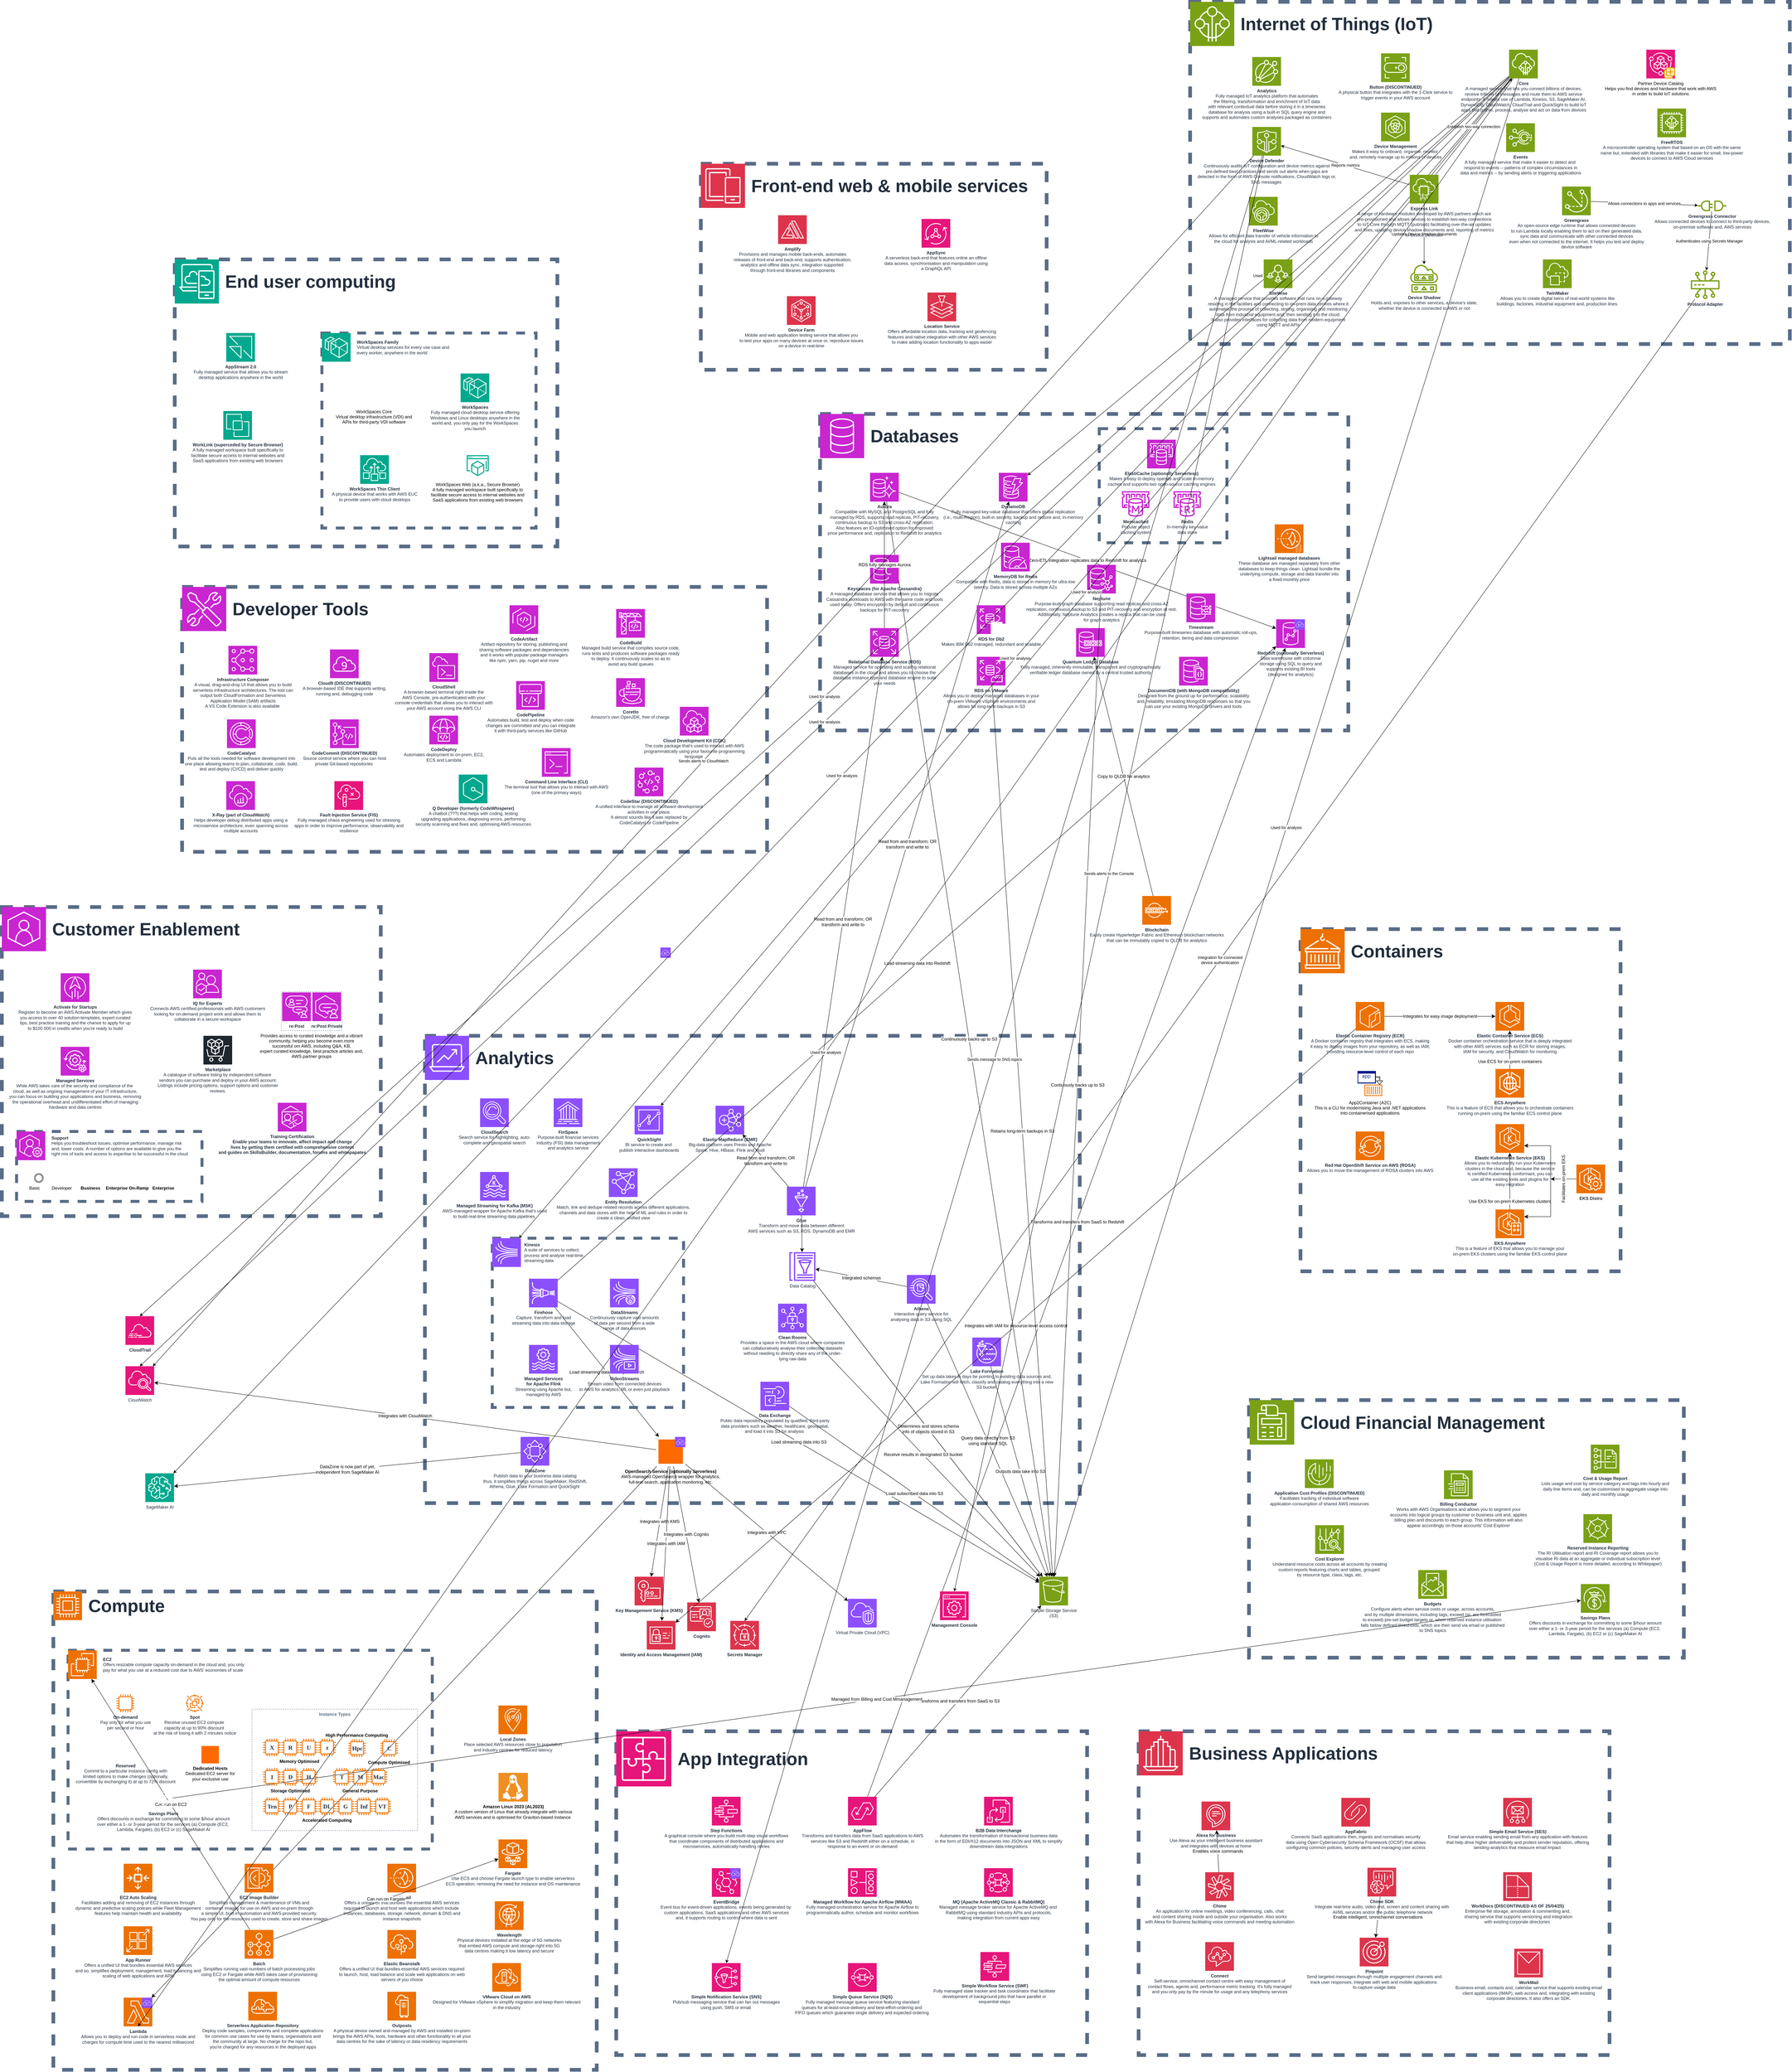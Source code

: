 <mxfile version="26.2.5">
  <diagram id="Ht1M8jgEwFfnCIfOTk4-" name="All">
    <mxGraphModel dx="1774" dy="5466" grid="1" gridSize="10" guides="1" tooltips="1" connect="1" arrows="1" fold="1" page="1" pageScale="1" pageWidth="4681" pageHeight="3300" background="none" math="0" shadow="0">
      <root>
        <mxCell id="0" />
        <mxCell id="1" parent="0" />
        <mxCell id="Me6KZ-e09-LLOQmQ4gK6-35" value="" style="fillColor=none;strokeColor=light-dark(#5A6C86,#61820B);dashed=1;verticalAlign=top;fontStyle=0;fontColor=#5A6C86;whiteSpace=wrap;html=1;strokeWidth=10;" vertex="1" parent="1">
          <mxGeometry x="3320" y="-2380" width="1630" height="930" as="geometry" />
        </mxCell>
        <mxCell id="Me6KZ-e09-LLOQmQ4gK6-18" value="" style="fillColor=none;strokeColor=light-dark(#5A6C86,#FF7F93);dashed=1;verticalAlign=top;fontStyle=0;fontColor=#5A6C86;whiteSpace=wrap;html=1;strokeWidth=10;" vertex="1" parent="1">
          <mxGeometry x="1990" y="-1940" width="940" height="560" as="geometry" />
        </mxCell>
        <mxCell id="Me6KZ-e09-LLOQmQ4gK6-2" value="" style="fillColor=none;strokeColor=light-dark(#5A6C86,#0E9D86);dashed=1;verticalAlign=top;fontStyle=0;fontColor=#5A6C86;whiteSpace=wrap;html=1;strokeWidth=10;" vertex="1" parent="1">
          <mxGeometry x="560" y="-1680" width="1040" height="780" as="geometry" />
        </mxCell>
        <mxCell id="Me6KZ-e09-LLOQmQ4gK6-16" value="" style="group" vertex="1" connectable="0" parent="1">
          <mxGeometry x="960" y="-1480" width="582" height="530" as="geometry" />
        </mxCell>
        <mxCell id="Me6KZ-e09-LLOQmQ4gK6-15" value="" style="fillColor=none;strokeColor=light-dark(#5A6C86,#0E9D86);dashed=1;verticalAlign=top;fontStyle=0;fontColor=#5A6C86;whiteSpace=wrap;html=1;strokeWidth=8;" vertex="1" parent="Me6KZ-e09-LLOQmQ4gK6-16">
          <mxGeometry width="582" height="530" as="geometry" />
        </mxCell>
        <mxCell id="Me6KZ-e09-LLOQmQ4gK6-13" value="WorkSpaces Family&lt;div&gt;&lt;span style=&quot;font-weight: normal;&quot;&gt;Virtual desktop services for every use case and&lt;/span&gt;&lt;/div&gt;&lt;div&gt;&lt;span style=&quot;font-weight: normal;&quot;&gt;every worker, anywhere in the world&lt;/span&gt;&lt;/div&gt;" style="sketch=0;points=[[0,0,0],[0.25,0,0],[0.5,0,0],[0.75,0,0],[1,0,0],[0,1,0],[0.25,1,0],[0.5,1,0],[0.75,1,0],[1,1,0],[0,0.25,0],[0,0.5,0],[0,0.75,0],[1,0.25,0],[1,0.5,0],[1,0.75,0]];outlineConnect=0;fontColor=#232F3E;fillColor=#01A88D;strokeColor=#ffffff;dashed=0;verticalLabelPosition=middle;verticalAlign=middle;align=left;html=1;fontSize=12;fontStyle=1;aspect=fixed;shape=mxgraph.aws4.resourceIcon;resIcon=mxgraph.aws4.workspaces;labelPosition=right;spacingLeft=15;" vertex="1" parent="Me6KZ-e09-LLOQmQ4gK6-16">
          <mxGeometry width="78" height="78" as="geometry" />
        </mxCell>
        <mxCell id="GQwtv-Ke6I7whFhwhaPg-307" value="" style="fillColor=none;strokeColor=light-dark(#5A6C86,#FF7CFF);dashed=1;verticalAlign=top;fontStyle=0;fontColor=#5A6C86;whiteSpace=wrap;html=1;strokeWidth=10;" parent="1" vertex="1">
          <mxGeometry x="580" y="-790" width="1590" height="720" as="geometry" />
        </mxCell>
        <mxCell id="GQwtv-Ke6I7whFhwhaPg-283" value="" style="fillColor=none;strokeColor=light-dark(#5A6C86,#FF7CFF);dashed=1;verticalAlign=top;fontStyle=0;fontColor=#5A6C86;whiteSpace=wrap;html=1;strokeWidth=8;" parent="1" vertex="1">
          <mxGeometry x="3073" y="-1220" width="347" height="310" as="geometry" />
        </mxCell>
        <mxCell id="GQwtv-Ke6I7whFhwhaPg-260" value="" style="fillColor=none;strokeColor=light-dark(#5A6C86,#FF7CFF);dashed=1;verticalAlign=top;fontStyle=0;fontColor=#5A6C86;whiteSpace=wrap;html=1;strokeWidth=10;" parent="1" vertex="1">
          <mxGeometry x="2314" y="-1260" width="1436" height="860" as="geometry" />
        </mxCell>
        <mxCell id="GQwtv-Ke6I7whFhwhaPg-202" value="" style="fillColor=none;strokeColor=light-dark(#5A6C86,#FF7CFF);dashed=1;verticalAlign=top;fontStyle=0;fontColor=#5A6C86;whiteSpace=wrap;html=1;strokeWidth=10;" parent="1" vertex="1">
          <mxGeometry x="90" y="80" width="1030" height="840" as="geometry" />
        </mxCell>
        <mxCell id="GQwtv-Ke6I7whFhwhaPg-200" value="" style="group" parent="1" vertex="1" connectable="0">
          <mxGeometry x="230" y="1940" width="1477" height="1300" as="geometry" />
        </mxCell>
        <mxCell id="GQwtv-Ke6I7whFhwhaPg-199" value="" style="fillColor=none;strokeColor=light-dark(#5A6C86,#D86D0C);dashed=1;verticalAlign=top;fontStyle=0;fontColor=#5A6C86;whiteSpace=wrap;html=1;strokeWidth=10;" parent="GQwtv-Ke6I7whFhwhaPg-200" vertex="1">
          <mxGeometry width="1477" height="1300" as="geometry" />
        </mxCell>
        <mxCell id="GQwtv-Ke6I7whFhwhaPg-140" value="Compute" style="sketch=0;points=[[0,0,0],[0.25,0,0],[0.5,0,0],[0.75,0,0],[1,0,0],[0,1,0],[0.25,1,0],[0.5,1,0],[0.75,1,0],[1,1,0],[0,0.25,0],[0,0.5,0],[0,0.75,0],[1,0.25,0],[1,0.5,0],[1,0.75,0]];outlineConnect=0;fontColor=#232F3E;fillColor=#ED7100;strokeColor=#ffffff;dashed=0;verticalLabelPosition=middle;verticalAlign=middle;align=left;html=1;fontSize=48;fontStyle=1;aspect=fixed;shape=mxgraph.aws4.resourceIcon;resIcon=mxgraph.aws4.compute;labelPosition=right;spacingLeft=15;" parent="GQwtv-Ke6I7whFhwhaPg-200" vertex="1">
          <mxGeometry width="78" height="78" as="geometry" />
        </mxCell>
        <mxCell id="GQwtv-Ke6I7whFhwhaPg-311" value="Local Zones&lt;div&gt;&lt;span style=&quot;font-weight: normal;&quot;&gt;Place selected AWS resources close to population&lt;/span&gt;&lt;/div&gt;&lt;div&gt;&lt;span style=&quot;font-weight: normal;&quot;&gt;and industry centres for reduced latency&lt;/span&gt;&lt;/div&gt;" style="sketch=0;points=[[0,0,0],[0.25,0,0],[0.5,0,0],[0.75,0,0],[1,0,0],[0,1,0],[0.25,1,0],[0.5,1,0],[0.75,1,0],[1,1,0],[0,0.25,0],[0,0.5,0],[0,0.75,0],[1,0.25,0],[1,0.5,0],[1,0.75,0]];outlineConnect=0;fontColor=#232F3E;fillColor=#ED7100;strokeColor=#ffffff;dashed=0;verticalLabelPosition=bottom;verticalAlign=top;align=center;html=1;fontSize=12;fontStyle=1;aspect=fixed;shape=mxgraph.aws4.resourceIcon;resIcon=mxgraph.aws4.local_zones;" parent="GQwtv-Ke6I7whFhwhaPg-200" vertex="1">
          <mxGeometry x="1210" y="310" width="78" height="78" as="geometry" />
        </mxCell>
        <mxCell id="GQwtv-Ke6I7whFhwhaPg-196" value="" style="group" parent="1" vertex="1" connectable="0">
          <mxGeometry x="270" y="2100" width="990" height="540" as="geometry" />
        </mxCell>
        <mxCell id="GQwtv-Ke6I7whFhwhaPg-195" value="" style="fillColor=none;strokeColor=light-dark(#5A6C86,#D86D0C);dashed=1;verticalAlign=top;fontStyle=0;fontColor=#5A6C86;whiteSpace=wrap;html=1;strokeWidth=8;" parent="GQwtv-Ke6I7whFhwhaPg-196" vertex="1">
          <mxGeometry width="990" height="540" as="geometry" />
        </mxCell>
        <mxCell id="GQwtv-Ke6I7whFhwhaPg-141" value="EC2&lt;div&gt;&lt;span style=&quot;font-weight: normal;&quot;&gt;Offers resizable compute capacity on-demand in the cloud and, you only&lt;/span&gt;&lt;/div&gt;&lt;div&gt;&lt;span style=&quot;font-weight: normal;&quot;&gt;pay for what you use at a reduced cost due to AWS&#39; economies of scale&amp;nbsp;&lt;/span&gt;&lt;/div&gt;" style="points=[[0,0,0],[0.25,0,0],[0.5,0,0],[0.75,0,0],[1,0,0],[0,1,0],[0.25,1,0],[0.5,1,0],[0.75,1,0],[1,1,0],[0,0.25,0],[0,0.5,0],[0,0.75,0],[1,0.25,0],[1,0.5,0],[1,0.75,0]];outlineConnect=0;fontColor=#232F3E;fillColor=#ED7100;strokeColor=#ffffff;dashed=0;verticalLabelPosition=middle;verticalAlign=middle;align=left;html=1;fontSize=12;fontStyle=1;aspect=fixed;shape=mxgraph.aws4.resourceIcon;resIcon=mxgraph.aws4.ec2;labelPosition=right;spacingLeft=15;" parent="GQwtv-Ke6I7whFhwhaPg-196" vertex="1">
          <mxGeometry width="78" height="78" as="geometry" />
        </mxCell>
        <mxCell id="GQwtv-Ke6I7whFhwhaPg-162" value="Dedicated Hosts&lt;div&gt;&lt;span style=&quot;font-weight: normal;&quot;&gt;Dedicated EC2 server for&lt;/span&gt;&lt;/div&gt;&lt;div&gt;&lt;span style=&quot;font-weight: normal;&quot;&gt;your exclusive use&lt;/span&gt;&lt;/div&gt;" style="points=[];aspect=fixed;html=1;align=center;shadow=0;dashed=0;fillColor=#FF6A00;strokeColor=none;shape=mxgraph.alibaba_cloud.ddh_dedicated_host;fontStyle=1;labelPosition=center;verticalLabelPosition=bottom;verticalAlign=top;fontColor=light-dark(#000000,#BDC7D4);" parent="GQwtv-Ke6I7whFhwhaPg-196" vertex="1">
          <mxGeometry x="362.6" y="260" width="47.4" height="47.4" as="geometry" />
        </mxCell>
        <mxCell id="GQwtv-Ke6I7whFhwhaPg-194" value="Instance Types" style="fillColor=none;strokeColor=#5A6C86;dashed=1;verticalAlign=top;fontStyle=1;fontColor=#5A6C86;whiteSpace=wrap;html=1;" parent="1" vertex="1">
          <mxGeometry x="770" y="2260" width="450" height="330" as="geometry" />
        </mxCell>
        <mxCell id="GQwtv-Ke6I7whFhwhaPg-139" value="" style="group" parent="1" vertex="1" connectable="0">
          <mxGeometry x="3480" y="1420" width="1182" height="700" as="geometry" />
        </mxCell>
        <mxCell id="GQwtv-Ke6I7whFhwhaPg-138" value="" style="fillColor=none;strokeColor=light-dark(#5A6C86,#61820B);dashed=1;verticalAlign=top;fontStyle=0;fontColor=#5A6C86;whiteSpace=wrap;html=1;strokeWidth=10;" parent="GQwtv-Ke6I7whFhwhaPg-139" vertex="1">
          <mxGeometry width="1182" height="700" as="geometry" />
        </mxCell>
        <mxCell id="GQwtv-Ke6I7whFhwhaPg-129" value="Cloud Financial Management" style="sketch=0;points=[[0,0,0],[0.25,0,0],[0.5,0,0],[0.75,0,0],[1,0,0],[0,1,0],[0.25,1,0],[0.5,1,0],[0.75,1,0],[1,1,0],[0,0.25,0],[0,0.5,0],[0,0.75,0],[1,0.25,0],[1,0.5,0],[1,0.75,0]];outlineConnect=0;fontColor=#232F3E;fillColor=#7AA116;strokeColor=#ffffff;dashed=0;verticalLabelPosition=middle;verticalAlign=middle;align=left;html=1;fontSize=48;fontStyle=1;aspect=fixed;shape=mxgraph.aws4.resourceIcon;resIcon=mxgraph.aws4.cost_management;labelPosition=right;spacingLeft=15;" parent="GQwtv-Ke6I7whFhwhaPg-139" vertex="1">
          <mxGeometry x="2" width="121" height="121" as="geometry" />
        </mxCell>
        <mxCell id="GQwtv-Ke6I7whFhwhaPg-108" value="" style="group" parent="1" vertex="1" connectable="0">
          <mxGeometry x="3180" y="2320" width="1280" height="880" as="geometry" />
        </mxCell>
        <mxCell id="GQwtv-Ke6I7whFhwhaPg-104" value="" style="group" parent="GQwtv-Ke6I7whFhwhaPg-108" vertex="1" connectable="0">
          <mxGeometry width="1280" height="880" as="geometry" />
        </mxCell>
        <mxCell id="GQwtv-Ke6I7whFhwhaPg-105" value="" style="fillColor=none;strokeColor=light-dark(#5A6C86,#FF7F93);dashed=1;verticalAlign=top;fontStyle=0;fontColor=#5A6C86;whiteSpace=wrap;html=1;strokeWidth=10;" parent="GQwtv-Ke6I7whFhwhaPg-104" vertex="1">
          <mxGeometry width="1280" height="880.0" as="geometry" />
        </mxCell>
        <mxCell id="GQwtv-Ke6I7whFhwhaPg-107" value="Business Applications" style="sketch=0;points=[[0,0,0],[0.25,0,0],[0.5,0,0],[0.75,0,0],[1,0,0],[0,1,0],[0.25,1,0],[0.5,1,0],[0.75,1,0],[1,1,0],[0,0.25,0],[0,0.5,0],[0,0.75,0],[1,0.25,0],[1,0.5,0],[1,0.75,0]];outlineConnect=0;fontColor=#232F3E;fillColor=#DD344C;strokeColor=#ffffff;dashed=0;verticalLabelPosition=middle;verticalAlign=middle;align=left;html=1;fontSize=48;fontStyle=1;aspect=fixed;shape=mxgraph.aws4.resourceIcon;resIcon=mxgraph.aws4.business_application;labelPosition=right;spacingLeft=15;" parent="GQwtv-Ke6I7whFhwhaPg-108" vertex="1">
          <mxGeometry width="120" height="120" as="geometry" />
        </mxCell>
        <mxCell id="GQwtv-Ke6I7whFhwhaPg-91" value="" style="group;fontStyle=1;strokeColor=none;" parent="1" vertex="1" connectable="0">
          <mxGeometry x="1240" y="430" width="1780" height="1270" as="geometry" />
        </mxCell>
        <mxCell id="GQwtv-Ke6I7whFhwhaPg-89" value="" style="fillColor=none;strokeColor=light-dark(#5A6C86,#B17DFF);dashed=1;verticalAlign=top;fontStyle=0;fontColor=#5A6C86;whiteSpace=wrap;html=1;strokeWidth=10;" parent="GQwtv-Ke6I7whFhwhaPg-91" vertex="1">
          <mxGeometry width="1780" height="1270" as="geometry" />
        </mxCell>
        <mxCell id="GQwtv-Ke6I7whFhwhaPg-1" value="Analytics" style="sketch=0;points=[[0,0,0],[0.25,0,0],[0.5,0,0],[0.75,0,0],[1,0,0],[0,1,0],[0.25,1,0],[0.5,1,0],[0.75,1,0],[1,1,0],[0,0.25,0],[0,0.5,0],[0,0.75,0],[1,0.25,0],[1,0.5,0],[1,0.75,0]];outlineConnect=0;fontColor=#232F3E;fillColor=#8C4FFF;strokeColor=#ffffff;dashed=0;verticalLabelPosition=middle;verticalAlign=middle;align=left;html=1;fontSize=48;fontStyle=1;aspect=fixed;shape=mxgraph.aws4.resourceIcon;resIcon=mxgraph.aws4.analytics;spacingLeft=15;labelPosition=right;" parent="GQwtv-Ke6I7whFhwhaPg-91" vertex="1">
          <mxGeometry width="120" height="120" as="geometry" />
        </mxCell>
        <mxCell id="GQwtv-Ke6I7whFhwhaPg-4" value="&lt;b&gt;CloudSearch&lt;/b&gt;&lt;div&gt;Search service for highlighting, auto-&lt;/div&gt;&lt;div&gt;complete and geospatial search&lt;/div&gt;" style="sketch=0;points=[[0,0,0],[0.25,0,0],[0.5,0,0],[0.75,0,0],[1,0,0],[0,1,0],[0.25,1,0],[0.5,1,0],[0.75,1,0],[1,1,0],[0,0.25,0],[0,0.5,0],[0,0.75,0],[1,0.25,0],[1,0.5,0],[1,0.75,0]];outlineConnect=0;fontColor=#232F3E;fillColor=#8C4FFF;strokeColor=#ffffff;dashed=0;verticalLabelPosition=bottom;verticalAlign=top;align=center;html=1;fontSize=12;fontStyle=0;aspect=fixed;shape=mxgraph.aws4.resourceIcon;resIcon=mxgraph.aws4.cloudsearch2;" parent="GQwtv-Ke6I7whFhwhaPg-91" vertex="1">
          <mxGeometry x="150" y="170" width="78" height="78" as="geometry" />
        </mxCell>
        <mxCell id="GQwtv-Ke6I7whFhwhaPg-6" value="&lt;b&gt;FinSpace&lt;/b&gt;&lt;div&gt;Purpose-built financial services&lt;/div&gt;&lt;div&gt;industry (FSI) data management&lt;/div&gt;&lt;div&gt;and analytics service&lt;/div&gt;" style="sketch=0;points=[[0,0,0],[0.25,0,0],[0.5,0,0],[0.75,0,0],[1,0,0],[0,1,0],[0.25,1,0],[0.5,1,0],[0.75,1,0],[1,1,0],[0,0.25,0],[0,0.5,0],[0,0.75,0],[1,0.25,0],[1,0.5,0],[1,0.75,0]];outlineConnect=0;fontColor=#232F3E;fillColor=#8C4FFF;strokeColor=#ffffff;dashed=0;verticalLabelPosition=bottom;verticalAlign=top;align=center;html=1;fontSize=12;fontStyle=0;aspect=fixed;shape=mxgraph.aws4.resourceIcon;resIcon=mxgraph.aws4.finspace;" parent="GQwtv-Ke6I7whFhwhaPg-91" vertex="1">
          <mxGeometry x="350" y="170" width="78" height="78" as="geometry" />
        </mxCell>
        <mxCell id="GQwtv-Ke6I7whFhwhaPg-53" value="&lt;b&gt;QuickSight&lt;/b&gt;&lt;div&gt;BI service to create and&amp;nbsp;&lt;/div&gt;&lt;div&gt;publish interactive&amp;nbsp;&lt;span style=&quot;background-color: transparent; color: light-dark(rgb(35, 47, 62), rgb(189, 199, 212));&quot;&gt;dashboards&lt;/span&gt;&lt;/div&gt;" style="sketch=0;points=[[0,0,0],[0.25,0,0],[0.5,0,0],[0.75,0,0],[1,0,0],[0,1,0],[0.25,1,0],[0.5,1,0],[0.75,1,0],[1,1,0],[0,0.25,0],[0,0.5,0],[0,0.75,0],[1,0.25,0],[1,0.5,0],[1,0.75,0]];outlineConnect=0;fontColor=#232F3E;fillColor=#8C4FFF;strokeColor=#ffffff;dashed=0;verticalLabelPosition=bottom;verticalAlign=top;align=center;html=1;fontSize=12;fontStyle=0;aspect=fixed;shape=mxgraph.aws4.resourceIcon;resIcon=mxgraph.aws4.quicksight;" parent="GQwtv-Ke6I7whFhwhaPg-91" vertex="1">
          <mxGeometry x="570" y="190" width="78" height="78" as="geometry" />
        </mxCell>
        <mxCell id="GQwtv-Ke6I7whFhwhaPg-68" value="&lt;b&gt;Managed Streaming for Kafka (MSK)&lt;/b&gt;&lt;div&gt;AWS-managed wrapper for Apache Kafka that&#39;s used&lt;/div&gt;&lt;div&gt;to build real-time streaming data pipelines&amp;nbsp;&lt;/div&gt;" style="sketch=0;points=[[0,0,0],[0.25,0,0],[0.5,0,0],[0.75,0,0],[1,0,0],[0,1,0],[0.25,1,0],[0.5,1,0],[0.75,1,0],[1,1,0],[0,0.25,0],[0,0.5,0],[0,0.75,0],[1,0.25,0],[1,0.5,0],[1,0.75,0]];outlineConnect=0;fontColor=#232F3E;fillColor=#8C4FFF;strokeColor=#ffffff;dashed=0;verticalLabelPosition=bottom;verticalAlign=top;align=center;html=1;fontSize=12;fontStyle=0;aspect=fixed;shape=mxgraph.aws4.resourceIcon;resIcon=mxgraph.aws4.managed_streaming_for_kafka;" parent="GQwtv-Ke6I7whFhwhaPg-91" vertex="1">
          <mxGeometry x="150" y="370" width="78" height="78" as="geometry" />
        </mxCell>
        <mxCell id="GQwtv-Ke6I7whFhwhaPg-67" value="&lt;b&gt;Entity Resolution&lt;/b&gt;&lt;div&gt;Match, link and dedupe related records across different applications,&lt;/div&gt;&lt;div&gt;channels and data stores with the help of ML and rules in order to&lt;/div&gt;&lt;div&gt;create a clean, unified view&lt;/div&gt;" style="sketch=0;points=[[0,0,0],[0.25,0,0],[0.5,0,0],[0.75,0,0],[1,0,0],[0,1,0],[0.25,1,0],[0.5,1,0],[0.75,1,0],[1,1,0],[0,0.25,0],[0,0.5,0],[0,0.75,0],[1,0.25,0],[1,0.5,0],[1,0.75,0]];outlineConnect=0;fontColor=#232F3E;fillColor=#8C4FFF;strokeColor=#ffffff;dashed=0;verticalLabelPosition=bottom;verticalAlign=top;align=center;html=1;fontSize=12;fontStyle=0;aspect=fixed;shape=mxgraph.aws4.resourceIcon;resIcon=mxgraph.aws4.entity_resolution;" parent="GQwtv-Ke6I7whFhwhaPg-91" vertex="1">
          <mxGeometry x="500" y="360" width="78" height="78" as="geometry" />
        </mxCell>
        <mxCell id="GQwtv-Ke6I7whFhwhaPg-5" value="&lt;b&gt;Elastic MapReduce&amp;nbsp;&lt;span style=&quot;background-color: transparent; color: light-dark(rgb(35, 47, 62), rgb(189, 199, 212));&quot;&gt;(EMR)&lt;/span&gt;&lt;/b&gt;&lt;div&gt;&lt;span style=&quot;background-color: transparent; color: light-dark(rgb(35, 47, 62), rgb(189, 199, 212));&quot;&gt;Big data platform uses Presto and Apache&lt;/span&gt;&lt;/div&gt;&lt;div&gt;&lt;span style=&quot;background-color: transparent; color: light-dark(rgb(35, 47, 62), rgb(189, 199, 212));&quot;&gt;Spark, Hive, HBase, Flink and Hudi&lt;/span&gt;&lt;/div&gt;" style="sketch=0;points=[[0,0,0],[0.25,0,0],[0.5,0,0],[0.75,0,0],[1,0,0],[0,1,0],[0.25,1,0],[0.5,1,0],[0.75,1,0],[1,1,0],[0,0.25,0],[0,0.5,0],[0,0.75,0],[1,0.25,0],[1,0.5,0],[1,0.75,0]];outlineConnect=0;fontColor=#232F3E;fillColor=#8C4FFF;strokeColor=#ffffff;dashed=0;verticalLabelPosition=bottom;verticalAlign=top;align=center;html=1;fontSize=12;fontStyle=0;aspect=fixed;shape=mxgraph.aws4.resourceIcon;resIcon=mxgraph.aws4.emr;" parent="GQwtv-Ke6I7whFhwhaPg-91" vertex="1">
          <mxGeometry x="790" y="190" width="78" height="78" as="geometry" />
        </mxCell>
        <mxCell id="GQwtv-Ke6I7whFhwhaPg-94" value="" style="group" parent="1" vertex="1" connectable="0">
          <mxGeometry x="1760" y="2320" width="1280" height="880" as="geometry" />
        </mxCell>
        <mxCell id="GQwtv-Ke6I7whFhwhaPg-93" value="" style="fillColor=none;strokeColor=light-dark(#5A6C86,#FF81D9);dashed=1;verticalAlign=top;fontStyle=0;fontColor=#5A6C86;whiteSpace=wrap;html=1;strokeWidth=10;" parent="GQwtv-Ke6I7whFhwhaPg-94" vertex="1">
          <mxGeometry width="1280" height="880.0" as="geometry" />
        </mxCell>
        <mxCell id="GQwtv-Ke6I7whFhwhaPg-92" value="App Integration" style="sketch=0;points=[[0,0,0],[0.25,0,0],[0.5,0,0],[0.75,0,0],[1,0,0],[0,1,0],[0.25,1,0],[0.5,1,0],[0.75,1,0],[1,1,0],[0,0.25,0],[0,0.5,0],[0,0.75,0],[1,0.25,0],[1,0.5,0],[1,0.75,0]];outlineConnect=0;fontColor=#232F3E;fillColor=#E7157B;strokeColor=#ffffff;dashed=0;verticalLabelPosition=middle;verticalAlign=middle;align=left;html=1;fontSize=48;fontStyle=1;aspect=fixed;shape=mxgraph.aws4.resourceIcon;resIcon=mxgraph.aws4.application_integration;labelPosition=right;spacingLeft=15;" parent="GQwtv-Ke6I7whFhwhaPg-94" vertex="1">
          <mxGeometry width="149.888" height="149.888" as="geometry" />
        </mxCell>
        <mxCell id="GQwtv-Ke6I7whFhwhaPg-13" value="Query data directly from S3&lt;div&gt;using standard SQL&lt;/div&gt;" style="edgeStyle=none;curved=1;rounded=0;orthogonalLoop=1;jettySize=auto;html=1;fontSize=12;startSize=8;endSize=8;" parent="1" source="GQwtv-Ke6I7whFhwhaPg-2" target="GQwtv-Ke6I7whFhwhaPg-12" edge="1">
          <mxGeometry x="0.003" relative="1" as="geometry">
            <mxPoint as="offset" />
          </mxGeometry>
        </mxCell>
        <mxCell id="GQwtv-Ke6I7whFhwhaPg-16" value="Integrated schemas" style="edgeStyle=none;curved=1;rounded=0;orthogonalLoop=1;jettySize=auto;html=1;fontSize=12;startSize=8;endSize=8;" parent="1" source="GQwtv-Ke6I7whFhwhaPg-2" target="GQwtv-Ke6I7whFhwhaPg-15" edge="1">
          <mxGeometry relative="1" as="geometry" />
        </mxCell>
        <mxCell id="GQwtv-Ke6I7whFhwhaPg-2" value="&lt;b&gt;Athena&lt;/b&gt;&lt;div&gt;Interactive query service for&lt;/div&gt;&lt;div&gt;analysing data in S3 using SQL&lt;/div&gt;" style="sketch=0;points=[[0,0,0],[0.25,0,0],[0.5,0,0],[0.75,0,0],[1,0,0],[0,1,0],[0.25,1,0],[0.5,1,0],[0.75,1,0],[1,1,0],[0,0.25,0],[0,0.5,0],[0,0.75,0],[1,0.25,0],[1,0.5,0],[1,0.75,0]];outlineConnect=0;fontColor=#232F3E;fillColor=#8C4FFF;strokeColor=#ffffff;dashed=0;verticalLabelPosition=bottom;verticalAlign=top;align=center;html=1;fontSize=12;fontStyle=0;aspect=fixed;shape=mxgraph.aws4.resourceIcon;resIcon=mxgraph.aws4.athena;" parent="1" vertex="1">
          <mxGeometry x="2550" y="1080" width="78" height="78" as="geometry" />
        </mxCell>
        <mxCell id="GQwtv-Ke6I7whFhwhaPg-20" value="DataZone is now part of yet,&lt;div&gt;independent from SageMaker AI&lt;/div&gt;" style="edgeStyle=none;curved=1;rounded=0;orthogonalLoop=1;jettySize=auto;html=1;fontSize=12;startSize=8;endSize=8;" parent="1" source="GQwtv-Ke6I7whFhwhaPg-3" target="GQwtv-Ke6I7whFhwhaPg-19" edge="1">
          <mxGeometry relative="1" as="geometry" />
        </mxCell>
        <mxCell id="GQwtv-Ke6I7whFhwhaPg-22" value="Load streaming data into S3" style="edgeStyle=none;curved=1;rounded=0;orthogonalLoop=1;jettySize=auto;html=1;fontSize=12;startSize=8;endSize=8;" parent="1" source="GQwtv-Ke6I7whFhwhaPg-8" target="GQwtv-Ke6I7whFhwhaPg-12" edge="1">
          <mxGeometry relative="1" as="geometry" />
        </mxCell>
        <mxCell id="GQwtv-Ke6I7whFhwhaPg-24" value="Load streaming data into Redshift" style="edgeStyle=none;curved=1;rounded=0;orthogonalLoop=1;jettySize=auto;html=1;fontSize=12;startSize=8;endSize=8;" parent="1" source="GQwtv-Ke6I7whFhwhaPg-8" target="GQwtv-Ke6I7whFhwhaPg-23" edge="1">
          <mxGeometry relative="1" as="geometry" />
        </mxCell>
        <mxCell id="GQwtv-Ke6I7whFhwhaPg-27" value="Load streaming data into OpenSearch" style="edgeStyle=none;curved=1;rounded=0;orthogonalLoop=1;jettySize=auto;html=1;fontSize=12;startSize=8;endSize=8;" parent="1" source="GQwtv-Ke6I7whFhwhaPg-8" target="GQwtv-Ke6I7whFhwhaPg-28" edge="1">
          <mxGeometry relative="1" as="geometry">
            <mxPoint x="1400" y="680" as="targetPoint" />
          </mxGeometry>
        </mxCell>
        <mxCell id="GQwtv-Ke6I7whFhwhaPg-12" value="Simple Storage Service&lt;div&gt;(S3)&lt;/div&gt;" style="sketch=0;points=[[0,0,0],[0.25,0,0],[0.5,0,0],[0.75,0,0],[1,0,0],[0,1,0],[0.25,1,0],[0.5,1,0],[0.75,1,0],[1,1,0],[0,0.25,0],[0,0.5,0],[0,0.75,0],[1,0.25,0],[1,0.5,0],[1,0.75,0]];outlineConnect=0;fontColor=#232F3E;fillColor=#7AA116;strokeColor=#ffffff;dashed=0;verticalLabelPosition=bottom;verticalAlign=top;align=center;html=1;fontSize=12;fontStyle=0;aspect=fixed;shape=mxgraph.aws4.resourceIcon;resIcon=mxgraph.aws4.s3;" parent="1" vertex="1">
          <mxGeometry x="2910" y="1900" width="78" height="78" as="geometry" />
        </mxCell>
        <mxCell id="GQwtv-Ke6I7whFhwhaPg-61" value="Read from and transform; OR&lt;div&gt;transform and write to&lt;/div&gt;" style="edgeStyle=none;curved=1;rounded=0;orthogonalLoop=1;jettySize=auto;html=1;fontSize=12;startSize=8;endSize=8;" parent="1" source="GQwtv-Ke6I7whFhwhaPg-14" target="GQwtv-Ke6I7whFhwhaPg-5" edge="1">
          <mxGeometry relative="1" as="geometry" />
        </mxCell>
        <mxCell id="GQwtv-Ke6I7whFhwhaPg-62" value="Read from and transform; OR&lt;div&gt;transform and write to&lt;/div&gt;" style="edgeStyle=none;curved=1;rounded=0;orthogonalLoop=1;jettySize=auto;html=1;fontSize=12;startSize=8;endSize=8;" parent="1" source="GQwtv-Ke6I7whFhwhaPg-15" target="GQwtv-Ke6I7whFhwhaPg-12" edge="1">
          <mxGeometry relative="1" as="geometry" />
        </mxCell>
        <mxCell id="GQwtv-Ke6I7whFhwhaPg-63" value="Read from and transform; OR&lt;div&gt;transform and write to&lt;/div&gt;" style="edgeStyle=none;curved=1;rounded=0;orthogonalLoop=1;jettySize=auto;html=1;fontSize=12;startSize=8;endSize=8;" parent="1" source="GQwtv-Ke6I7whFhwhaPg-14" target="GQwtv-Ke6I7whFhwhaPg-60" edge="1">
          <mxGeometry relative="1" as="geometry" />
        </mxCell>
        <mxCell id="GQwtv-Ke6I7whFhwhaPg-64" value="Read from and transform; OR&lt;div&gt;transform and write to&lt;/div&gt;" style="edgeStyle=none;curved=1;rounded=0;orthogonalLoop=1;jettySize=auto;html=1;fontSize=12;startSize=8;endSize=8;" parent="1" source="GQwtv-Ke6I7whFhwhaPg-14" target="GQwtv-Ke6I7whFhwhaPg-59" edge="1">
          <mxGeometry relative="1" as="geometry" />
        </mxCell>
        <mxCell id="GQwtv-Ke6I7whFhwhaPg-14" value="&lt;b&gt;Glue&lt;/b&gt;&lt;div&gt;Transform and move data between different&lt;/div&gt;&lt;div&gt;AWS services such as S3, RDS, DynamoDB and EMR&lt;/div&gt;" style="sketch=0;points=[[0,0,0],[0.25,0,0],[0.5,0,0],[0.75,0,0],[1,0,0],[0,1,0],[0.25,1,0],[0.5,1,0],[0.75,1,0],[1,1,0],[0,0.25,0],[0,0.5,0],[0,0.75,0],[1,0.25,0],[1,0.5,0],[1,0.75,0]];outlineConnect=0;fontColor=#232F3E;fillColor=#8C4FFF;strokeColor=#ffffff;dashed=0;verticalLabelPosition=bottom;verticalAlign=top;align=center;html=1;fontSize=12;fontStyle=0;aspect=fixed;shape=mxgraph.aws4.resourceIcon;resIcon=mxgraph.aws4.glue;" parent="1" vertex="1">
          <mxGeometry x="2224" y="840" width="78" height="78" as="geometry" />
        </mxCell>
        <mxCell id="GQwtv-Ke6I7whFhwhaPg-21" value="Determines and stores schema&lt;div&gt;info&amp;nbsp;&lt;span style=&quot;background-color: light-dark(#ffffff, var(--ge-dark-color, #121212)); color: light-dark(rgb(0, 0, 0), rgb(255, 255, 255));&quot;&gt;of objects stored in S3&lt;/span&gt;&lt;/div&gt;" style="edgeStyle=none;curved=1;rounded=0;orthogonalLoop=1;jettySize=auto;html=1;fontSize=12;startSize=8;endSize=8;" parent="1" source="GQwtv-Ke6I7whFhwhaPg-15" target="GQwtv-Ke6I7whFhwhaPg-12" edge="1">
          <mxGeometry relative="1" as="geometry" />
        </mxCell>
        <mxCell id="GQwtv-Ke6I7whFhwhaPg-19" value="SageMaker AI" style="sketch=0;points=[[0,0,0],[0.25,0,0],[0.5,0,0],[0.75,0,0],[1,0,0],[0,1,0],[0.25,1,0],[0.5,1,0],[0.75,1,0],[1,1,0],[0,0.25,0],[0,0.5,0],[0,0.75,0],[1,0.25,0],[1,0.5,0],[1,0.75,0]];outlineConnect=0;fontColor=#232F3E;fillColor=#01A88D;strokeColor=#ffffff;dashed=0;verticalLabelPosition=bottom;verticalAlign=top;align=center;html=1;fontSize=12;fontStyle=0;aspect=fixed;shape=mxgraph.aws4.resourceIcon;resIcon=mxgraph.aws4.sagemaker;" parent="1" vertex="1">
          <mxGeometry x="480" y="1619" width="78" height="78" as="geometry" />
        </mxCell>
        <mxCell id="GQwtv-Ke6I7whFhwhaPg-30" value="" style="group" parent="1" vertex="1" connectable="0">
          <mxGeometry x="1868" y="1520" width="80" height="80" as="geometry" />
        </mxCell>
        <mxCell id="GQwtv-Ke6I7whFhwhaPg-28" value="&lt;b&gt;OpenSearch Service (optionally Serverless)&lt;/b&gt;&lt;div&gt;AWS-managed OpenSearch wrapper for analytics, full-text search, application monitoring, etc.&lt;/div&gt;" style="rounded=0;whiteSpace=wrap;html=1;fillColor=light-dark(#FFFFFF,#B17DFF);strokeColor=none;labelPosition=center;verticalLabelPosition=bottom;align=center;verticalAlign=top;fontColor=light-dark(#000000,#BDC7D4);labelBorderColor=none;textShadow=0;spacingTop=0;spacing=2;spacingLeft=-100;spacingRight=-100;" parent="GQwtv-Ke6I7whFhwhaPg-30" vertex="1">
          <mxGeometry width="80" height="80" as="geometry" />
        </mxCell>
        <mxCell id="GQwtv-Ke6I7whFhwhaPg-26" value="" style="points=[];aspect=fixed;html=1;align=center;shadow=0;dashed=0;fillColor=light-dark(#FF6A00,#000000);strokeColor=none;shape=mxgraph.alibaba_cloud.opensearch;verticalAlign=top;labelPosition=center;verticalLabelPosition=bottom;fontColor=light-dark(#000000,#BDC7D4);" parent="GQwtv-Ke6I7whFhwhaPg-30" vertex="1">
          <mxGeometry x="6.83" y="7" width="66.33" height="66" as="geometry" />
        </mxCell>
        <mxCell id="GQwtv-Ke6I7whFhwhaPg-48" value="" style="sketch=0;points=[[0,0,0],[0.25,0,0],[0.5,0,0],[0.75,0,0],[1,0,0],[0,1,0],[0.25,1,0],[0.5,1,0],[0.75,1,0],[1,1,0],[0,0.25,0],[0,0.5,0],[0,0.75,0],[1,0.25,0],[1,0.5,0],[1,0.75,0]];outlineConnect=0;fontColor=#232F3E;fillColor=#8C4FFF;strokeColor=#ffffff;dashed=0;verticalLabelPosition=bottom;verticalAlign=top;align=center;html=1;fontSize=12;fontStyle=0;aspect=fixed;shape=mxgraph.aws4.resourceIcon;resIcon=mxgraph.aws4.serverless;" parent="GQwtv-Ke6I7whFhwhaPg-30" vertex="1">
          <mxGeometry x="52" width="28" height="28" as="geometry" />
        </mxCell>
        <mxCell id="GQwtv-Ke6I7whFhwhaPg-33" value="Key Management Service (KMS)" style="sketch=0;points=[[0,0,0],[0.25,0,0],[0.5,0,0],[0.75,0,0],[1,0,0],[0,1,0],[0.25,1,0],[0.5,1,0],[0.75,1,0],[1,1,0],[0,0.25,0],[0,0.5,0],[0,0.75,0],[1,0.25,0],[1,0.5,0],[1,0.75,0]];outlineConnect=0;fontColor=#232F3E;fillColor=#DD344C;strokeColor=#ffffff;dashed=0;verticalLabelPosition=bottom;verticalAlign=top;align=center;html=1;fontSize=12;fontStyle=1;aspect=fixed;shape=mxgraph.aws4.resourceIcon;resIcon=mxgraph.aws4.key_management_service;" parent="1" vertex="1">
          <mxGeometry x="1810" y="1900" width="78" height="78" as="geometry" />
        </mxCell>
        <mxCell id="GQwtv-Ke6I7whFhwhaPg-34" value="Integrates with KMS" style="edgeStyle=none;curved=1;rounded=0;orthogonalLoop=1;jettySize=auto;html=1;fontSize=12;startSize=8;endSize=8;" parent="1" source="GQwtv-Ke6I7whFhwhaPg-28" target="GQwtv-Ke6I7whFhwhaPg-33" edge="1">
          <mxGeometry relative="1" as="geometry" />
        </mxCell>
        <mxCell id="GQwtv-Ke6I7whFhwhaPg-36" style="edgeStyle=none;curved=1;rounded=0;orthogonalLoop=1;jettySize=auto;html=1;fontSize=12;startSize=8;endSize=8;" parent="1" source="GQwtv-Ke6I7whFhwhaPg-28" target="GQwtv-Ke6I7whFhwhaPg-35" edge="1">
          <mxGeometry relative="1" as="geometry" />
        </mxCell>
        <mxCell id="GQwtv-Ke6I7whFhwhaPg-37" value="Identity and Access Management (IAM)" style="sketch=0;points=[[0,0,0],[0.25,0,0],[0.5,0,0],[0.75,0,0],[1,0,0],[0,1,0],[0.25,1,0],[0.5,1,0],[0.75,1,0],[1,1,0],[0,0.25,0],[0,0.5,0],[0,0.75,0],[1,0.25,0],[1,0.5,0],[1,0.75,0]];outlineConnect=0;fontColor=#232F3E;fillColor=#DD344C;strokeColor=#ffffff;dashed=0;verticalLabelPosition=bottom;verticalAlign=top;align=center;html=1;fontSize=12;fontStyle=1;aspect=fixed;shape=mxgraph.aws4.resourceIcon;resIcon=mxgraph.aws4.identity_and_access_management;" parent="1" vertex="1">
          <mxGeometry x="1843" y="2020" width="78" height="78" as="geometry" />
        </mxCell>
        <mxCell id="GQwtv-Ke6I7whFhwhaPg-38" value="Integrates with IAM" style="edgeStyle=none;curved=1;rounded=0;orthogonalLoop=1;jettySize=auto;html=1;fontSize=12;startSize=8;endSize=8;" parent="1" source="GQwtv-Ke6I7whFhwhaPg-28" target="GQwtv-Ke6I7whFhwhaPg-37" edge="1">
          <mxGeometry relative="1" as="geometry" />
        </mxCell>
        <mxCell id="GQwtv-Ke6I7whFhwhaPg-39" value="Cognito" style="sketch=0;points=[[0,0,0],[0.25,0,0],[0.5,0,0],[0.75,0,0],[1,0,0],[0,1,0],[0.25,1,0],[0.5,1,0],[0.75,1,0],[1,1,0],[0,0.25,0],[0,0.5,0],[0,0.75,0],[1,0.25,0],[1,0.5,0],[1,0.75,0]];outlineConnect=0;fontColor=#232F3E;fillColor=#DD344C;strokeColor=#ffffff;dashed=0;verticalLabelPosition=bottom;verticalAlign=top;align=center;html=1;fontSize=12;fontStyle=1;aspect=fixed;shape=mxgraph.aws4.resourceIcon;resIcon=mxgraph.aws4.cognito;" parent="1" vertex="1">
          <mxGeometry x="1953" y="1970" width="78" height="78" as="geometry" />
        </mxCell>
        <mxCell id="GQwtv-Ke6I7whFhwhaPg-40" value="Integrates with Cognito" style="edgeStyle=none;curved=1;rounded=0;orthogonalLoop=1;jettySize=auto;html=1;fontSize=12;startSize=8;endSize=8;" parent="1" source="GQwtv-Ke6I7whFhwhaPg-28" target="GQwtv-Ke6I7whFhwhaPg-39" edge="1">
          <mxGeometry relative="1" as="geometry" />
        </mxCell>
        <mxCell id="GQwtv-Ke6I7whFhwhaPg-41" value="CloudWatch" style="sketch=0;points=[[0,0,0],[0.25,0,0],[0.5,0,0],[0.75,0,0],[1,0,0],[0,1,0],[0.25,1,0],[0.5,1,0],[0.75,1,0],[1,1,0],[0,0.25,0],[0,0.5,0],[0,0.75,0],[1,0.25,0],[1,0.5,0],[1,0.75,0]];points=[[0,0,0],[0.25,0,0],[0.5,0,0],[0.75,0,0],[1,0,0],[0,1,0],[0.25,1,0],[0.5,1,0],[0.75,1,0],[1,1,0],[0,0.25,0],[0,0.5,0],[0,0.75,0],[1,0.25,0],[1,0.5,0],[1,0.75,0]];outlineConnect=0;fontColor=#232F3E;fillColor=#E7157B;strokeColor=#ffffff;dashed=0;verticalLabelPosition=bottom;verticalAlign=top;align=center;html=1;fontSize=12;fontStyle=0;aspect=fixed;shape=mxgraph.aws4.resourceIcon;resIcon=mxgraph.aws4.cloudwatch_2;" parent="1" vertex="1">
          <mxGeometry x="426" y="1328" width="78" height="78" as="geometry" />
        </mxCell>
        <mxCell id="GQwtv-Ke6I7whFhwhaPg-42" value="Integrates with CloudWatch" style="edgeStyle=none;curved=1;rounded=0;orthogonalLoop=1;jettySize=auto;html=1;fontSize=12;startSize=8;endSize=8;" parent="1" source="GQwtv-Ke6I7whFhwhaPg-28" target="GQwtv-Ke6I7whFhwhaPg-41" edge="1">
          <mxGeometry relative="1" as="geometry" />
        </mxCell>
        <mxCell id="GQwtv-Ke6I7whFhwhaPg-47" value="" style="group;fontStyle=0" parent="1" vertex="1" connectable="0">
          <mxGeometry x="421" y="3044" width="78" height="78" as="geometry" />
        </mxCell>
        <mxCell id="GQwtv-Ke6I7whFhwhaPg-35" value="Lambda&lt;div&gt;&lt;span style=&quot;font-weight: normal;&quot;&gt;Allows you to deploy and run code in serverless mode and&lt;/span&gt;&lt;/div&gt;&lt;div&gt;&lt;span style=&quot;font-weight: normal;&quot;&gt;charges for compute time used to the nearest millisecond&lt;/span&gt;&lt;/div&gt;" style="sketch=0;points=[[0,0,0],[0.25,0,0],[0.5,0,0],[0.75,0,0],[1,0,0],[0,1,0],[0.25,1,0],[0.5,1,0],[0.75,1,0],[1,1,0],[0,0.25,0],[0,0.5,0],[0,0.75,0],[1,0.25,0],[1,0.5,0],[1,0.75,0]];outlineConnect=0;fontColor=#232F3E;fillColor=#ED7100;strokeColor=#ffffff;dashed=0;verticalLabelPosition=bottom;verticalAlign=top;align=center;html=1;fontSize=12;fontStyle=1;aspect=fixed;shape=mxgraph.aws4.resourceIcon;resIcon=mxgraph.aws4.lambda;" parent="GQwtv-Ke6I7whFhwhaPg-47" vertex="1">
          <mxGeometry width="78" height="78" as="geometry" />
        </mxCell>
        <mxCell id="GQwtv-Ke6I7whFhwhaPg-43" value="" style="sketch=0;points=[[0,0,0],[0.25,0,0],[0.5,0,0],[0.75,0,0],[1,0,0],[0,1,0],[0.25,1,0],[0.5,1,0],[0.75,1,0],[1,1,0],[0,0.25,0],[0,0.5,0],[0,0.75,0],[1,0.25,0],[1,0.5,0],[1,0.75,0]];outlineConnect=0;fontColor=#232F3E;fillColor=#8C4FFF;strokeColor=#ffffff;dashed=0;verticalLabelPosition=bottom;verticalAlign=top;align=center;html=1;fontSize=12;fontStyle=0;aspect=fixed;shape=mxgraph.aws4.resourceIcon;resIcon=mxgraph.aws4.serverless;" parent="GQwtv-Ke6I7whFhwhaPg-47" vertex="1">
          <mxGeometry x="50" width="28" height="28" as="geometry" />
        </mxCell>
        <mxCell id="GQwtv-Ke6I7whFhwhaPg-49" value="" style="sketch=0;points=[[0,0,0],[0.25,0,0],[0.5,0,0],[0.75,0,0],[1,0,0],[0,1,0],[0.25,1,0],[0.5,1,0],[0.75,1,0],[1,1,0],[0,0.25,0],[0,0.5,0],[0,0.75,0],[1,0.25,0],[1,0.5,0],[1,0.75,0]];outlineConnect=0;fontColor=#232F3E;fillColor=#8C4FFF;strokeColor=#ffffff;dashed=0;verticalLabelPosition=bottom;verticalAlign=top;align=center;html=1;fontSize=12;fontStyle=0;aspect=fixed;shape=mxgraph.aws4.resourceIcon;resIcon=mxgraph.aws4.serverless;" parent="1" vertex="1">
          <mxGeometry x="1880" y="190" width="28" height="28" as="geometry" />
        </mxCell>
        <mxCell id="GQwtv-Ke6I7whFhwhaPg-54" value="" style="group" parent="1" vertex="1" connectable="0">
          <mxGeometry x="3554" y="-702" width="78" height="78" as="geometry" />
        </mxCell>
        <mxCell id="GQwtv-Ke6I7whFhwhaPg-23" value="&lt;b&gt;Redshift (optionally Serverless)&lt;/b&gt;&lt;div&gt;Data warehouse with columnar&lt;/div&gt;&lt;div&gt;storage&amp;nbsp;&lt;span style=&quot;background-color: transparent; color: light-dark(rgb(35, 47, 62), rgb(189, 199, 212));&quot;&gt;using SQL to query and&lt;/span&gt;&lt;/div&gt;&lt;div&gt;&lt;span style=&quot;background-color: transparent; color: light-dark(rgb(35, 47, 62), rgb(189, 199, 212));&quot;&gt;supports&amp;nbsp;&lt;/span&gt;&lt;span style=&quot;background-color: transparent; color: light-dark(rgb(35, 47, 62), rgb(189, 199, 212));&quot;&gt;existing BI tools&lt;/span&gt;&lt;/div&gt;&lt;div&gt;&lt;span style=&quot;background-color: transparent; color: light-dark(rgb(35, 47, 62), rgb(189, 199, 212));&quot;&gt;(designed for analytics)&lt;/span&gt;&lt;/div&gt;" style="sketch=0;points=[[0,0,0],[0.25,0,0],[0.5,0,0],[0.75,0,0],[1,0,0],[0,1,0],[0.25,1,0],[0.5,1,0],[0.75,1,0],[1,1,0],[0,0.25,0],[0,0.5,0],[0,0.75,0],[1,0.25,0],[1,0.5,0],[1,0.75,0]];outlineConnect=0;fontColor=#232F3E;fillColor=#C925D1;strokeColor=#ffffff;dashed=0;verticalLabelPosition=bottom;verticalAlign=top;align=center;html=1;fontSize=12;fontStyle=0;aspect=fixed;shape=mxgraph.aws4.resourceIcon;resIcon=mxgraph.aws4.redshift;" parent="GQwtv-Ke6I7whFhwhaPg-54" vertex="1">
          <mxGeometry width="78" height="78" as="geometry" />
        </mxCell>
        <mxCell id="GQwtv-Ke6I7whFhwhaPg-50" value="" style="sketch=0;points=[[0,0,0],[0.25,0,0],[0.5,0,0],[0.75,0,0],[1,0,0],[0,1,0],[0.25,1,0],[0.5,1,0],[0.75,1,0],[1,1,0],[0,0.25,0],[0,0.5,0],[0,0.75,0],[1,0.25,0],[1,0.5,0],[1,0.75,0]];outlineConnect=0;fontColor=#232F3E;fillColor=#8C4FFF;strokeColor=#ffffff;dashed=0;verticalLabelPosition=bottom;verticalAlign=top;align=center;html=1;fontSize=12;fontStyle=0;aspect=fixed;shape=mxgraph.aws4.resourceIcon;resIcon=mxgraph.aws4.serverless;" parent="GQwtv-Ke6I7whFhwhaPg-54" vertex="1">
          <mxGeometry x="50" width="28" height="28" as="geometry" />
        </mxCell>
        <mxCell id="GQwtv-Ke6I7whFhwhaPg-58" value="Receive results in designated S3 bucket" style="edgeStyle=none;curved=1;rounded=0;orthogonalLoop=1;jettySize=auto;html=1;fontSize=12;startSize=8;endSize=8;" parent="1" source="GQwtv-Ke6I7whFhwhaPg-55" target="GQwtv-Ke6I7whFhwhaPg-12" edge="1">
          <mxGeometry relative="1" as="geometry" />
        </mxCell>
        <mxCell id="GQwtv-Ke6I7whFhwhaPg-55" value="&lt;b&gt;Clean Rooms&lt;/b&gt;&lt;div&gt;Provides a space in the AWS cloud where companies&lt;/div&gt;&lt;div&gt;can collaboratively analyse their collective datasets&lt;/div&gt;&lt;div&gt;without needing to directly share any of the under-&lt;/div&gt;&lt;div&gt;lying raw data&lt;/div&gt;" style="sketch=0;points=[[0,0,0],[0.25,0,0],[0.5,0,0],[0.75,0,0],[1,0,0],[0,1,0],[0.25,1,0],[0.5,1,0],[0.75,1,0],[1,1,0],[0,0.25,0],[0,0.5,0],[0,0.75,0],[1,0.25,0],[1,0.5,0],[1,0.75,0]];outlineConnect=0;fontColor=#232F3E;fillColor=#8C4FFF;strokeColor=#ffffff;dashed=0;verticalLabelPosition=bottom;verticalAlign=top;align=center;html=1;fontSize=12;fontStyle=0;aspect=fixed;shape=mxgraph.aws4.resourceIcon;resIcon=mxgraph.aws4.clean_rooms;" parent="1" vertex="1">
          <mxGeometry x="2200" y="1158" width="78" height="78" as="geometry" />
        </mxCell>
        <mxCell id="GQwtv-Ke6I7whFhwhaPg-57" value="Load subscribed data into S3" style="edgeStyle=none;curved=1;rounded=0;orthogonalLoop=1;jettySize=auto;html=1;fontSize=12;startSize=8;endSize=8;" parent="1" source="GQwtv-Ke6I7whFhwhaPg-56" target="GQwtv-Ke6I7whFhwhaPg-12" edge="1">
          <mxGeometry relative="1" as="geometry" />
        </mxCell>
        <mxCell id="GQwtv-Ke6I7whFhwhaPg-56" value="&lt;b&gt;Data Exchange&lt;/b&gt;&lt;div&gt;Public data repository populated by qualified, third-party&lt;/div&gt;&lt;div&gt;data&amp;nbsp;&lt;span style=&quot;background-color: transparent; color: light-dark(rgb(35, 47, 62), rgb(189, 199, 212));&quot;&gt;providers such as weather, healthcare, geospatial,&lt;/span&gt;&lt;/div&gt;&lt;div&gt;&lt;span style=&quot;background-color: transparent; color: light-dark(rgb(35, 47, 62), rgb(189, 199, 212));&quot;&gt;and load it into S3 for analysis&amp;nbsp;&lt;/span&gt;&lt;/div&gt;" style="sketch=0;points=[[0,0,0],[0.25,0,0],[0.5,0,0],[0.75,0,0],[1,0,0],[0,1,0],[0.25,1,0],[0.5,1,0],[0.75,1,0],[1,1,0],[0,0.25,0],[0,0.5,0],[0,0.75,0],[1,0.25,0],[1,0.5,0],[1,0.75,0]];outlineConnect=0;fontColor=#232F3E;fillColor=#8C4FFF;strokeColor=#ffffff;dashed=0;verticalLabelPosition=bottom;verticalAlign=top;align=center;html=1;fontSize=12;fontStyle=0;aspect=fixed;shape=mxgraph.aws4.resourceIcon;resIcon=mxgraph.aws4.data_exchange;" parent="1" vertex="1">
          <mxGeometry x="2152" y="1370" width="78" height="78" as="geometry" />
        </mxCell>
        <mxCell id="GQwtv-Ke6I7whFhwhaPg-59" value="DynamoDB&lt;div&gt;&lt;span style=&quot;font-weight: normal;&quot;&gt;Fully managed key-value database that offers global replication&lt;/span&gt;&lt;/div&gt;&lt;div&gt;&lt;span style=&quot;font-weight: normal;&quot;&gt;(i.e., multi-Region), built-in security, backup and restore and, in-memory&lt;/span&gt;&lt;/div&gt;&lt;div&gt;&lt;span style=&quot;font-weight: 400;&quot;&gt;caching&lt;/span&gt;&lt;/div&gt;" style="sketch=0;points=[[0,0,0],[0.25,0,0],[0.5,0,0],[0.75,0,0],[1,0,0],[0,1,0],[0.25,1,0],[0.5,1,0],[0.75,1,0],[1,1,0],[0,0.25,0],[0,0.5,0],[0,0.75,0],[1,0.25,0],[1,0.5,0],[1,0.75,0]];outlineConnect=0;fontColor=#232F3E;fillColor=#C925D1;strokeColor=#ffffff;dashed=0;verticalLabelPosition=bottom;verticalAlign=top;align=center;html=1;fontSize=12;fontStyle=1;aspect=fixed;shape=mxgraph.aws4.resourceIcon;resIcon=mxgraph.aws4.dynamodb;" parent="1" vertex="1">
          <mxGeometry x="2800" y="-1100" width="78" height="78" as="geometry" />
        </mxCell>
        <mxCell id="GQwtv-Ke6I7whFhwhaPg-60" value="&lt;b&gt;Relational Database Service (RDS)&lt;/b&gt;&lt;div&gt;Managed service for operating and scaling relational&lt;/div&gt;&lt;div&gt;databases in the cloud and allows you to choose the&lt;/div&gt;&lt;div&gt;database instance type and database engine to suite&lt;/div&gt;&lt;div&gt;your needs&lt;/div&gt;" style="sketch=0;points=[[0,0,0],[0.25,0,0],[0.5,0,0],[0.75,0,0],[1,0,0],[0,1,0],[0.25,1,0],[0.5,1,0],[0.75,1,0],[1,1,0],[0,0.25,0],[0,0.5,0],[0,0.75,0],[1,0.25,0],[1,0.5,0],[1,0.75,0]];outlineConnect=0;fontColor=#232F3E;fillColor=#C925D1;strokeColor=#ffffff;dashed=0;verticalLabelPosition=bottom;verticalAlign=top;align=center;html=1;fontSize=12;fontStyle=0;aspect=fixed;shape=mxgraph.aws4.resourceIcon;resIcon=mxgraph.aws4.rds;" parent="1" vertex="1">
          <mxGeometry x="2450" y="-678" width="78" height="78" as="geometry" />
        </mxCell>
        <mxCell id="GQwtv-Ke6I7whFhwhaPg-65" value="" style="edgeStyle=none;curved=1;rounded=0;orthogonalLoop=1;jettySize=auto;html=1;fontSize=12;startSize=8;endSize=8;" parent="1" source="GQwtv-Ke6I7whFhwhaPg-14" target="GQwtv-Ke6I7whFhwhaPg-15" edge="1">
          <mxGeometry relative="1" as="geometry">
            <mxPoint x="1346" y="757" as="sourcePoint" />
            <mxPoint x="2350" y="613" as="targetPoint" />
          </mxGeometry>
        </mxCell>
        <mxCell id="GQwtv-Ke6I7whFhwhaPg-15" value="Data Catalog" style="sketch=0;outlineConnect=0;fontColor=#232F3E;gradientColor=none;fillColor=#8C4FFF;strokeColor=none;dashed=0;verticalLabelPosition=bottom;verticalAlign=top;align=center;html=1;fontSize=12;fontStyle=0;aspect=fixed;pointerEvents=1;shape=mxgraph.aws4.glue_data_catalog;" parent="1" vertex="1">
          <mxGeometry x="2230" y="1018" width="72" height="78" as="geometry" />
        </mxCell>
        <mxCell id="GQwtv-Ke6I7whFhwhaPg-69" value="Outputs data lake into S3" style="edgeStyle=none;curved=1;rounded=0;orthogonalLoop=1;jettySize=auto;html=1;fontSize=12;startSize=8;endSize=8;" parent="1" source="GQwtv-Ke6I7whFhwhaPg-66" target="GQwtv-Ke6I7whFhwhaPg-12" edge="1">
          <mxGeometry relative="1" as="geometry" />
        </mxCell>
        <mxCell id="GQwtv-Ke6I7whFhwhaPg-66" value="&lt;b&gt;Lake Formation&lt;/b&gt;&lt;div&gt;Set up data lakes in days be pointing to existing data sources and,&lt;/div&gt;&lt;div&gt;Lake Formation will fetch, classify and catalog everything into a new&lt;/div&gt;&lt;div&gt;S3 bucket&amp;nbsp;&lt;/div&gt;" style="sketch=0;points=[[0,0,0],[0.25,0,0],[0.5,0,0],[0.75,0,0],[1,0,0],[0,1,0],[0.25,1,0],[0.5,1,0],[0.75,1,0],[1,1,0],[0,0.25,0],[0,0.5,0],[0,0.75,0],[1,0.25,0],[1,0.5,0],[1,0.75,0]];outlineConnect=0;fontColor=#232F3E;fillColor=#8C4FFF;strokeColor=#ffffff;dashed=0;verticalLabelPosition=bottom;verticalAlign=top;align=center;html=1;fontSize=12;fontStyle=0;aspect=fixed;shape=mxgraph.aws4.resourceIcon;resIcon=mxgraph.aws4.lake_formation;" parent="1" vertex="1">
          <mxGeometry x="2728" y="1250" width="78" height="78" as="geometry" />
        </mxCell>
        <mxCell id="GQwtv-Ke6I7whFhwhaPg-75" value="Virtual Private Cloud (VPC)" style="sketch=0;points=[[0,0,0],[0.25,0,0],[0.5,0,0],[0.75,0,0],[1,0,0],[0,1,0],[0.25,1,0],[0.5,1,0],[0.75,1,0],[1,1,0],[0,0.25,0],[0,0.5,0],[0,0.75,0],[1,0.25,0],[1,0.5,0],[1,0.75,0]];outlineConnect=0;fontColor=#232F3E;fillColor=#8C4FFF;strokeColor=#ffffff;dashed=0;verticalLabelPosition=bottom;verticalAlign=top;align=center;html=1;fontSize=12;fontStyle=0;aspect=fixed;shape=mxgraph.aws4.resourceIcon;resIcon=mxgraph.aws4.vpc;" parent="1" vertex="1">
          <mxGeometry x="2390" y="1960" width="78" height="78" as="geometry" />
        </mxCell>
        <mxCell id="GQwtv-Ke6I7whFhwhaPg-77" value="Integrates with VPC" style="edgeStyle=none;curved=1;rounded=0;orthogonalLoop=1;jettySize=auto;html=1;fontSize=12;startSize=8;endSize=8;" parent="1" source="GQwtv-Ke6I7whFhwhaPg-28" target="GQwtv-Ke6I7whFhwhaPg-75" edge="1">
          <mxGeometry relative="1" as="geometry" />
        </mxCell>
        <mxCell id="GQwtv-Ke6I7whFhwhaPg-86" value="&lt;b&gt;Step Functions&lt;/b&gt;&lt;div&gt;A graphical console where you build multi-step visual workflows&lt;/div&gt;&lt;div&gt;that coordinate components of distributed applications&amp;nbsp;&lt;span style=&quot;background-color: transparent; color: light-dark(rgb(35, 47, 62), rgb(189, 199, 212));&quot;&gt;and&lt;/span&gt;&lt;/div&gt;&lt;div&gt;&lt;span style=&quot;background-color: transparent; color: light-dark(rgb(35, 47, 62), rgb(189, 199, 212));&quot;&gt;microservices, automatically handling retries&lt;/span&gt;&lt;/div&gt;" style="sketch=0;points=[[0,0,0],[0.25,0,0],[0.5,0,0],[0.75,0,0],[1,0,0],[0,1,0],[0.25,1,0],[0.5,1,0],[0.75,1,0],[1,1,0],[0,0.25,0],[0,0.5,0],[0,0.75,0],[1,0.25,0],[1,0.5,0],[1,0.75,0]];outlineConnect=0;fontColor=#232F3E;fillColor=#E7157B;strokeColor=#ffffff;dashed=0;verticalLabelPosition=bottom;verticalAlign=top;align=center;html=1;fontSize=12;fontStyle=0;aspect=fixed;shape=mxgraph.aws4.resourceIcon;resIcon=mxgraph.aws4.step_functions;" parent="1" vertex="1">
          <mxGeometry x="2020" y="2498" width="78" height="78" as="geometry" />
        </mxCell>
        <mxCell id="GQwtv-Ke6I7whFhwhaPg-88" value="&lt;b&gt;Simple Workflow Service (SWF)&lt;/b&gt;&lt;div&gt;Fully managed state tracker and task coordinator that facilitate&amp;nbsp;&lt;/div&gt;&lt;div&gt;development of background jobs that have parallel or&amp;nbsp;&lt;/div&gt;&lt;div&gt;sequential steps&amp;nbsp;&lt;/div&gt;" style="sketch=0;points=[[0,0,0],[0.25,0,0],[0.5,0,0],[0.75,0,0],[1,0,0],[0,1,0],[0.25,1,0],[0.5,1,0],[0.75,1,0],[1,1,0],[0,0.25,0],[0,0.5,0],[0,0.75,0],[1,0.25,0],[1,0.5,0],[1,0.75,0]];outlineConnect=0;fontColor=#232F3E;fillColor=#E7157B;strokeColor=#ffffff;dashed=0;verticalLabelPosition=bottom;verticalAlign=top;align=center;html=1;fontSize=12;fontStyle=0;aspect=fixed;shape=mxgraph.aws4.resourceIcon;resIcon=mxgraph.aws4.express_workflow;" parent="1" vertex="1">
          <mxGeometry x="2750" y="2920" width="78" height="78" as="geometry" />
        </mxCell>
        <mxCell id="GQwtv-Ke6I7whFhwhaPg-80" value="&lt;b&gt;MQ (Apache ActiveMQ Classic &amp;amp; RabbitMQ)&lt;/b&gt;&lt;div&gt;Managed message broker service for Apache ActiveMQ and&amp;nbsp;&lt;br&gt;RabbitMQ using standard industry APIs and protocols,&lt;/div&gt;&lt;div&gt;making integration from current apps easy&lt;/div&gt;" style="sketch=0;points=[[0,0,0],[0.25,0,0],[0.5,0,0],[0.75,0,0],[1,0,0],[0,1,0],[0.25,1,0],[0.5,1,0],[0.75,1,0],[1,1,0],[0,0.25,0],[0,0.5,0],[0,0.75,0],[1,0.25,0],[1,0.5,0],[1,0.75,0]];outlineConnect=0;fontColor=#232F3E;fillColor=#E7157B;strokeColor=#ffffff;dashed=0;verticalLabelPosition=bottom;verticalAlign=top;align=center;html=1;fontSize=12;fontStyle=0;aspect=fixed;shape=mxgraph.aws4.resourceIcon;resIcon=mxgraph.aws4.mq;" parent="1" vertex="1">
          <mxGeometry x="2760" y="2692" width="78" height="78" as="geometry" />
        </mxCell>
        <mxCell id="GQwtv-Ke6I7whFhwhaPg-98" style="edgeStyle=none;curved=1;rounded=0;orthogonalLoop=1;jettySize=auto;html=1;fontSize=12;startSize=8;endSize=8;" parent="1" source="GQwtv-Ke6I7whFhwhaPg-87" target="GQwtv-Ke6I7whFhwhaPg-23" edge="1">
          <mxGeometry relative="1" as="geometry" />
        </mxCell>
        <mxCell id="GQwtv-Ke6I7whFhwhaPg-99" value="Transforms and transfers from SaaS to Redshift" style="edgeLabel;html=1;align=center;verticalAlign=middle;resizable=0;points=[];fontSize=12;" parent="GQwtv-Ke6I7whFhwhaPg-98" vertex="1" connectable="0">
          <mxGeometry x="0.001" y="-1" relative="1" as="geometry">
            <mxPoint as="offset" />
          </mxGeometry>
        </mxCell>
        <mxCell id="GQwtv-Ke6I7whFhwhaPg-100" value="Transforms and transfers from SaaS to S3" style="edgeStyle=none;curved=1;rounded=0;orthogonalLoop=1;jettySize=auto;html=1;fontSize=12;startSize=8;endSize=8;" parent="1" source="GQwtv-Ke6I7whFhwhaPg-87" target="GQwtv-Ke6I7whFhwhaPg-12" edge="1">
          <mxGeometry relative="1" as="geometry" />
        </mxCell>
        <mxCell id="GQwtv-Ke6I7whFhwhaPg-87" value="&lt;b&gt;AppFlow&lt;/b&gt;&lt;div&gt;Transforms and transfers data from SaaS applications to AWS&lt;/div&gt;&lt;div&gt;services like S3 and Redshift either on a schedule, in&lt;/div&gt;&lt;div&gt;response to an event or on demand&lt;/div&gt;" style="sketch=0;points=[[0,0,0],[0.25,0,0],[0.5,0,0],[0.75,0,0],[1,0,0],[0,1,0],[0.25,1,0],[0.5,1,0],[0.75,1,0],[1,1,0],[0,0.25,0],[0,0.5,0],[0,0.75,0],[1,0.25,0],[1,0.5,0],[1,0.75,0]];outlineConnect=0;fontColor=#232F3E;fillColor=#E7157B;strokeColor=#ffffff;dashed=0;verticalLabelPosition=bottom;verticalAlign=top;align=center;html=1;fontSize=12;fontStyle=0;aspect=fixed;shape=mxgraph.aws4.resourceIcon;resIcon=mxgraph.aws4.appflow;" parent="1" vertex="1">
          <mxGeometry x="2390" y="2498" width="78" height="78" as="geometry" />
        </mxCell>
        <mxCell id="GQwtv-Ke6I7whFhwhaPg-83" value="&lt;b&gt;B2B Data Interchange&lt;/b&gt;&lt;div&gt;Automates the transformation of transactional business data&lt;/div&gt;&lt;div&gt;in the form of EDI/X12 documents into JSON and XML to simplify&lt;/div&gt;&lt;div&gt;downstream data integrations&lt;/div&gt;" style="sketch=0;points=[[0,0,0],[0.25,0,0],[0.5,0,0],[0.75,0,0],[1,0,0],[0,1,0],[0.25,1,0],[0.5,1,0],[0.75,1,0],[1,1,0],[0,0.25,0],[0,0.5,0],[0,0.75,0],[1,0.25,0],[1,0.5,0],[1,0.75,0]];outlineConnect=0;fontColor=#232F3E;fillColor=#E7157B;strokeColor=#ffffff;dashed=0;verticalLabelPosition=bottom;verticalAlign=top;align=center;html=1;fontSize=12;fontStyle=0;aspect=fixed;shape=mxgraph.aws4.resourceIcon;resIcon=mxgraph.aws4.b2b_data_interchange;" parent="1" vertex="1">
          <mxGeometry x="2760" y="2498" width="78" height="78" as="geometry" />
        </mxCell>
        <mxCell id="GQwtv-Ke6I7whFhwhaPg-85" value="&lt;b&gt;Managed Workflow for Apache Airflow (MWAA)&lt;/b&gt;&lt;div&gt;Fully managed orchestration service for Apache Airflow to&lt;/div&gt;&lt;div&gt;programmatically author, schedule and monitor workflows&lt;/div&gt;" style="sketch=0;points=[[0,0,0],[0.25,0,0],[0.5,0,0],[0.75,0,0],[1,0,0],[0,1,0],[0.25,1,0],[0.5,1,0],[0.75,1,0],[1,1,0],[0,0.25,0],[0,0.5,0],[0,0.75,0],[1,0.25,0],[1,0.5,0],[1,0.75,0]];outlineConnect=0;fontColor=#232F3E;fillColor=#E7157B;strokeColor=#ffffff;dashed=0;verticalLabelPosition=bottom;verticalAlign=top;align=center;html=1;fontSize=12;fontStyle=0;aspect=fixed;shape=mxgraph.aws4.resourceIcon;resIcon=mxgraph.aws4.managed_workflows_for_apache_airflow;" parent="1" vertex="1">
          <mxGeometry x="2390" y="2692" width="78" height="78" as="geometry" />
        </mxCell>
        <mxCell id="GQwtv-Ke6I7whFhwhaPg-81" value="&lt;b&gt;Simple Notification Service (SNS)&lt;/b&gt;&lt;div&gt;Pub/sub messaging service that can fan out messages&lt;/div&gt;&lt;div&gt;using push, SMS or email&amp;nbsp;&lt;/div&gt;" style="sketch=0;points=[[0,0,0],[0.25,0,0],[0.5,0,0],[0.75,0,0],[1,0,0],[0,1,0],[0.25,1,0],[0.5,1,0],[0.75,1,0],[1,1,0],[0,0.25,0],[0,0.5,0],[0,0.75,0],[1,0.25,0],[1,0.5,0],[1,0.75,0]];outlineConnect=0;fontColor=#232F3E;fillColor=#E7157B;strokeColor=#ffffff;dashed=0;verticalLabelPosition=bottom;verticalAlign=top;align=center;html=1;fontSize=12;fontStyle=0;aspect=fixed;shape=mxgraph.aws4.resourceIcon;resIcon=mxgraph.aws4.sns;" parent="1" vertex="1">
          <mxGeometry x="2020" y="2950" width="78" height="78" as="geometry" />
        </mxCell>
        <mxCell id="GQwtv-Ke6I7whFhwhaPg-82" value="&lt;b&gt;Simple Queue Service (SQS)&lt;/b&gt;&lt;div&gt;Fully managed message queue service featuring standard&lt;/div&gt;&lt;div&gt;queues for at-least-once-delivery and best-effort-ordering and&amp;nbsp;&lt;/div&gt;&lt;div&gt;FIFO queues which guarantee single delivery and expected ordering&amp;nbsp;&lt;/div&gt;" style="sketch=0;points=[[0,0,0],[0.25,0,0],[0.5,0,0],[0.75,0,0],[1,0,0],[0,1,0],[0.25,1,0],[0.5,1,0],[0.75,1,0],[1,1,0],[0,0.25,0],[0,0.5,0],[0,0.75,0],[1,0.25,0],[1,0.5,0],[1,0.75,0]];outlineConnect=0;fontColor=#232F3E;fillColor=#E7157B;strokeColor=#ffffff;dashed=0;verticalLabelPosition=bottom;verticalAlign=top;align=center;html=1;fontSize=12;fontStyle=0;aspect=fixed;shape=mxgraph.aws4.resourceIcon;resIcon=mxgraph.aws4.sqs;" parent="1" vertex="1">
          <mxGeometry x="2390" y="2950" width="78" height="78" as="geometry" />
        </mxCell>
        <mxCell id="GQwtv-Ke6I7whFhwhaPg-96" value="" style="group" parent="1" vertex="1" connectable="0">
          <mxGeometry x="2020" y="2692" width="78" height="78" as="geometry" />
        </mxCell>
        <mxCell id="GQwtv-Ke6I7whFhwhaPg-84" value="&lt;b&gt;EventBridge&lt;/b&gt;&lt;div&gt;Event bus for event-driven applications, events being generated by&amp;nbsp;&lt;/div&gt;&lt;div&gt;custom applications, SaaS applications and other AWS services&lt;/div&gt;&lt;div&gt;and, it supports routing to control where data is sent&lt;/div&gt;" style="sketch=0;points=[[0,0,0],[0.25,0,0],[0.5,0,0],[0.75,0,0],[1,0,0],[0,1,0],[0.25,1,0],[0.5,1,0],[0.75,1,0],[1,1,0],[0,0.25,0],[0,0.5,0],[0,0.75,0],[1,0.25,0],[1,0.5,0],[1,0.75,0]];outlineConnect=0;fontColor=#232F3E;fillColor=#E7157B;strokeColor=#ffffff;dashed=0;verticalLabelPosition=bottom;verticalAlign=top;align=center;html=1;fontSize=12;fontStyle=0;aspect=fixed;shape=mxgraph.aws4.resourceIcon;resIcon=mxgraph.aws4.eventbridge;" parent="GQwtv-Ke6I7whFhwhaPg-96" vertex="1">
          <mxGeometry width="78" height="78" as="geometry" />
        </mxCell>
        <mxCell id="GQwtv-Ke6I7whFhwhaPg-95" value="" style="sketch=0;points=[[0,0,0],[0.25,0,0],[0.5,0,0],[0.75,0,0],[1,0,0],[0,1,0],[0.25,1,0],[0.5,1,0],[0.75,1,0],[1,1,0],[0,0.25,0],[0,0.5,0],[0,0.75,0],[1,0.25,0],[1,0.5,0],[1,0.75,0]];outlineConnect=0;fontColor=#232F3E;fillColor=#8C4FFF;strokeColor=#ffffff;dashed=0;verticalLabelPosition=bottom;verticalAlign=top;align=center;html=1;fontSize=12;fontStyle=0;aspect=fixed;shape=mxgraph.aws4.resourceIcon;resIcon=mxgraph.aws4.serverless;" parent="GQwtv-Ke6I7whFhwhaPg-96" vertex="1">
          <mxGeometry x="50" width="28" height="28" as="geometry" />
        </mxCell>
        <mxCell id="GQwtv-Ke6I7whFhwhaPg-103" value="Copy to QLDB for anaytics" style="edgeStyle=none;curved=1;rounded=0;orthogonalLoop=1;jettySize=auto;html=1;fontSize=12;startSize=8;endSize=8;" parent="1" source="GQwtv-Ke6I7whFhwhaPg-101" target="GQwtv-Ke6I7whFhwhaPg-102" edge="1">
          <mxGeometry relative="1" as="geometry" />
        </mxCell>
        <mxCell id="GQwtv-Ke6I7whFhwhaPg-101" value="&lt;b&gt;Blockchain&lt;/b&gt;&lt;div&gt;Easily create Hyperledger Fabric and Ethereum blockchain networks&lt;/div&gt;&lt;div&gt;that can be immutably copied to QLDB for analytics&lt;/div&gt;" style="sketch=0;points=[[0,0,0],[0.25,0,0],[0.5,0,0],[0.75,0,0],[1,0,0],[0,1,0],[0.25,1,0],[0.5,1,0],[0.75,1,0],[1,1,0],[0,0.25,0],[0,0.5,0],[0,0.75,0],[1,0.25,0],[1,0.5,0],[1,0.75,0]];outlineConnect=0;fontColor=#232F3E;fillColor=#ED7100;strokeColor=#ffffff;dashed=0;verticalLabelPosition=bottom;verticalAlign=top;align=center;html=1;fontSize=12;fontStyle=0;aspect=fixed;shape=mxgraph.aws4.resourceIcon;resIcon=mxgraph.aws4.managed_blockchain;" parent="1" vertex="1">
          <mxGeometry x="3190" y="50" width="78" height="78" as="geometry" />
        </mxCell>
        <mxCell id="GQwtv-Ke6I7whFhwhaPg-102" value="Quantum Ledger Database&lt;div&gt;&lt;span style=&quot;font-weight: normal;&quot;&gt;Fully managed, inherently immutable, transparent and cryptographically&lt;/span&gt;&lt;/div&gt;&lt;div&gt;&lt;span style=&quot;font-weight: normal;&quot;&gt;verifiable ledger database owned by a central trusted authority&lt;/span&gt;&lt;/div&gt;" style="sketch=0;points=[[0,0,0],[0.25,0,0],[0.5,0,0],[0.75,0,0],[1,0,0],[0,1,0],[0.25,1,0],[0.5,1,0],[0.75,1,0],[1,1,0],[0,0.25,0],[0,0.5,0],[0,0.75,0],[1,0.25,0],[1,0.5,0],[1,0.75,0]];outlineConnect=0;fontColor=#232F3E;fillColor=#C925D1;strokeColor=#ffffff;dashed=0;verticalLabelPosition=bottom;verticalAlign=top;align=center;html=1;fontSize=12;fontStyle=1;aspect=fixed;shape=mxgraph.aws4.resourceIcon;resIcon=mxgraph.aws4.quantum_ledger_database;" parent="1" vertex="1">
          <mxGeometry x="3010" y="-678" width="78" height="78" as="geometry" />
        </mxCell>
        <mxCell id="GQwtv-Ke6I7whFhwhaPg-109" value="&lt;b&gt;Alexa for Business&lt;/b&gt;&lt;div&gt;Use Alexa as your intelligent business assistant&lt;/div&gt;&lt;div&gt;and integrates with devices at home&lt;/div&gt;" style="sketch=0;points=[[0,0,0],[0.25,0,0],[0.5,0,0],[0.75,0,0],[1,0,0],[0,1,0],[0.25,1,0],[0.5,1,0],[0.75,1,0],[1,1,0],[0,0.25,0],[0,0.5,0],[0,0.75,0],[1,0.25,0],[1,0.5,0],[1,0.75,0]];outlineConnect=0;fontColor=#232F3E;fillColor=#DD344C;strokeColor=#ffffff;dashed=0;verticalLabelPosition=bottom;verticalAlign=top;align=center;html=1;fontSize=12;fontStyle=0;aspect=fixed;shape=mxgraph.aws4.resourceIcon;resIcon=mxgraph.aws4.alexa_for_business;" parent="1" vertex="1">
          <mxGeometry x="3351" y="2511" width="78" height="78" as="geometry" />
        </mxCell>
        <mxCell id="GQwtv-Ke6I7whFhwhaPg-110" value="&lt;b&gt;AppFabric&lt;/b&gt;&lt;div&gt;Connects SaaS applications then, ingests and normalises security&lt;/div&gt;&lt;div&gt;data using Open Cybersecurity Schema Framework (OCSF) that allows&lt;/div&gt;&lt;div&gt;configuring common policies, security alerts and managing user access&lt;/div&gt;" style="sketch=0;points=[[0,0,0],[0.25,0,0],[0.5,0,0],[0.75,0,0],[1,0,0],[0,1,0],[0.25,1,0],[0.5,1,0],[0.75,1,0],[1,1,0],[0,0.25,0],[0,0.5,0],[0,0.75,0],[1,0.25,0],[1,0.5,0],[1,0.75,0]];outlineConnect=0;fontColor=#232F3E;fillColor=#DD344C;strokeColor=#ffffff;dashed=0;verticalLabelPosition=bottom;verticalAlign=top;align=center;html=1;fontSize=12;fontStyle=0;aspect=fixed;shape=mxgraph.aws4.resourceIcon;resIcon=mxgraph.aws4.appfabric;" parent="1" vertex="1">
          <mxGeometry x="3731" y="2501" width="78" height="78" as="geometry" />
        </mxCell>
        <mxCell id="GQwtv-Ke6I7whFhwhaPg-120" value="Enables voice commands" style="edgeStyle=none;curved=1;rounded=0;orthogonalLoop=1;jettySize=auto;html=1;fontSize=12;startSize=8;endSize=8;" parent="1" source="GQwtv-Ke6I7whFhwhaPg-111" target="GQwtv-Ke6I7whFhwhaPg-109" edge="1">
          <mxGeometry relative="1" as="geometry" />
        </mxCell>
        <mxCell id="GQwtv-Ke6I7whFhwhaPg-111" value="&lt;b&gt;Chime&lt;/b&gt;&lt;div&gt;An application for online meetings, video conferencing, calls, chat&lt;/div&gt;&lt;div&gt;and content sharing inside and outside your organisation. Also works&lt;/div&gt;&lt;div&gt;with Alexa for Business facilitating voice commands and meeting automation&lt;/div&gt;" style="sketch=0;points=[[0,0,0],[0.25,0,0],[0.5,0,0],[0.75,0,0],[1,0,0],[0,1,0],[0.25,1,0],[0.5,1,0],[0.75,1,0],[1,1,0],[0,0.25,0],[0,0.5,0],[0,0.75,0],[1,0.25,0],[1,0.5,0],[1,0.75,0]];outlineConnect=0;fontColor=#232F3E;fillColor=#DD344C;strokeColor=#ffffff;dashed=0;verticalLabelPosition=bottom;verticalAlign=top;align=center;html=1;fontSize=12;fontStyle=0;aspect=fixed;shape=mxgraph.aws4.resourceIcon;resIcon=mxgraph.aws4.chime;" parent="1" vertex="1">
          <mxGeometry x="3361" y="2703" width="78" height="78" as="geometry" />
        </mxCell>
        <mxCell id="GQwtv-Ke6I7whFhwhaPg-122" value="Enable intelligent, omnichannel conversations" style="edgeStyle=none;curved=1;rounded=0;orthogonalLoop=1;jettySize=auto;html=1;fontSize=12;startSize=8;endSize=8;" parent="1" source="GQwtv-Ke6I7whFhwhaPg-112" target="GQwtv-Ke6I7whFhwhaPg-115" edge="1">
          <mxGeometry relative="1" as="geometry" />
        </mxCell>
        <mxCell id="GQwtv-Ke6I7whFhwhaPg-112" value="&lt;b&gt;Chime SDK&lt;/b&gt;&lt;div&gt;Integrate real-time audio, video and, screen and content sharing with&lt;/div&gt;&lt;div&gt;&amp;nbsp;AI/ML services and/or the public telephone network&lt;/div&gt;" style="sketch=0;points=[[0,0,0],[0.25,0,0],[0.5,0,0],[0.75,0,0],[1,0,0],[0,1,0],[0.25,1,0],[0.5,1,0],[0.75,1,0],[1,1,0],[0,0.25,0],[0,0.5,0],[0,0.75,0],[1,0.25,0],[1,0.5,0],[1,0.75,0]];outlineConnect=0;fontColor=#232F3E;fillColor=#DD344C;strokeColor=#ffffff;dashed=0;verticalLabelPosition=bottom;verticalAlign=top;align=center;html=1;fontSize=12;fontStyle=0;aspect=fixed;shape=mxgraph.aws4.resourceIcon;resIcon=mxgraph.aws4.chime_sdk;" parent="1" vertex="1">
          <mxGeometry x="3802" y="2691" width="78" height="78" as="geometry" />
        </mxCell>
        <mxCell id="GQwtv-Ke6I7whFhwhaPg-114" value="&lt;b&gt;Connect&lt;/b&gt;&lt;div&gt;Self-service, omnichannel contact centre with easy management of&lt;/div&gt;&lt;div&gt;contact flows, agents and, performance metric tracking. It&#39;s fully managed&lt;/div&gt;&lt;div&gt;and you only pay by the minute for usage and any telephony services&lt;/div&gt;" style="sketch=0;points=[[0,0,0],[0.25,0,0],[0.5,0,0],[0.75,0,0],[1,0,0],[0,1,0],[0.25,1,0],[0.5,1,0],[0.75,1,0],[1,1,0],[0,0.25,0],[0,0.5,0],[0,0.75,0],[1,0.25,0],[1,0.5,0],[1,0.75,0]];outlineConnect=0;fontColor=#232F3E;fillColor=#DD344C;strokeColor=#ffffff;dashed=0;verticalLabelPosition=bottom;verticalAlign=top;align=center;html=1;fontSize=12;fontStyle=0;aspect=fixed;shape=mxgraph.aws4.resourceIcon;resIcon=mxgraph.aws4.connect;" parent="1" vertex="1">
          <mxGeometry x="3361" y="2893" width="78" height="78" as="geometry" />
        </mxCell>
        <mxCell id="GQwtv-Ke6I7whFhwhaPg-115" value="&lt;b&gt;Pinpoint&lt;/b&gt;&lt;div&gt;Send targeted messages through multiple engagement channels and&lt;/div&gt;&lt;div&gt;track user responses,&amp;nbsp;&lt;span style=&quot;background-color: transparent; color: light-dark(rgb(35, 47, 62), rgb(189, 199, 212));&quot;&gt;integrate with web and mobile applications&amp;nbsp;&lt;/span&gt;&lt;/div&gt;&lt;div&gt;&lt;span style=&quot;background-color: transparent; color: light-dark(rgb(35, 47, 62), rgb(189, 199, 212));&quot;&gt;to capture usage data&lt;/span&gt;&lt;/div&gt;" style="sketch=0;points=[[0,0,0],[0.25,0,0],[0.5,0,0],[0.75,0,0],[1,0,0],[0,1,0],[0.25,1,0],[0.5,1,0],[0.75,1,0],[1,1,0],[0,0.25,0],[0,0.5,0],[0,0.75,0],[1,0.25,0],[1,0.5,0],[1,0.75,0]];outlineConnect=0;fontColor=#232F3E;fillColor=#DD344C;strokeColor=#ffffff;dashed=0;verticalLabelPosition=bottom;verticalAlign=top;align=center;html=1;fontSize=12;fontStyle=0;aspect=fixed;shape=mxgraph.aws4.resourceIcon;resIcon=mxgraph.aws4.pinpoint;" parent="1" vertex="1">
          <mxGeometry x="3781" y="2881" width="78" height="78" as="geometry" />
        </mxCell>
        <mxCell id="GQwtv-Ke6I7whFhwhaPg-116" value="&lt;b&gt;Simple Email Service (SES)&lt;/b&gt;&lt;div&gt;Email service enabling sending email from any application with features&lt;/div&gt;&lt;div&gt;that help drive higher deliverability and protect sender reputation, offering&lt;/div&gt;&lt;div&gt;sending-analytics that measure email impact&amp;nbsp;&lt;/div&gt;" style="sketch=0;points=[[0,0,0],[0.25,0,0],[0.5,0,0],[0.75,0,0],[1,0,0],[0,1,0],[0.25,1,0],[0.5,1,0],[0.75,1,0],[1,1,0],[0,0.25,0],[0,0.5,0],[0,0.75,0],[1,0.25,0],[1,0.5,0],[1,0.75,0]];outlineConnect=0;fontColor=#232F3E;fillColor=#DD344C;strokeColor=#ffffff;dashed=0;verticalLabelPosition=bottom;verticalAlign=top;align=center;html=1;fontSize=12;fontStyle=0;aspect=fixed;shape=mxgraph.aws4.resourceIcon;resIcon=mxgraph.aws4.simple_email_service;" parent="1" vertex="1">
          <mxGeometry x="4171" y="2501" width="78" height="78" as="geometry" />
        </mxCell>
        <mxCell id="GQwtv-Ke6I7whFhwhaPg-117" value="&lt;b&gt;WorkDocs (DISCONTINUED AS OF 25/04/25)&lt;/b&gt;&lt;div&gt;Enterprise file storage, annotation &amp;amp; commenting and,&lt;/div&gt;&lt;div&gt;&amp;nbsp;sharing service that supports versioning and integration&lt;/div&gt;&lt;div&gt;with existing corporate directories&amp;nbsp;&lt;/div&gt;" style="sketch=0;points=[[0,0,0],[0.25,0,0],[0.5,0,0],[0.75,0,0],[1,0,0],[0,1,0],[0.25,1,0],[0.5,1,0],[0.75,1,0],[1,1,0],[0,0.25,0],[0,0.5,0],[0,0.75,0],[1,0.25,0],[1,0.5,0],[1,0.75,0]];outlineConnect=0;fontColor=#232F3E;fillColor=#DD344C;strokeColor=#ffffff;dashed=0;verticalLabelPosition=bottom;verticalAlign=top;align=center;html=1;fontSize=12;fontStyle=0;aspect=fixed;shape=mxgraph.aws4.resourceIcon;resIcon=mxgraph.aws4.workdocs;" parent="1" vertex="1">
          <mxGeometry x="4171" y="2703" width="78" height="78" as="geometry" />
        </mxCell>
        <mxCell id="GQwtv-Ke6I7whFhwhaPg-118" value="&lt;b&gt;WorkMail&lt;/b&gt;&lt;div&gt;Business email, contacts and, calendar service that supports existing email&lt;/div&gt;&lt;div&gt;client applications (IMAP), web access and, integrating with existing&lt;/div&gt;&lt;div&gt;corporate directories. It also offers an SDK.&lt;/div&gt;" style="sketch=0;points=[[0,0,0],[0.25,0,0],[0.5,0,0],[0.75,0,0],[1,0,0],[0,1,0],[0.25,1,0],[0.5,1,0],[0.75,1,0],[1,1,0],[0,0.25,0],[0,0.5,0],[0,0.75,0],[1,0.25,0],[1,0.5,0],[1,0.75,0]];outlineConnect=0;fontColor=#232F3E;fillColor=#DD344C;strokeColor=#ffffff;dashed=0;verticalLabelPosition=bottom;verticalAlign=top;align=center;html=1;fontSize=12;fontStyle=0;aspect=fixed;shape=mxgraph.aws4.resourceIcon;resIcon=mxgraph.aws4.workmail;" parent="1" vertex="1">
          <mxGeometry x="4201" y="2911" width="78" height="78" as="geometry" />
        </mxCell>
        <mxCell id="GQwtv-Ke6I7whFhwhaPg-127" value="" style="group" parent="1" vertex="1" connectable="0">
          <mxGeometry x="1423" y="980" width="520" height="460" as="geometry" />
        </mxCell>
        <mxCell id="GQwtv-Ke6I7whFhwhaPg-125" value="" style="fillColor=none;strokeColor=light-dark(#5A6C86,#B17DFF);dashed=1;verticalAlign=top;fontStyle=0;fontColor=#5A6C86;whiteSpace=wrap;html=1;strokeWidth=8;" parent="GQwtv-Ke6I7whFhwhaPg-127" vertex="1">
          <mxGeometry width="520" height="460" as="geometry" />
        </mxCell>
        <mxCell id="GQwtv-Ke6I7whFhwhaPg-7" value="&lt;b&gt;Kinesis&lt;/b&gt;&lt;div&gt;A suite of services to collect,&lt;/div&gt;&lt;div&gt;process and analyse real-time,&lt;/div&gt;&lt;div&gt;streaming data&lt;/div&gt;" style="sketch=0;points=[[0,0,0],[0.25,0,0],[0.5,0,0],[0.75,0,0],[1,0,0],[0,1,0],[0.25,1,0],[0.5,1,0],[0.75,1,0],[1,1,0],[0,0.25,0],[0,0.5,0],[0,0.75,0],[1,0.25,0],[1,0.5,0],[1,0.75,0]];outlineConnect=0;fontColor=#232F3E;fillColor=#8C4FFF;strokeColor=#ffffff;dashed=0;verticalLabelPosition=middle;verticalAlign=middle;align=left;html=1;fontSize=12;fontStyle=0;aspect=fixed;shape=mxgraph.aws4.resourceIcon;resIcon=mxgraph.aws4.kinesis;spacingLeft=7;labelPosition=right;" parent="GQwtv-Ke6I7whFhwhaPg-127" vertex="1">
          <mxGeometry width="78" height="78" as="geometry" />
        </mxCell>
        <mxCell id="GQwtv-Ke6I7whFhwhaPg-11" value="&lt;b&gt;Managed Services&lt;/b&gt;&lt;div&gt;&lt;b&gt;for Apache Flink&lt;/b&gt;&lt;/div&gt;&lt;div&gt;Streaming using Apache but,&lt;/div&gt;&lt;div&gt;managed by AWS&lt;/div&gt;" style="sketch=0;points=[[0,0,0],[0.25,0,0],[0.5,0,0],[0.75,0,0],[1,0,0],[0,1,0],[0.25,1,0],[0.5,1,0],[0.75,1,0],[1,1,0],[0,0.25,0],[0,0.5,0],[0,0.75,0],[1,0.25,0],[1,0.5,0],[1,0.75,0]];outlineConnect=0;fontColor=#232F3E;fillColor=#8C4FFF;strokeColor=#ffffff;dashed=0;verticalLabelPosition=bottom;verticalAlign=top;align=center;html=1;fontSize=12;fontStyle=0;aspect=fixed;shape=mxgraph.aws4.resourceIcon;resIcon=mxgraph.aws4.managed_service_for_apache_flink;" parent="1" vertex="1">
          <mxGeometry x="1523" y="1270" width="78" height="78" as="geometry" />
        </mxCell>
        <mxCell id="GQwtv-Ke6I7whFhwhaPg-9" value="&lt;b&gt;DataStreams&lt;/b&gt;&lt;div&gt;Continuously capture vast amounts&lt;/div&gt;&lt;div&gt;of data per second from a wide&lt;/div&gt;&lt;div&gt;range of data sources&lt;/div&gt;" style="sketch=0;points=[[0,0,0],[0.25,0,0],[0.5,0,0],[0.75,0,0],[1,0,0],[0,1,0],[0.25,1,0],[0.5,1,0],[0.75,1,0],[1,1,0],[0,0.25,0],[0,0.5,0],[0,0.75,0],[1,0.25,0],[1,0.5,0],[1,0.75,0]];outlineConnect=0;fontColor=#232F3E;fillColor=#8C4FFF;strokeColor=#ffffff;dashed=0;verticalLabelPosition=bottom;verticalAlign=top;align=center;html=1;fontSize=12;fontStyle=0;aspect=fixed;shape=mxgraph.aws4.resourceIcon;resIcon=mxgraph.aws4.kinesis_data_streams;" parent="1" vertex="1">
          <mxGeometry x="1743" y="1090" width="78" height="78" as="geometry" />
        </mxCell>
        <mxCell id="GQwtv-Ke6I7whFhwhaPg-10" value="&lt;b&gt;VideoStreams&lt;/b&gt;&lt;div&gt;Stream video from connected devices&lt;/div&gt;&lt;div&gt;to AWS for analytics, ML or even just playback&lt;/div&gt;" style="sketch=0;points=[[0,0,0],[0.25,0,0],[0.5,0,0],[0.75,0,0],[1,0,0],[0,1,0],[0.25,1,0],[0.5,1,0],[0.75,1,0],[1,1,0],[0,0.25,0],[0,0.5,0],[0,0.75,0],[1,0.25,0],[1,0.5,0],[1,0.75,0]];outlineConnect=0;fontColor=#232F3E;fillColor=#8C4FFF;strokeColor=#ffffff;dashed=0;verticalLabelPosition=bottom;verticalAlign=top;align=center;html=1;fontSize=12;fontStyle=0;aspect=fixed;shape=mxgraph.aws4.resourceIcon;resIcon=mxgraph.aws4.kinesis_video_streams;" parent="1" vertex="1">
          <mxGeometry x="1743" y="1270" width="78" height="78" as="geometry" />
        </mxCell>
        <mxCell id="GQwtv-Ke6I7whFhwhaPg-8" value="&lt;b&gt;Firehose&lt;/b&gt;&lt;div&gt;Capture, transform and load&lt;/div&gt;&lt;div&gt;streaming data into data storage&lt;/div&gt;" style="sketch=0;points=[[0,0,0],[0.25,0,0],[0.5,0,0],[0.75,0,0],[1,0,0],[0,1,0],[0.25,1,0],[0.5,1,0],[0.75,1,0],[1,1,0],[0,0.25,0],[0,0.5,0],[0,0.75,0],[1,0.25,0],[1,0.5,0],[1,0.75,0]];outlineConnect=0;fontColor=#232F3E;fillColor=#8C4FFF;strokeColor=#ffffff;dashed=0;verticalLabelPosition=bottom;verticalAlign=top;align=center;html=1;fontSize=12;fontStyle=0;aspect=fixed;shape=mxgraph.aws4.resourceIcon;resIcon=mxgraph.aws4.kinesis_data_firehose;" parent="1" vertex="1">
          <mxGeometry x="1523" y="1090" width="78" height="78" as="geometry" />
        </mxCell>
        <mxCell id="GQwtv-Ke6I7whFhwhaPg-3" value="&lt;b&gt;DataZone&lt;/b&gt;&lt;div&gt;Publish data to your business data catalog&lt;/div&gt;&lt;div&gt;thus, it simplifies things across SageMaker, RedShift,&lt;/div&gt;&lt;div&gt;Athena, Glue, Lake Formation and QuickSight&amp;nbsp;&lt;/div&gt;" style="sketch=0;points=[[0,0,0],[0.25,0,0],[0.5,0,0],[0.75,0,0],[1,0,0],[0,1,0],[0.25,1,0],[0.5,1,0],[0.75,1,0],[1,1,0],[0,0.25,0],[0,0.5,0],[0,0.75,0],[1,0.25,0],[1,0.5,0],[1,0.75,0]];outlineConnect=0;fontColor=#232F3E;fillColor=#8C4FFF;strokeColor=#ffffff;dashed=0;verticalLabelPosition=bottom;verticalAlign=top;align=center;html=1;fontSize=12;fontStyle=0;aspect=fixed;shape=mxgraph.aws4.resourceIcon;resIcon=mxgraph.aws4.datazone;" parent="1" vertex="1">
          <mxGeometry x="1500" y="1520" width="78" height="78" as="geometry" />
        </mxCell>
        <mxCell id="GQwtv-Ke6I7whFhwhaPg-130" value="&lt;b&gt;Application Cost Profiles (DISCONTINUED)&lt;/b&gt;&lt;div&gt;Facilitates tracking of individual software&lt;/div&gt;&lt;div&gt;application consumption of shared&amp;nbsp;&lt;span style=&quot;background-color: transparent; color: light-dark(rgb(35, 47, 62), rgb(189, 199, 212));&quot;&gt;AWS resources&lt;/span&gt;&lt;/div&gt;" style="sketch=0;points=[[0,0,0],[0.25,0,0],[0.5,0,0],[0.75,0,0],[1,0,0],[0,1,0],[0.25,1,0],[0.5,1,0],[0.75,1,0],[1,1,0],[0,0.25,0],[0,0.5,0],[0,0.75,0],[1,0.25,0],[1,0.5,0],[1,0.75,0]];outlineConnect=0;fontColor=#232F3E;fillColor=#7AA116;strokeColor=#ffffff;dashed=0;verticalLabelPosition=bottom;verticalAlign=top;align=center;html=1;fontSize=12;fontStyle=0;aspect=fixed;shape=mxgraph.aws4.resourceIcon;resIcon=mxgraph.aws4.application_cost_profiler;" parent="1" vertex="1">
          <mxGeometry x="3632" y="1581" width="78" height="78" as="geometry" />
        </mxCell>
        <mxCell id="GQwtv-Ke6I7whFhwhaPg-131" value="Cost Explorer&lt;div&gt;&lt;span style=&quot;font-weight: 400;&quot;&gt;Understand resource costs across all accounts by creating&lt;/span&gt;&lt;/div&gt;&lt;div&gt;&lt;span style=&quot;font-weight: 400;&quot;&gt;custom reports featuring&amp;nbsp;&lt;/span&gt;&lt;span style=&quot;background-color: transparent; color: light-dark(rgb(35, 47, 62), rgb(189, 199, 212)); font-weight: 400;&quot;&gt;charts&amp;nbsp;&lt;/span&gt;&lt;span style=&quot;background-color: transparent; color: light-dark(rgb(35, 47, 62), rgb(189, 199, 212)); font-weight: 400;&quot;&gt;and tables, grouped&amp;nbsp;&lt;/span&gt;&lt;/div&gt;&lt;div&gt;&lt;span style=&quot;background-color: transparent; color: light-dark(rgb(35, 47, 62), rgb(189, 199, 212)); font-weight: 400;&quot;&gt;by resource type, class, tags, etc.&lt;/span&gt;&lt;/div&gt;" style="sketch=0;points=[[0,0,0],[0.25,0,0],[0.5,0,0],[0.75,0,0],[1,0,0],[0,1,0],[0.25,1,0],[0.5,1,0],[0.75,1,0],[1,1,0],[0,0.25,0],[0,0.5,0],[0,0.75,0],[1,0.25,0],[1,0.5,0],[1,0.75,0]];outlineConnect=0;fontColor=#232F3E;fillColor=#7AA116;strokeColor=#ffffff;dashed=0;verticalLabelPosition=bottom;verticalAlign=top;align=center;html=1;fontSize=12;fontStyle=1;aspect=fixed;shape=mxgraph.aws4.resourceIcon;resIcon=mxgraph.aws4.cost_explorer;" parent="1" vertex="1">
          <mxGeometry x="3660" y="1760" width="78" height="78" as="geometry" />
        </mxCell>
        <mxCell id="GQwtv-Ke6I7whFhwhaPg-132" value="Budgets&lt;div&gt;&lt;span style=&quot;font-weight: normal;&quot;&gt;Configure alerts when service costs or usage, across accounts,&lt;/span&gt;&lt;/div&gt;&lt;div&gt;&lt;span style=&quot;font-weight: normal;&quot;&gt;and by multiple dimensions, including tags,&amp;nbsp;&lt;/span&gt;&lt;span style=&quot;background-color: transparent; color: light-dark(rgb(35, 47, 62), rgb(189, 199, 212)); font-weight: normal;&quot;&gt;exceed (or, are&amp;nbsp;&lt;/span&gt;&lt;span style=&quot;background-color: transparent; color: light-dark(rgb(35, 47, 62), rgb(189, 199, 212)); font-weight: normal;&quot;&gt;forecasted&lt;/span&gt;&lt;/div&gt;&lt;div&gt;&lt;span style=&quot;background-color: transparent; color: light-dark(rgb(35, 47, 62), rgb(189, 199, 212)); font-weight: normal;&quot;&gt;to exceed) pre-set budget targets&amp;nbsp;&lt;/span&gt;&lt;span style=&quot;background-color: transparent; color: light-dark(rgb(35, 47, 62), rgb(189, 199, 212)); font-weight: normal;&quot;&gt;or, when&amp;nbsp;&lt;/span&gt;&lt;span style=&quot;background-color: transparent; color: light-dark(rgb(35, 47, 62), rgb(189, 199, 212)); font-weight: normal;&quot;&gt;reserved&amp;nbsp;&lt;/span&gt;&lt;span style=&quot;background-color: transparent; color: light-dark(rgb(35, 47, 62), rgb(189, 199, 212)); font-weight: normal;&quot;&gt;instance&amp;nbsp;&lt;/span&gt;&lt;span style=&quot;background-color: transparent; color: light-dark(rgb(35, 47, 62), rgb(189, 199, 212)); font-weight: normal;&quot;&gt;utilisation&amp;nbsp;&lt;/span&gt;&lt;/div&gt;&lt;div&gt;&lt;span style=&quot;background-color: transparent; color: light-dark(rgb(35, 47, 62), rgb(189, 199, 212)); font-weight: normal;&quot;&gt;falls below defined&amp;nbsp;&lt;/span&gt;&lt;span style=&quot;background-color: transparent; color: light-dark(rgb(35, 47, 62), rgb(189, 199, 212)); font-weight: normal;&quot;&gt;thresholds, which are then send via email or published&lt;/span&gt;&lt;/div&gt;&lt;div&gt;&lt;span style=&quot;background-color: transparent; color: light-dark(rgb(35, 47, 62), rgb(189, 199, 212)); font-weight: normal;&quot;&gt;to SNS topics&lt;/span&gt;&lt;/div&gt;" style="sketch=0;points=[[0,0,0],[0.25,0,0],[0.5,0,0],[0.75,0,0],[1,0,0],[0,1,0],[0.25,1,0],[0.5,1,0],[0.75,1,0],[1,1,0],[0,0.25,0],[0,0.5,0],[0,0.75,0],[1,0.25,0],[1,0.5,0],[1,0.75,0]];outlineConnect=0;fontColor=#232F3E;fillColor=#7AA116;strokeColor=#ffffff;dashed=0;verticalLabelPosition=bottom;verticalAlign=top;align=center;html=1;fontSize=12;fontStyle=1;aspect=fixed;shape=mxgraph.aws4.resourceIcon;resIcon=mxgraph.aws4.budgets_2;" parent="1" vertex="1">
          <mxGeometry x="3940" y="1882" width="78" height="78" as="geometry" />
        </mxCell>
        <mxCell id="GQwtv-Ke6I7whFhwhaPg-133" value="Cost &amp;amp; Usage Report&lt;div&gt;&lt;span style=&quot;font-weight: 400;&quot;&gt;Lists usage and cost by service category and tags into hourly and&lt;/span&gt;&lt;/div&gt;&lt;div&gt;&lt;span style=&quot;font-weight: 400;&quot;&gt;daily line items and, can be customised to aggregate usage into&lt;/span&gt;&lt;/div&gt;&lt;div&gt;&lt;span style=&quot;font-weight: 400;&quot;&gt;daily and monthly usage&lt;/span&gt;&lt;/div&gt;" style="sketch=0;points=[[0,0,0],[0.25,0,0],[0.5,0,0],[0.75,0,0],[1,0,0],[0,1,0],[0.25,1,0],[0.5,1,0],[0.75,1,0],[1,1,0],[0,0.25,0],[0,0.5,0],[0,0.75,0],[1,0.25,0],[1,0.5,0],[1,0.75,0]];outlineConnect=0;fontColor=#232F3E;fillColor=#7AA116;strokeColor=#ffffff;dashed=0;verticalLabelPosition=bottom;verticalAlign=top;align=center;html=1;fontSize=12;fontStyle=1;aspect=fixed;shape=mxgraph.aws4.resourceIcon;resIcon=mxgraph.aws4.cost_and_usage_report;" parent="1" vertex="1">
          <mxGeometry x="4409" y="1541" width="78" height="78" as="geometry" />
        </mxCell>
        <mxCell id="GQwtv-Ke6I7whFhwhaPg-134" value="Reserved Instance Reporting&lt;div&gt;&lt;span style=&quot;font-weight: normal;&quot;&gt;The RI Utilisation report and RI Coverage report allows you to&lt;/span&gt;&lt;/div&gt;&lt;div&gt;&lt;span style=&quot;font-weight: normal;&quot;&gt;visualise RI data at an aggregate or individual subscription level&lt;/span&gt;&lt;/div&gt;&lt;div&gt;&lt;span style=&quot;font-weight: normal;&quot;&gt;(Cost &amp;amp; Usage Report is more detailed, according to Whitepaper)&lt;/span&gt;&lt;/div&gt;" style="sketch=0;points=[[0,0,0],[0.25,0,0],[0.5,0,0],[0.75,0,0],[1,0,0],[0,1,0],[0.25,1,0],[0.5,1,0],[0.75,1,0],[1,1,0],[0,0.25,0],[0,0.5,0],[0,0.75,0],[1,0.25,0],[1,0.5,0],[1,0.75,0]];outlineConnect=0;fontColor=#232F3E;fillColor=#7AA116;strokeColor=#ffffff;dashed=0;verticalLabelPosition=bottom;verticalAlign=top;align=center;html=1;fontSize=12;fontStyle=1;aspect=fixed;shape=mxgraph.aws4.resourceIcon;resIcon=mxgraph.aws4.reserved_instance_reporting;" parent="1" vertex="1">
          <mxGeometry x="4389" y="1730" width="78" height="78" as="geometry" />
        </mxCell>
        <mxCell id="GQwtv-Ke6I7whFhwhaPg-135" value="Savings Plans&lt;div&gt;&lt;span style=&quot;font-weight: normal;&quot;&gt;Offers discounts in exchange for committing to some $/hour amount&lt;/span&gt;&lt;/div&gt;&lt;div&gt;&lt;span style=&quot;font-weight: normal;&quot;&gt;over either a 1- or 3-year period for the services (a) Compute (EC2,&amp;nbsp;&lt;/span&gt;&lt;/div&gt;&lt;div&gt;&lt;span style=&quot;font-weight: normal;&quot;&gt;Lambda, Fargate),&amp;nbsp;&lt;/span&gt;&lt;span style=&quot;font-weight: normal; background-color: transparent; color: light-dark(rgb(35, 47, 62), rgb(189, 199, 212));&quot;&gt;(b) EC2 or (c) SageMaker AI&lt;/span&gt;&lt;/div&gt;" style="sketch=0;points=[[0,0,0],[0.25,0,0],[0.5,0,0],[0.75,0,0],[1,0,0],[0,1,0],[0.25,1,0],[0.5,1,0],[0.75,1,0],[1,1,0],[0,0.25,0],[0,0.5,0],[0,0.75,0],[1,0.25,0],[1,0.5,0],[1,0.75,0]];outlineConnect=0;fontColor=#232F3E;fillColor=#7AA116;strokeColor=#ffffff;dashed=0;verticalLabelPosition=bottom;verticalAlign=top;align=center;html=1;fontSize=12;fontStyle=1;aspect=fixed;shape=mxgraph.aws4.resourceIcon;resIcon=mxgraph.aws4.savings_plans;" parent="1" vertex="1">
          <mxGeometry x="4382" y="1920" width="78" height="78" as="geometry" />
        </mxCell>
        <mxCell id="GQwtv-Ke6I7whFhwhaPg-136" value="Billing Conductor&lt;div&gt;&lt;span style=&quot;font-weight: normal;&quot;&gt;Works with AWS Organisations and allows you to segment your&lt;/span&gt;&lt;/div&gt;&lt;div&gt;&lt;span style=&quot;font-weight: normal;&quot;&gt;accounts into logical groups by customer or business unit and, applies&lt;/span&gt;&lt;/div&gt;&lt;div&gt;&lt;span style=&quot;font-weight: normal;&quot;&gt;billing plan and discounts to each group. This information will also&lt;/span&gt;&lt;/div&gt;&lt;div&gt;&lt;span style=&quot;font-weight: normal;&quot;&gt;appear accordingly on those accounts&#39; Cost Explorer&lt;/span&gt;&lt;/div&gt;" style="sketch=0;points=[[0,0,0],[0.25,0,0],[0.5,0,0],[0.75,0,0],[1,0,0],[0,1,0],[0.25,1,0],[0.5,1,0],[0.75,1,0],[1,1,0],[0,0.25,0],[0,0.5,0],[0,0.75,0],[1,0.25,0],[1,0.5,0],[1,0.75,0]];outlineConnect=0;fontColor=#232F3E;fillColor=#7AA116;strokeColor=#ffffff;dashed=0;verticalLabelPosition=bottom;verticalAlign=top;align=center;html=1;fontSize=12;fontStyle=1;aspect=fixed;shape=mxgraph.aws4.resourceIcon;resIcon=mxgraph.aws4.custom_billing_manager;" parent="1" vertex="1">
          <mxGeometry x="4010" y="1611" width="78" height="78" as="geometry" />
        </mxCell>
        <mxCell id="GQwtv-Ke6I7whFhwhaPg-142" value="EC2 Auto Scaling&lt;div&gt;&lt;span style=&quot;font-weight: normal;&quot;&gt;Facilitates adding and removing of EC2 instances through&lt;/span&gt;&lt;/div&gt;&lt;div&gt;&lt;span style=&quot;font-weight: normal;&quot;&gt;dynamic and predictive scaling policies while Fleet Management&lt;/span&gt;&lt;/div&gt;&lt;div&gt;&lt;span style=&quot;font-weight: normal;&quot;&gt;features help maintain health and availability&lt;/span&gt;&lt;/div&gt;" style="sketch=0;points=[[0,0,0],[0.25,0,0],[0.5,0,0],[0.75,0,0],[1,0,0],[0,1,0],[0.25,1,0],[0.5,1,0],[0.75,1,0],[1,1,0],[0,0.25,0],[0,0.5,0],[0,0.75,0],[1,0.25,0],[1,0.5,0],[1,0.75,0]];outlineConnect=0;fontColor=#232F3E;fillColor=#ED7100;strokeColor=#ffffff;dashed=0;verticalLabelPosition=bottom;verticalAlign=top;align=center;html=1;fontSize=12;fontStyle=1;aspect=fixed;shape=mxgraph.aws4.resourceIcon;resIcon=mxgraph.aws4.auto_scaling2;" parent="1" vertex="1">
          <mxGeometry x="421" y="2680" width="78" height="78" as="geometry" />
        </mxCell>
        <mxCell id="GQwtv-Ke6I7whFhwhaPg-143" value="EC2 Image Builder&lt;div&gt;&lt;span style=&quot;font-weight: normal;&quot;&gt;Simplifies management &amp;amp; maintenance of VMs and&lt;/span&gt;&lt;/div&gt;&lt;div&gt;&lt;span style=&quot;font-weight: normal;&quot;&gt;container images for use on AWS and on-prem through&lt;/span&gt;&lt;/div&gt;&lt;div&gt;&lt;span style=&quot;font-weight: normal;&quot;&gt;a simple UI, built-in automation and AWS-provided security.&lt;/span&gt;&lt;/div&gt;&lt;div&gt;&lt;span style=&quot;font-weight: normal;&quot;&gt;You pay only for the resources used to create, store and share images&lt;/span&gt;&lt;/div&gt;" style="sketch=0;points=[[0,0,0],[0.25,0,0],[0.5,0,0],[0.75,0,0],[1,0,0],[0,1,0],[0.25,1,0],[0.5,1,0],[0.75,1,0],[1,1,0],[0,0.25,0],[0,0.5,0],[0,0.75,0],[1,0.25,0],[1,0.5,0],[1,0.75,0]];outlineConnect=0;fontColor=#232F3E;fillColor=#ED7100;strokeColor=#ffffff;dashed=0;verticalLabelPosition=bottom;verticalAlign=top;align=center;html=1;fontSize=12;fontStyle=1;aspect=fixed;shape=mxgraph.aws4.resourceIcon;resIcon=mxgraph.aws4.ec2_image_builder;" parent="1" vertex="1">
          <mxGeometry x="750" y="2680" width="78" height="78" as="geometry" />
        </mxCell>
        <mxCell id="GQwtv-Ke6I7whFhwhaPg-144" value="Lightsail&lt;div&gt;&lt;span style=&quot;font-weight: normal;&quot;&gt;Offers a unified UI that bundles the essential AWS services&lt;/span&gt;&lt;/div&gt;&lt;div&gt;&lt;span style=&quot;font-weight: normal;&quot;&gt;required to launch and host web applications which include&amp;nbsp;&lt;/span&gt;&lt;/div&gt;&lt;div&gt;&lt;span style=&quot;font-weight: normal;&quot;&gt;instances, databases, storage, network, domain &amp;amp; DNS and&lt;/span&gt;&lt;/div&gt;&lt;div&gt;&lt;span style=&quot;font-weight: normal;&quot;&gt;instance snapshots&lt;/span&gt;&lt;/div&gt;" style="sketch=0;points=[[0,0,0],[0.25,0,0],[0.5,0,0],[0.75,0,0],[1,0,0],[0,1,0],[0.25,1,0],[0.5,1,0],[0.75,1,0],[1,1,0],[0,0.25,0],[0,0.5,0],[0,0.75,0],[1,0.25,0],[1,0.5,0],[1,0.75,0]];outlineConnect=0;fontColor=#232F3E;fillColor=#ED7100;strokeColor=#ffffff;dashed=0;verticalLabelPosition=bottom;verticalAlign=top;align=center;html=1;fontSize=12;fontStyle=1;aspect=fixed;shape=mxgraph.aws4.resourceIcon;resIcon=mxgraph.aws4.lightsail;" parent="1" vertex="1">
          <mxGeometry x="1138" y="2680" width="78" height="78" as="geometry" />
        </mxCell>
        <mxCell id="GQwtv-Ke6I7whFhwhaPg-145" value="&lt;font style=&quot;color: light-dark(rgb(0, 0, 0), rgb(189, 199, 212));&quot;&gt;Amazon Linux 2023 (AL2023)&lt;br&gt;&lt;span style=&quot;font-weight: normal;&quot;&gt;A custom version of Linux that already integrate with various&lt;/span&gt;&lt;/font&gt;&lt;div&gt;&lt;font style=&quot;color: light-dark(rgb(0, 0, 0), rgb(189, 199, 212));&quot;&gt;&lt;span style=&quot;font-weight: normal;&quot;&gt;AWS services and is optimised for Graviton-based instance&amp;nbsp;&lt;/span&gt;&lt;/font&gt;&lt;/div&gt;" style="shadow=0;dashed=0;html=1;strokeColor=none;fillColor=light-dark(#EF8F21,#D86D0C);labelPosition=center;verticalLabelPosition=bottom;verticalAlign=top;align=center;outlineConnect=0;shape=mxgraph.veeam.linux;fontStyle=1;fillStyle=auto;gradientColor=none;" parent="1" vertex="1">
          <mxGeometry x="1440" y="2433" width="80" height="78" as="geometry" />
        </mxCell>
        <mxCell id="GQwtv-Ke6I7whFhwhaPg-146" value="App Runner&lt;div&gt;&lt;span style=&quot;font-weight: normal;&quot;&gt;Offers a unified UI that bundles essential AWS services&lt;/span&gt;&lt;/div&gt;&lt;div&gt;&lt;span style=&quot;font-weight: normal;&quot;&gt;and so,&amp;nbsp;&lt;/span&gt;&lt;span style=&quot;font-weight: normal; background-color: transparent; color: light-dark(rgb(35, 47, 62), rgb(189, 199, 212));&quot;&gt;simplifies deployment, management, load balancing and&lt;/span&gt;&lt;/div&gt;&lt;div&gt;&lt;span style=&quot;font-weight: normal; background-color: transparent; color: light-dark(rgb(35, 47, 62), rgb(189, 199, 212));&quot;&gt;scaling of web&amp;nbsp;&lt;/span&gt;&lt;span style=&quot;background-color: transparent; color: light-dark(rgb(35, 47, 62), rgb(189, 199, 212)); font-weight: normal;&quot;&gt;applications and APIs&lt;/span&gt;&lt;/div&gt;" style="sketch=0;points=[[0,0,0],[0.25,0,0],[0.5,0,0],[0.75,0,0],[1,0,0],[0,1,0],[0.25,1,0],[0.5,1,0],[0.75,1,0],[1,1,0],[0,0.25,0],[0,0.5,0],[0,0.75,0],[1,0.25,0],[1,0.5,0],[1,0.75,0]];outlineConnect=0;fontColor=#232F3E;fillColor=#ED7100;strokeColor=#ffffff;dashed=0;verticalLabelPosition=bottom;verticalAlign=top;align=center;html=1;fontSize=12;fontStyle=1;aspect=fixed;shape=mxgraph.aws4.resourceIcon;resIcon=mxgraph.aws4.app_runner;" parent="1" vertex="1">
          <mxGeometry x="421" y="2850" width="78" height="78" as="geometry" />
        </mxCell>
        <mxCell id="GQwtv-Ke6I7whFhwhaPg-197" value="Can run on EC2" style="edgeStyle=none;curved=1;rounded=0;orthogonalLoop=1;jettySize=auto;html=1;fontSize=12;startSize=8;endSize=8;" parent="1" source="GQwtv-Ke6I7whFhwhaPg-147" target="GQwtv-Ke6I7whFhwhaPg-141" edge="1">
          <mxGeometry relative="1" as="geometry" />
        </mxCell>
        <mxCell id="GQwtv-Ke6I7whFhwhaPg-198" value="Can run on Fargate" style="edgeStyle=none;curved=1;rounded=0;orthogonalLoop=1;jettySize=auto;html=1;fontSize=12;startSize=8;endSize=8;" parent="1" source="GQwtv-Ke6I7whFhwhaPg-147" target="GQwtv-Ke6I7whFhwhaPg-149" edge="1">
          <mxGeometry relative="1" as="geometry" />
        </mxCell>
        <mxCell id="GQwtv-Ke6I7whFhwhaPg-147" value="Batch&lt;div&gt;&lt;span style=&quot;font-weight: normal;&quot;&gt;Simplifies running vast numbers of batch processing jobs&lt;/span&gt;&lt;/div&gt;&lt;div&gt;&lt;span style=&quot;font-weight: normal;&quot;&gt;using EC2 or Fargate while AWS takes case of provisioning&lt;/span&gt;&lt;/div&gt;&lt;div&gt;&lt;span style=&quot;font-weight: normal;&quot;&gt;the optimal amount of compute resources&lt;/span&gt;&lt;/div&gt;" style="sketch=0;points=[[0,0,0],[0.25,0,0],[0.5,0,0],[0.75,0,0],[1,0,0],[0,1,0],[0.25,1,0],[0.5,1,0],[0.75,1,0],[1,1,0],[0,0.25,0],[0,0.5,0],[0,0.75,0],[1,0.25,0],[1,0.5,0],[1,0.75,0]];outlineConnect=0;fontColor=#232F3E;fillColor=#ED7100;strokeColor=#ffffff;dashed=0;verticalLabelPosition=bottom;verticalAlign=top;align=center;html=1;fontSize=12;fontStyle=1;aspect=fixed;shape=mxgraph.aws4.resourceIcon;resIcon=mxgraph.aws4.batch;" parent="1" vertex="1">
          <mxGeometry x="750" y="2860" width="78" height="78" as="geometry" />
        </mxCell>
        <mxCell id="GQwtv-Ke6I7whFhwhaPg-148" value="Elastic Beanstalk&lt;div&gt;&lt;span style=&quot;font-weight: 400;&quot;&gt;Offers a unified UI that bundles essential AWS services required&lt;/span&gt;&lt;/div&gt;&lt;div&gt;&lt;span style=&quot;font-weight: 400;&quot;&gt;to launch, host, load balance and scale web applications on web&lt;/span&gt;&lt;/div&gt;&lt;div&gt;&lt;span style=&quot;font-weight: 400;&quot;&gt;servers of you choice&lt;/span&gt;&lt;/div&gt;" style="sketch=0;points=[[0,0,0],[0.25,0,0],[0.5,0,0],[0.75,0,0],[1,0,0],[0,1,0],[0.25,1,0],[0.5,1,0],[0.75,1,0],[1,1,0],[0,0.25,0],[0,0.5,0],[0,0.75,0],[1,0.25,0],[1,0.5,0],[1,0.75,0]];outlineConnect=0;fontColor=#232F3E;fillColor=#ED7100;strokeColor=#ffffff;dashed=0;verticalLabelPosition=bottom;verticalAlign=top;align=center;html=1;fontSize=12;fontStyle=1;aspect=fixed;shape=mxgraph.aws4.resourceIcon;resIcon=mxgraph.aws4.elastic_beanstalk;" parent="1" vertex="1">
          <mxGeometry x="1138" y="2860" width="78" height="78" as="geometry" />
        </mxCell>
        <mxCell id="GQwtv-Ke6I7whFhwhaPg-149" value="Fargate&lt;div&gt;&lt;span style=&quot;font-weight: normal;&quot;&gt;Use ECS and choose Fargate launch type to enable serverless&lt;/span&gt;&lt;/div&gt;&lt;div&gt;&lt;span style=&quot;font-weight: normal;&quot;&gt;ECS operation, removing the need for instance and OS maintenance&lt;/span&gt;&lt;/div&gt;" style="sketch=0;points=[[0,0,0],[0.25,0,0],[0.5,0,0],[0.75,0,0],[1,0,0],[0,1,0],[0.25,1,0],[0.5,1,0],[0.75,1,0],[1,1,0],[0,0.25,0],[0,0.5,0],[0,0.75,0],[1,0.25,0],[1,0.5,0],[1,0.75,0]];outlineConnect=0;fontColor=#232F3E;fillColor=#ED7100;strokeColor=#ffffff;dashed=0;verticalLabelPosition=bottom;verticalAlign=top;align=center;html=1;fontSize=12;fontStyle=1;aspect=fixed;shape=mxgraph.aws4.resourceIcon;resIcon=mxgraph.aws4.fargate;" parent="1" vertex="1">
          <mxGeometry x="1440" y="2614" width="78" height="78" as="geometry" />
        </mxCell>
        <mxCell id="GQwtv-Ke6I7whFhwhaPg-150" value="Serverless Application Repository&lt;div&gt;&lt;span style=&quot;font-weight: normal;&quot;&gt;Deploy code samples, components and complete applications&lt;/span&gt;&lt;/div&gt;&lt;div&gt;&lt;span style=&quot;font-weight: normal;&quot;&gt;for common use cases for use by teams, organisations and&lt;/span&gt;&lt;/div&gt;&lt;div&gt;&lt;span style=&quot;font-weight: normal;&quot;&gt;the community at large. No charge for the repo but,&lt;/span&gt;&lt;/div&gt;&lt;div&gt;&lt;span style=&quot;font-weight: normal;&quot;&gt;you&#39;re charged for any resources in the deployed apps&lt;/span&gt;&lt;/div&gt;" style="sketch=0;points=[[0,0,0],[0.25,0,0],[0.5,0,0],[0.75,0,0],[1,0,0],[0,1,0],[0.25,1,0],[0.5,1,0],[0.75,1,0],[1,1,0],[0,0.25,0],[0,0.5,0],[0,0.75,0],[1,0.25,0],[1,0.5,0],[1,0.75,0]];outlineConnect=0;fontColor=#232F3E;fillColor=#ED7100;strokeColor=#ffffff;dashed=0;verticalLabelPosition=bottom;verticalAlign=top;align=center;html=1;fontSize=12;fontStyle=1;aspect=fixed;shape=mxgraph.aws4.resourceIcon;resIcon=mxgraph.aws4.serverless_application_repository;" parent="1" vertex="1">
          <mxGeometry x="760" y="3028" width="78" height="78" as="geometry" />
        </mxCell>
        <mxCell id="GQwtv-Ke6I7whFhwhaPg-151" value="Outposts&lt;div&gt;&lt;span style=&quot;font-weight: 400;&quot;&gt;A physical device owned and managed by AWS and installed on-prem&lt;/span&gt;&lt;/div&gt;&lt;div&gt;&lt;span style=&quot;font-weight: 400; background-color: transparent; color: light-dark(rgb(35, 47, 62), rgb(189, 199, 212));&quot;&gt;brings the AWS APIs, tools, hardware and other functionality to all your&lt;/span&gt;&lt;/div&gt;&lt;div&gt;&lt;span style=&quot;font-weight: 400; background-color: transparent; color: light-dark(rgb(35, 47, 62), rgb(189, 199, 212));&quot;&gt;data centres for the sake of latency or data residency requirements&lt;/span&gt;&lt;/div&gt;" style="sketch=0;points=[[0,0,0],[0.25,0,0],[0.5,0,0],[0.75,0,0],[1,0,0],[0,1,0],[0.25,1,0],[0.5,1,0],[0.75,1,0],[1,1,0],[0,0.25,0],[0,0.5,0],[0,0.75,0],[1,0.25,0],[1,0.5,0],[1,0.75,0]];outlineConnect=0;fontColor=#232F3E;fillColor=#ED7100;strokeColor=#ffffff;dashed=0;verticalLabelPosition=bottom;verticalAlign=top;align=center;html=1;fontSize=12;fontStyle=1;aspect=fixed;shape=mxgraph.aws4.resourceIcon;resIcon=mxgraph.aws4.outposts;" parent="1" vertex="1">
          <mxGeometry x="1138" y="3028" width="78" height="78" as="geometry" />
        </mxCell>
        <mxCell id="GQwtv-Ke6I7whFhwhaPg-152" value="Wavelength&lt;div&gt;&lt;span style=&quot;font-weight: normal;&quot;&gt;Physical devices installed at the edge of 5G networks&lt;/span&gt;&lt;/div&gt;&lt;div&gt;&lt;span style=&quot;font-weight: normal;&quot;&gt;that embed AWS compute and storage right into 5G&lt;/span&gt;&lt;/div&gt;&lt;div&gt;&lt;span style=&quot;font-weight: normal;&quot;&gt;data centres making it low latency and secure&lt;/span&gt;&lt;/div&gt;" style="sketch=0;points=[[0,0,0],[0.25,0,0],[0.5,0,0],[0.75,0,0],[1,0,0],[0,1,0],[0.25,1,0],[0.5,1,0],[0.75,1,0],[1,1,0],[0,0.25,0],[0,0.5,0],[0,0.75,0],[1,0.25,0],[1,0.5,0],[1,0.75,0]];outlineConnect=0;fontColor=#232F3E;fillColor=#ED7100;strokeColor=#ffffff;dashed=0;verticalLabelPosition=bottom;verticalAlign=top;align=center;html=1;fontSize=12;fontStyle=1;aspect=fixed;shape=mxgraph.aws4.resourceIcon;resIcon=mxgraph.aws4.wavelength;" parent="1" vertex="1">
          <mxGeometry x="1430" y="2782" width="78" height="78" as="geometry" />
        </mxCell>
        <mxCell id="GQwtv-Ke6I7whFhwhaPg-153" value="VMware Cloud on AWS&lt;div&gt;&lt;span style=&quot;font-weight: normal;&quot;&gt;Designed for VMware vSphere to simplify migration and keep them relevant&lt;/span&gt;&lt;/div&gt;&lt;div&gt;&lt;span style=&quot;font-weight: 400;&quot;&gt;in the industry&lt;/span&gt;&lt;/div&gt;" style="sketch=0;points=[[0,0,0],[0.25,0,0],[0.5,0,0],[0.75,0,0],[1,0,0],[0,1,0],[0.25,1,0],[0.5,1,0],[0.75,1,0],[1,1,0],[0,0.25,0],[0,0.5,0],[0,0.75,0],[1,0.25,0],[1,0.5,0],[1,0.75,0]];outlineConnect=0;fontColor=#232F3E;fillColor=#ED7100;strokeColor=#ffffff;dashed=0;verticalLabelPosition=bottom;verticalAlign=top;align=center;html=1;fontSize=12;fontStyle=1;aspect=fixed;shape=mxgraph.aws4.resourceIcon;resIcon=mxgraph.aws4.vmware_cloud_on_aws;" parent="1" vertex="1">
          <mxGeometry x="1423" y="2950" width="78" height="78" as="geometry" />
        </mxCell>
        <mxCell id="GQwtv-Ke6I7whFhwhaPg-154" value="Spot&lt;div&gt;&lt;span style=&quot;font-weight: normal;&quot;&gt;Receive unused EC2&amp;nbsp;&lt;/span&gt;&lt;span style=&quot;font-weight: normal; background-color: transparent; color: light-dark(rgb(35, 47, 62), rgb(189, 199, 212));&quot;&gt;compute&amp;nbsp;&lt;/span&gt;&lt;/div&gt;&lt;div&gt;&lt;span style=&quot;font-weight: normal; background-color: transparent; color: light-dark(rgb(35, 47, 62), rgb(189, 199, 212));&quot;&gt;capacity at&amp;nbsp;&lt;/span&gt;&lt;span style=&quot;font-weight: normal; background-color: transparent; color: light-dark(rgb(35, 47, 62), rgb(189, 199, 212));&quot;&gt;up to 90% discount&amp;nbsp;&lt;/span&gt;&lt;/div&gt;&lt;div&gt;&lt;span style=&quot;font-weight: normal; background-color: transparent; color: light-dark(rgb(35, 47, 62), rgb(189, 199, 212));&quot;&gt;at the&amp;nbsp;&lt;/span&gt;&lt;span style=&quot;font-weight: normal; background-color: transparent; color: light-dark(rgb(35, 47, 62), rgb(189, 199, 212));&quot;&gt;risk of losing it with 2 minutes notice&lt;/span&gt;&lt;/div&gt;" style="outlineConnect=0;fontColor=#232F3E;gradientColor=none;fillColor=#ED7100;strokeColor=none;dashed=0;verticalLabelPosition=bottom;verticalAlign=top;align=center;html=1;fontSize=12;fontStyle=1;aspect=fixed;pointerEvents=1;shape=mxgraph.aws4.spot_instance;" parent="1" vertex="1">
          <mxGeometry x="590" y="2220" width="48" height="48" as="geometry" />
        </mxCell>
        <mxCell id="GQwtv-Ke6I7whFhwhaPg-155" value="On-demand&lt;div&gt;&lt;span style=&quot;font-weight: normal;&quot;&gt;Pay only for what you use&lt;/span&gt;&lt;/div&gt;&lt;div&gt;&lt;span style=&quot;font-weight: normal;&quot;&gt;per second or hour&lt;/span&gt;&lt;/div&gt;" style="outlineConnect=0;fontColor=#232F3E;gradientColor=none;fillColor=#ED7100;strokeColor=none;dashed=0;verticalLabelPosition=bottom;verticalAlign=top;align=center;html=1;fontSize=12;fontStyle=1;aspect=fixed;pointerEvents=1;shape=mxgraph.aws4.instance2;" parent="1" vertex="1">
          <mxGeometry x="402" y="2220" width="48" height="48" as="geometry" />
        </mxCell>
        <mxCell id="GQwtv-Ke6I7whFhwhaPg-156" value="Reserved&lt;div&gt;&lt;span style=&quot;font-weight: 400;&quot;&gt;Commit to a particular instance&amp;nbsp;&lt;/span&gt;&lt;span style=&quot;font-weight: 400; background-color: transparent; color: light-dark(rgb(35, 47, 62), rgb(189, 199, 212));&quot;&gt;config&lt;/span&gt;&lt;span style=&quot;font-weight: 400; background-color: transparent; color: light-dark(rgb(35, 47, 62), rgb(189, 199, 212));&quot;&gt;&amp;nbsp;&lt;/span&gt;&lt;span style=&quot;font-weight: 400; background-color: transparent; color: light-dark(rgb(35, 47, 62), rgb(189, 199, 212));&quot;&gt;with&lt;/span&gt;&lt;/div&gt;&lt;div&gt;&lt;span style=&quot;font-weight: 400; background-color: transparent; color: light-dark(rgb(35, 47, 62), rgb(189, 199, 212));&quot;&gt;limited&amp;nbsp;&lt;/span&gt;&lt;span style=&quot;background-color: transparent; color: light-dark(rgb(35, 47, 62), rgb(189, 199, 212)); font-weight: 400;&quot;&gt;options to make changes&amp;nbsp;&lt;/span&gt;&lt;span style=&quot;background-color: transparent; color: light-dark(rgb(35, 47, 62), rgb(189, 199, 212)); font-weight: 400;&quot;&gt;(optionally,&lt;/span&gt;&lt;/div&gt;&lt;div&gt;&lt;span style=&quot;background-color: transparent; color: light-dark(rgb(35, 47, 62), rgb(189, 199, 212)); font-weight: 400;&quot;&gt;convertible by&amp;nbsp;&lt;/span&gt;&lt;span style=&quot;background-color: transparent; color: light-dark(rgb(35, 47, 62), rgb(189, 199, 212)); font-weight: 400;&quot;&gt;exchanging it) at up&amp;nbsp;&lt;/span&gt;&lt;span style=&quot;background-color: transparent; color: light-dark(rgb(35, 47, 62), rgb(189, 199, 212)); font-weight: 400;&quot;&gt;to 72% discount&lt;/span&gt;&lt;/div&gt;" style="points=[[0,0,0],[0.25,0,0],[0.5,0,0],[0.75,0,0],[1,0,0],[0,1,0],[0.25,1,0],[0.5,1,0],[0.75,1,0],[1,1,0],[0,0.25,0],[0,0.5,0],[0,0.75,0],[1,0.25,0],[1,0.5,0],[1,0.75,0]];outlineConnect=0;fontColor=#232F3E;fillColor=none;strokeColor=light-dark(#FFFFFF,#D86D0C);dashed=0;verticalLabelPosition=bottom;verticalAlign=top;align=center;html=1;fontSize=12;fontStyle=1;aspect=fixed;shape=mxgraph.aws4.resourceIcon;resIcon=mxgraph.aws4.reserved_instance_reporting;strokeWidth=5;perimeterSpacing=0;shadow=0;" parent="1" vertex="1">
          <mxGeometry x="395.7" y="2340" width="60" height="60" as="geometry" />
        </mxCell>
        <mxCell id="GQwtv-Ke6I7whFhwhaPg-193" value="Managed from Billing and Cost Mmanagement" style="edgeStyle=none;curved=1;rounded=0;orthogonalLoop=1;jettySize=auto;html=1;fontSize=12;startSize=8;endSize=8;" parent="1" source="GQwtv-Ke6I7whFhwhaPg-163" target="GQwtv-Ke6I7whFhwhaPg-135" edge="1">
          <mxGeometry relative="1" as="geometry" />
        </mxCell>
        <mxCell id="GQwtv-Ke6I7whFhwhaPg-163" value="Savings Plans&lt;div&gt;&lt;span style=&quot;font-weight: normal;&quot;&gt;Offers discounts in exchange for committing to some $/hour amount&lt;/span&gt;&lt;/div&gt;&lt;div&gt;&lt;span style=&quot;font-weight: normal;&quot;&gt;over either a 1- or 3-year period for the services (a) Compute (EC2,&amp;nbsp;&lt;/span&gt;&lt;/div&gt;&lt;div&gt;&lt;span style=&quot;font-weight: normal;&quot;&gt;Lambda, Fargate),&amp;nbsp;&lt;/span&gt;&lt;span style=&quot;font-weight: normal; background-color: transparent; color: light-dark(rgb(35, 47, 62), rgb(189, 199, 212));&quot;&gt;(b) EC2 or (c) SageMaker AI&lt;/span&gt;&lt;/div&gt;" style="sketch=0;points=[[0,0,0],[0.25,0,0],[0.5,0,0],[0.75,0,0],[1,0,0],[0,1,0],[0.25,1,0],[0.5,1,0],[0.75,1,0],[1,1,0],[0,0.25,0],[0,0.5,0],[0,0.75,0],[1,0.25,0],[1,0.5,0],[1,0.75,0]];outlineConnect=0;fontColor=#232F3E;fillColor=none;strokeColor=light-dark(#FFFFFF,#D86D0C);dashed=0;verticalLabelPosition=bottom;verticalAlign=top;align=center;html=1;fontSize=12;fontStyle=1;aspect=fixed;shape=mxgraph.aws4.resourceIcon;resIcon=mxgraph.aws4.savings_plans;" parent="1" vertex="1">
          <mxGeometry x="504" y="2480" width="50" height="50" as="geometry" />
        </mxCell>
        <mxCell id="GQwtv-Ke6I7whFhwhaPg-183" value="General Purpose" style="group;labelPosition=center;verticalLabelPosition=bottom;align=center;verticalAlign=top;fontColor=light-dark(#000000,#BDC7D4);fontStyle=1" parent="1" vertex="1" connectable="0">
          <mxGeometry x="990" y="2420" width="148" height="48" as="geometry" />
        </mxCell>
        <mxCell id="GQwtv-Ke6I7whFhwhaPg-164" value="M" style="sketch=0;outlineConnect=0;fontColor=light-dark(#232F3E,#D86D0C);gradientColor=none;fillColor=#ED7100;strokeColor=none;dashed=0;verticalLabelPosition=middle;verticalAlign=middle;align=center;html=1;fontSize=16;fontStyle=1;aspect=fixed;pointerEvents=1;shape=mxgraph.aws4.instance2;fontFamily=Tahoma;labelPosition=center;" parent="GQwtv-Ke6I7whFhwhaPg-183" vertex="1">
          <mxGeometry x="50" width="48" height="48" as="geometry" />
        </mxCell>
        <mxCell id="GQwtv-Ke6I7whFhwhaPg-165" value="Mac" style="sketch=0;outlineConnect=0;fontColor=light-dark(#232F3E,#D86D0C);gradientColor=none;fillColor=#ED7100;strokeColor=none;dashed=0;verticalLabelPosition=middle;verticalAlign=middle;align=center;html=1;fontSize=16;fontStyle=1;aspect=fixed;pointerEvents=1;shape=mxgraph.aws4.instance2;fontFamily=Tahoma;labelPosition=center;" parent="GQwtv-Ke6I7whFhwhaPg-183" vertex="1">
          <mxGeometry x="100" width="48" height="48" as="geometry" />
        </mxCell>
        <mxCell id="GQwtv-Ke6I7whFhwhaPg-166" value="T" style="sketch=0;outlineConnect=0;fontColor=light-dark(#232F3E,#D86D0C);gradientColor=none;fillColor=#ED7100;strokeColor=none;dashed=0;verticalLabelPosition=middle;verticalAlign=middle;align=center;html=1;fontSize=16;fontStyle=1;aspect=fixed;pointerEvents=1;shape=mxgraph.aws4.instance2;fontFamily=Tahoma;labelPosition=center;" parent="GQwtv-Ke6I7whFhwhaPg-183" vertex="1">
          <mxGeometry width="48" height="48" as="geometry" />
        </mxCell>
        <mxCell id="GQwtv-Ke6I7whFhwhaPg-186" value="Compute Optimised" style="group;fontColor=light-dark(#000000,#BDC7D4);labelPosition=center;verticalLabelPosition=bottom;align=center;verticalAlign=top;fontStyle=1" parent="1" vertex="1" connectable="0">
          <mxGeometry x="1117" y="2340" width="51" height="51" as="geometry" />
        </mxCell>
        <mxCell id="GQwtv-Ke6I7whFhwhaPg-167" value="C" style="sketch=0;outlineConnect=0;fontColor=light-dark(#232F3E,#D86D0C);gradientColor=none;fillColor=#ED7100;strokeColor=none;dashed=0;verticalLabelPosition=middle;verticalAlign=middle;align=center;html=1;fontSize=16;fontStyle=1;aspect=fixed;pointerEvents=1;shape=mxgraph.aws4.instance2;fontFamily=Tahoma;labelPosition=center;" parent="GQwtv-Ke6I7whFhwhaPg-186" vertex="1">
          <mxGeometry x="2" y="2" width="48" height="48" as="geometry" />
        </mxCell>
        <mxCell id="GQwtv-Ke6I7whFhwhaPg-185" value="" style="fillColor=none;strokeColor=none;dashed=1;verticalAlign=top;fontStyle=1;fontColor=#5A6C86;whiteSpace=wrap;html=1;" parent="GQwtv-Ke6I7whFhwhaPg-186" vertex="1">
          <mxGeometry width="51" height="51" as="geometry" />
        </mxCell>
        <mxCell id="GQwtv-Ke6I7whFhwhaPg-187" value="Memory Optimised" style="group;fontColor=light-dark(#000000,#BDC7D4);fontStyle=1;labelPosition=center;verticalLabelPosition=bottom;align=center;verticalAlign=top;" parent="1" vertex="1" connectable="0">
          <mxGeometry x="800" y="2340" width="198" height="48" as="geometry" />
        </mxCell>
        <mxCell id="GQwtv-Ke6I7whFhwhaPg-168" value="R" style="sketch=0;outlineConnect=0;fontColor=light-dark(#232F3E,#D86D0C);gradientColor=none;fillColor=#ED7100;strokeColor=none;dashed=0;verticalLabelPosition=middle;verticalAlign=middle;align=center;html=1;fontSize=16;fontStyle=1;aspect=fixed;pointerEvents=1;shape=mxgraph.aws4.instance2;fontFamily=Tahoma;labelPosition=center;" parent="GQwtv-Ke6I7whFhwhaPg-187" vertex="1">
          <mxGeometry x="50" width="48" height="48" as="geometry" />
        </mxCell>
        <mxCell id="GQwtv-Ke6I7whFhwhaPg-169" value="U" style="sketch=0;outlineConnect=0;fontColor=light-dark(#232F3E,#D86D0C);gradientColor=none;fillColor=#ED7100;strokeColor=none;dashed=0;verticalLabelPosition=middle;verticalAlign=middle;align=center;html=1;fontSize=16;fontStyle=1;aspect=fixed;pointerEvents=1;shape=mxgraph.aws4.instance2;fontFamily=Tahoma;labelPosition=center;" parent="GQwtv-Ke6I7whFhwhaPg-187" vertex="1">
          <mxGeometry x="100" width="48" height="48" as="geometry" />
        </mxCell>
        <mxCell id="GQwtv-Ke6I7whFhwhaPg-170" value="X" style="sketch=0;outlineConnect=0;fontColor=light-dark(#232F3E,#D86D0C);gradientColor=none;fillColor=#ED7100;strokeColor=none;dashed=0;verticalLabelPosition=middle;verticalAlign=middle;align=center;html=1;fontSize=16;fontStyle=1;aspect=fixed;pointerEvents=1;shape=mxgraph.aws4.instance2;fontFamily=Tahoma;labelPosition=center;" parent="GQwtv-Ke6I7whFhwhaPg-187" vertex="1">
          <mxGeometry width="48" height="48" as="geometry" />
        </mxCell>
        <mxCell id="GQwtv-Ke6I7whFhwhaPg-171" value="z" style="sketch=0;outlineConnect=0;fontColor=light-dark(#232F3E,#D86D0C);gradientColor=none;fillColor=#ED7100;strokeColor=none;dashed=0;verticalLabelPosition=middle;verticalAlign=middle;align=center;html=1;fontSize=16;fontStyle=1;aspect=fixed;pointerEvents=1;shape=mxgraph.aws4.instance2;fontFamily=Tahoma;labelPosition=center;" parent="GQwtv-Ke6I7whFhwhaPg-187" vertex="1">
          <mxGeometry x="150" width="48" height="48" as="geometry" />
        </mxCell>
        <mxCell id="GQwtv-Ke6I7whFhwhaPg-188" value="Storage Optimised" style="group;fontColor=light-dark(#000000,#BDC7D4);fontStyle=1;labelPosition=center;verticalLabelPosition=bottom;align=center;verticalAlign=top;" parent="1" vertex="1" connectable="0">
          <mxGeometry x="800" y="2420" width="148" height="48" as="geometry" />
        </mxCell>
        <mxCell id="GQwtv-Ke6I7whFhwhaPg-172" value="D" style="sketch=0;outlineConnect=0;fontColor=light-dark(#232F3E,#D86D0C);gradientColor=none;fillColor=#ED7100;strokeColor=none;dashed=0;verticalLabelPosition=middle;verticalAlign=middle;align=center;html=1;fontSize=16;fontStyle=1;aspect=fixed;pointerEvents=1;shape=mxgraph.aws4.instance2;fontFamily=Tahoma;labelPosition=center;" parent="GQwtv-Ke6I7whFhwhaPg-188" vertex="1">
          <mxGeometry x="50" width="48" height="48" as="geometry" />
        </mxCell>
        <mxCell id="GQwtv-Ke6I7whFhwhaPg-173" value="H" style="sketch=0;outlineConnect=0;fontColor=light-dark(#232F3E,#D86D0C);gradientColor=none;fillColor=#ED7100;strokeColor=none;dashed=0;verticalLabelPosition=middle;verticalAlign=middle;align=center;html=1;fontSize=16;fontStyle=1;aspect=fixed;pointerEvents=1;shape=mxgraph.aws4.instance2;fontFamily=Tahoma;labelPosition=center;" parent="GQwtv-Ke6I7whFhwhaPg-188" vertex="1">
          <mxGeometry x="100" width="48" height="48" as="geometry" />
        </mxCell>
        <mxCell id="GQwtv-Ke6I7whFhwhaPg-174" value="I" style="sketch=0;outlineConnect=0;fontColor=light-dark(#232F3E,#D86D0C);gradientColor=none;fillColor=#ED7100;strokeColor=none;dashed=0;verticalLabelPosition=middle;verticalAlign=middle;align=center;html=1;fontSize=16;fontStyle=1;aspect=fixed;pointerEvents=1;shape=mxgraph.aws4.instance2;fontFamily=Tahoma;labelPosition=center;" parent="GQwtv-Ke6I7whFhwhaPg-188" vertex="1">
          <mxGeometry width="48" height="48" as="geometry" />
        </mxCell>
        <mxCell id="GQwtv-Ke6I7whFhwhaPg-189" value="Accelerated Computing" style="group;fontColor=light-dark(#000000,#BDC7D4);labelPosition=center;verticalLabelPosition=bottom;align=center;verticalAlign=top;fontStyle=1" parent="1" vertex="1" connectable="0">
          <mxGeometry x="800" y="2500" width="348" height="48" as="geometry" />
        </mxCell>
        <mxCell id="GQwtv-Ke6I7whFhwhaPg-175" value="DL" style="sketch=0;outlineConnect=0;fontColor=light-dark(#232F3E,#D86D0C);gradientColor=none;fillColor=#ED7100;strokeColor=none;dashed=0;verticalLabelPosition=middle;verticalAlign=middle;align=center;html=1;fontSize=16;fontStyle=1;aspect=fixed;pointerEvents=1;shape=mxgraph.aws4.instance2;fontFamily=Tahoma;labelPosition=center;" parent="GQwtv-Ke6I7whFhwhaPg-189" vertex="1">
          <mxGeometry x="150" width="48" height="48" as="geometry" />
        </mxCell>
        <mxCell id="GQwtv-Ke6I7whFhwhaPg-176" value="G" style="sketch=0;outlineConnect=0;fontColor=light-dark(#232F3E,#D86D0C);gradientColor=none;fillColor=#ED7100;strokeColor=none;dashed=0;verticalLabelPosition=middle;verticalAlign=middle;align=center;html=1;fontSize=16;fontStyle=1;aspect=fixed;pointerEvents=1;shape=mxgraph.aws4.instance2;fontFamily=Tahoma;labelPosition=center;" parent="GQwtv-Ke6I7whFhwhaPg-189" vertex="1">
          <mxGeometry x="200" width="48" height="48" as="geometry" />
        </mxCell>
        <mxCell id="GQwtv-Ke6I7whFhwhaPg-177" value="F" style="sketch=0;outlineConnect=0;fontColor=light-dark(#232F3E,#D86D0C);gradientColor=none;fillColor=#ED7100;strokeColor=none;dashed=0;verticalLabelPosition=middle;verticalAlign=middle;align=center;html=1;fontSize=16;fontStyle=1;aspect=fixed;pointerEvents=1;shape=mxgraph.aws4.instance2;fontFamily=Tahoma;labelPosition=center;" parent="GQwtv-Ke6I7whFhwhaPg-189" vertex="1">
          <mxGeometry x="100" width="48" height="48" as="geometry" />
        </mxCell>
        <mxCell id="GQwtv-Ke6I7whFhwhaPg-178" value="Inf" style="sketch=0;outlineConnect=0;fontColor=light-dark(#232F3E,#D86D0C);gradientColor=none;fillColor=#ED7100;strokeColor=none;dashed=0;verticalLabelPosition=middle;verticalAlign=middle;align=center;html=1;fontSize=16;fontStyle=1;aspect=fixed;pointerEvents=1;shape=mxgraph.aws4.instance2;fontFamily=Tahoma;labelPosition=center;" parent="GQwtv-Ke6I7whFhwhaPg-189" vertex="1">
          <mxGeometry x="250" width="48" height="48" as="geometry" />
        </mxCell>
        <mxCell id="GQwtv-Ke6I7whFhwhaPg-179" value="P" style="sketch=0;outlineConnect=0;fontColor=light-dark(#232F3E,#D86D0C);gradientColor=none;fillColor=#ED7100;strokeColor=none;dashed=0;verticalLabelPosition=middle;verticalAlign=middle;align=center;html=1;fontSize=16;fontStyle=1;aspect=fixed;pointerEvents=1;shape=mxgraph.aws4.instance2;fontFamily=Tahoma;labelPosition=center;" parent="GQwtv-Ke6I7whFhwhaPg-189" vertex="1">
          <mxGeometry x="50" width="48" height="48" as="geometry" />
        </mxCell>
        <mxCell id="GQwtv-Ke6I7whFhwhaPg-180" value="Trn" style="sketch=0;outlineConnect=0;fontColor=light-dark(#232F3E,#D86D0C);gradientColor=none;fillColor=#ED7100;strokeColor=none;dashed=0;verticalLabelPosition=middle;verticalAlign=middle;align=center;html=1;fontSize=16;fontStyle=1;aspect=fixed;pointerEvents=1;shape=mxgraph.aws4.instance2;fontFamily=Tahoma;labelPosition=center;" parent="GQwtv-Ke6I7whFhwhaPg-189" vertex="1">
          <mxGeometry width="48" height="48" as="geometry" />
        </mxCell>
        <mxCell id="GQwtv-Ke6I7whFhwhaPg-181" value="VT" style="sketch=0;outlineConnect=0;fontColor=light-dark(#232F3E,#D86D0C);gradientColor=none;fillColor=#ED7100;strokeColor=none;dashed=0;verticalLabelPosition=middle;verticalAlign=middle;align=center;html=1;fontSize=16;fontStyle=1;aspect=fixed;pointerEvents=1;shape=mxgraph.aws4.instance2;fontFamily=Tahoma;labelPosition=center;" parent="GQwtv-Ke6I7whFhwhaPg-189" vertex="1">
          <mxGeometry x="300" width="48" height="48" as="geometry" />
        </mxCell>
        <mxCell id="GQwtv-Ke6I7whFhwhaPg-191" value="High Performance Computing" style="group;fontStyle=1;labelPosition=center;verticalLabelPosition=top;align=center;verticalAlign=bottom;fontColor=light-dark(#000000,#BDC7D4);" parent="1" vertex="1" connectable="0">
          <mxGeometry x="1030" y="2340" width="50" height="51" as="geometry" />
        </mxCell>
        <mxCell id="GQwtv-Ke6I7whFhwhaPg-190" value="&lt;div&gt;&lt;br&gt;&lt;/div&gt;" style="fillColor=none;strokeColor=none;dashed=1;verticalAlign=top;fontStyle=1;fontColor=#5A6C86;whiteSpace=wrap;html=1;" parent="GQwtv-Ke6I7whFhwhaPg-191" vertex="1">
          <mxGeometry width="50" height="51" as="geometry" />
        </mxCell>
        <mxCell id="GQwtv-Ke6I7whFhwhaPg-182" value="Hpc" style="sketch=0;outlineConnect=0;fontColor=light-dark(#232F3E,#D86D0C);gradientColor=none;fillColor=#ED7100;strokeColor=none;dashed=0;verticalLabelPosition=middle;verticalAlign=middle;align=center;html=1;fontSize=16;fontStyle=1;aspect=fixed;pointerEvents=1;shape=mxgraph.aws4.instance2;fontFamily=Tahoma;labelPosition=center;" parent="GQwtv-Ke6I7whFhwhaPg-191" vertex="1">
          <mxGeometry x="1.5" y="2" width="48" height="48" as="geometry" />
        </mxCell>
        <mxCell id="GQwtv-Ke6I7whFhwhaPg-201" value="Customer Enablement" style="sketch=0;points=[[0,0,0],[0.25,0,0],[0.5,0,0],[0.75,0,0],[1,0,0],[0,1,0],[0.25,1,0],[0.5,1,0],[0.75,1,0],[1,1,0],[0,0.25,0],[0,0.5,0],[0,0.75,0],[1,0.25,0],[1,0.5,0],[1,0.75,0]];outlineConnect=0;fontColor=#232F3E;fillColor=#C925D1;strokeColor=#ffffff;dashed=0;verticalLabelPosition=middle;verticalAlign=middle;align=left;html=1;fontSize=48;fontStyle=1;aspect=fixed;shape=mxgraph.aws4.resourceIcon;resIcon=mxgraph.aws4.customer_enablement;labelPosition=right;spacingLeft=15;" parent="1" vertex="1">
          <mxGeometry x="90" y="80" width="120" height="120" as="geometry" />
        </mxCell>
        <mxCell id="GQwtv-Ke6I7whFhwhaPg-203" value="Activate for Startups&lt;div&gt;&lt;span style=&quot;font-weight: normal;&quot;&gt;Register to become an AWS Activate Member which gives&lt;/span&gt;&lt;/div&gt;&lt;div&gt;&lt;span style=&quot;font-weight: normal;&quot;&gt;you access to over 40 solution templates, expert curated&lt;/span&gt;&lt;/div&gt;&lt;div&gt;&lt;span style=&quot;font-weight: normal;&quot;&gt;tips, best practice training and the chance to apply for up&lt;/span&gt;&lt;/div&gt;&lt;div&gt;&lt;span style=&quot;font-weight: normal;&quot;&gt;to $100 000 in credits when you&#39;re ready to build&lt;/span&gt;&lt;/div&gt;" style="sketch=0;points=[[0,0,0],[0.25,0,0],[0.5,0,0],[0.75,0,0],[1,0,0],[0,1,0],[0.25,1,0],[0.5,1,0],[0.75,1,0],[1,1,0],[0,0.25,0],[0,0.5,0],[0,0.75,0],[1,0.25,0],[1,0.5,0],[1,0.75,0]];outlineConnect=0;fontColor=#232F3E;fillColor=#C925D1;strokeColor=#ffffff;dashed=0;verticalLabelPosition=bottom;verticalAlign=top;align=center;html=1;fontSize=12;fontStyle=1;aspect=fixed;shape=mxgraph.aws4.resourceIcon;resIcon=mxgraph.aws4.activate;" parent="1" vertex="1">
          <mxGeometry x="250" y="260" width="78" height="78" as="geometry" />
        </mxCell>
        <mxCell id="GQwtv-Ke6I7whFhwhaPg-204" value="IQ for Experts&lt;div&gt;&lt;span style=&quot;font-weight: 400;&quot;&gt;Connects AWS certified professionals with AWS customers&lt;/span&gt;&lt;/div&gt;&lt;div&gt;&lt;span style=&quot;font-weight: 400;&quot;&gt;looking for on-demand project work and allows them to&lt;/span&gt;&lt;/div&gt;&lt;div&gt;&lt;span style=&quot;font-weight: 400;&quot;&gt;collaborate in a secure workspace&lt;/span&gt;&lt;/div&gt;" style="sketch=0;points=[[0,0,0],[0.25,0,0],[0.5,0,0],[0.75,0,0],[1,0,0],[0,1,0],[0.25,1,0],[0.5,1,0],[0.75,1,0],[1,1,0],[0,0.25,0],[0,0.5,0],[0,0.75,0],[1,0.25,0],[1,0.5,0],[1,0.75,0]];outlineConnect=0;fontColor=#232F3E;fillColor=#C925D1;strokeColor=#ffffff;dashed=0;verticalLabelPosition=bottom;verticalAlign=top;align=center;html=1;fontSize=12;fontStyle=1;aspect=fixed;shape=mxgraph.aws4.resourceIcon;resIcon=mxgraph.aws4.iq;" parent="1" vertex="1">
          <mxGeometry x="610" y="250" width="78" height="78" as="geometry" />
        </mxCell>
        <mxCell id="GQwtv-Ke6I7whFhwhaPg-205" value="Managed Services&lt;div&gt;&lt;span style=&quot;font-weight: 400;&quot;&gt;While AWS takes care of the security and compliance&amp;nbsp;&lt;/span&gt;&lt;span style=&quot;font-weight: 400; background-color: transparent; color: light-dark(rgb(35, 47, 62), rgb(189, 199, 212));&quot;&gt;of the&amp;nbsp;&lt;/span&gt;&lt;/div&gt;&lt;div&gt;&lt;span style=&quot;font-weight: 400; background-color: transparent; color: light-dark(rgb(35, 47, 62), rgb(189, 199, 212));&quot;&gt;cloud, as well as ongoing management of your&amp;nbsp;&lt;/span&gt;&lt;span style=&quot;font-weight: 400; background-color: transparent; color: light-dark(rgb(35, 47, 62), rgb(189, 199, 212));&quot;&gt;IT infrastructure,&lt;/span&gt;&lt;/div&gt;&lt;div&gt;&lt;span style=&quot;font-weight: 400; background-color: transparent; color: light-dark(rgb(35, 47, 62), rgb(189, 199, 212));&quot;&gt;you can focus on building your applications&amp;nbsp;&lt;/span&gt;&lt;span style=&quot;font-weight: 400; background-color: transparent; color: light-dark(rgb(35, 47, 62), rgb(189, 199, 212));&quot;&gt;and business, removing&lt;/span&gt;&lt;/div&gt;&lt;div&gt;&lt;span style=&quot;font-weight: 400; background-color: transparent; color: light-dark(rgb(35, 47, 62), rgb(189, 199, 212));&quot;&gt;the operational overhead and undifferentiated effort of managing&lt;/span&gt;&lt;/div&gt;&lt;div&gt;&lt;span style=&quot;font-weight: 400; background-color: transparent; color: light-dark(rgb(35, 47, 62), rgb(189, 199, 212));&quot;&gt;hardware and data centres&lt;/span&gt;&lt;/div&gt;" style="sketch=0;points=[[0,0,0],[0.25,0,0],[0.5,0,0],[0.75,0,0],[1,0,0],[0,1,0],[0.25,1,0],[0.5,1,0],[0.75,1,0],[1,1,0],[0,0.25,0],[0,0.5,0],[0,0.75,0],[1,0.25,0],[1,0.5,0],[1,0.75,0]];outlineConnect=0;fontColor=#232F3E;fillColor=#C925D1;strokeColor=#ffffff;dashed=0;verticalLabelPosition=bottom;verticalAlign=top;align=center;html=1;fontSize=12;fontStyle=1;aspect=fixed;shape=mxgraph.aws4.resourceIcon;resIcon=mxgraph.aws4.managed_services;" parent="1" vertex="1">
          <mxGeometry x="250" y="460" width="78" height="78" as="geometry" />
        </mxCell>
        <mxCell id="GQwtv-Ke6I7whFhwhaPg-209" value="Training Certification&lt;div&gt;Enable your teams to innovate, affect impact and change&lt;/div&gt;&lt;div&gt;lives by getting them certified with comprehensive content&lt;/div&gt;&lt;div&gt;and guides on SkillsBuilder, documentation, forums and whitepapates&lt;/div&gt;" style="sketch=0;points=[[0,0,0],[0.25,0,0],[0.5,0,0],[0.75,0,0],[1,0,0],[0,1,0],[0.25,1,0],[0.5,1,0],[0.75,1,0],[1,1,0],[0,0.25,0],[0,0.5,0],[0,0.75,0],[1,0.25,0],[1,0.5,0],[1,0.75,0]];outlineConnect=0;fontColor=#232F3E;fillColor=#C925D1;strokeColor=#ffffff;dashed=0;verticalLabelPosition=bottom;verticalAlign=top;align=center;html=1;fontSize=12;fontStyle=1;aspect=fixed;shape=mxgraph.aws4.resourceIcon;resIcon=mxgraph.aws4.training_certification;" parent="1" vertex="1">
          <mxGeometry x="840" y="612" width="78" height="78" as="geometry" />
        </mxCell>
        <mxCell id="GQwtv-Ke6I7whFhwhaPg-210" value="Marketplace&lt;div&gt;&lt;span style=&quot;font-weight: normal;&quot;&gt;A catalogue of software listing by independent software&amp;nbsp;&lt;/span&gt;&lt;/div&gt;&lt;div&gt;&lt;span style=&quot;font-weight: normal;&quot;&gt;vendors you can purchase and deploy in your AWS account.&lt;/span&gt;&lt;/div&gt;&lt;div&gt;&lt;span style=&quot;font-weight: normal;&quot;&gt;Listings include pricing options, support options and customer&lt;/span&gt;&lt;/div&gt;&lt;div&gt;&lt;span style=&quot;font-weight: normal;&quot;&gt;reviews.&lt;/span&gt;&lt;/div&gt;" style="sketch=0;points=[[0,0,0],[0.25,0,0],[0.5,0,0],[0.75,0,0],[1,0,0],[0,1,0],[0.25,1,0],[0.5,1,0],[0.75,1,0],[1,1,0],[0,0.25,0],[0,0.5,0],[0,0.75,0],[1,0.25,0],[1,0.5,0],[1,0.75,0]];gradientDirection=north;outlineConnect=0;fontColor=#232F3E;gradientColor=none;fillColor=light-dark(#1E262E,#FF7CFF);strokeColor=#ffffff;dashed=0;verticalLabelPosition=bottom;verticalAlign=top;align=center;html=1;fontSize=12;fontStyle=1;aspect=fixed;shape=mxgraph.aws4.resourceIcon;resIcon=mxgraph.aws4.marketplace;" parent="1" vertex="1">
          <mxGeometry x="638" y="430" width="78" height="78" as="geometry" />
        </mxCell>
        <mxCell id="GQwtv-Ke6I7whFhwhaPg-213" value="Developer" style="group;fontColor=light-dark(#000000,#BDC7D4);fontStyle=0;labelPosition=center;verticalLabelPosition=bottom;align=center;verticalAlign=top;" parent="1" vertex="1" connectable="0">
          <mxGeometry x="228" y="780" width="50" height="50" as="geometry" />
        </mxCell>
        <mxCell id="GQwtv-Ke6I7whFhwhaPg-211" value="" style="sketch=0;points=[[0,0,0],[0.25,0,0],[0.5,0,0],[0.75,0,0],[1,0,0],[0,1,0],[0.25,1,0],[0.5,1,0],[0.75,1,0],[1,1,0],[0,0.25,0],[0,0.5,0],[0,0.75,0],[1,0.25,0],[1,0.5,0],[1,0.75,0]];outlineConnect=0;fontColor=#232F3E;fillColor=none;strokeColor=light-dark(#FFFFFF,#FF7CFF);dashed=0;verticalLabelPosition=bottom;verticalAlign=top;align=center;html=1;fontSize=12;fontStyle=0;aspect=fixed;shape=mxgraph.aws4.resourceIcon;resIcon=mxgraph.aws4.support;" parent="GQwtv-Ke6I7whFhwhaPg-213" vertex="1">
          <mxGeometry width="50" height="50" as="geometry" />
        </mxCell>
        <mxCell id="GQwtv-Ke6I7whFhwhaPg-212" value="" style="sketch=0;points=[[0,0,0],[0.25,0,0],[0.5,0,0],[0.75,0,0],[1,0,0],[0,1,0],[0.25,1,0],[0.5,1,0],[0.75,1,0],[1,1,0],[0,0.25,0],[0,0.5,0],[0,0.75,0],[1,0.25,0],[1,0.5,0],[1,0.75,0]];outlineConnect=0;fontColor=#232F3E;fillColor=default;strokeColor=light-dark(#FFFFFF,#FF7CFF);dashed=0;verticalLabelPosition=bottom;verticalAlign=top;align=center;html=1;fontSize=12;fontStyle=0;aspect=fixed;shape=mxgraph.aws4.resourceIcon;resIcon=mxgraph.aws4.developer_tools;" parent="GQwtv-Ke6I7whFhwhaPg-213" vertex="1">
          <mxGeometry x="25.641" y="25.641" width="24.359" height="24.359" as="geometry" />
        </mxCell>
        <mxCell id="GQwtv-Ke6I7whFhwhaPg-216" value="Business" style="group;fontStyle=1;labelPosition=center;verticalLabelPosition=bottom;align=center;verticalAlign=top;fontColor=light-dark(#000000,#BDC7D4);" parent="1" vertex="1" connectable="0">
          <mxGeometry x="306" y="780" width="50" height="50" as="geometry" />
        </mxCell>
        <mxCell id="GQwtv-Ke6I7whFhwhaPg-214" value="" style="sketch=0;points=[[0,0,0],[0.25,0,0],[0.5,0,0],[0.75,0,0],[1,0,0],[0,1,0],[0.25,1,0],[0.5,1,0],[0.75,1,0],[1,1,0],[0,0.25,0],[0,0.5,0],[0,0.75,0],[1,0.25,0],[1,0.5,0],[1,0.75,0]];outlineConnect=0;fontColor=#232F3E;fillColor=none;strokeColor=light-dark(#FFFFFF,#FF7CFF);dashed=0;verticalLabelPosition=bottom;verticalAlign=top;align=center;html=1;fontSize=12;fontStyle=0;aspect=fixed;shape=mxgraph.aws4.resourceIcon;resIcon=mxgraph.aws4.support;" parent="GQwtv-Ke6I7whFhwhaPg-216" vertex="1">
          <mxGeometry width="50.0" height="50.0" as="geometry" />
        </mxCell>
        <mxCell id="GQwtv-Ke6I7whFhwhaPg-215" value="" style="sketch=0;points=[[0,0,0],[0.25,0,0],[0.5,0,0],[0.75,0,0],[1,0,0],[0,1,0],[0.25,1,0],[0.5,1,0],[0.75,1,0],[1,1,0],[0,0.25,0],[0,0.5,0],[0,0.75,0],[1,0.25,0],[1,0.5,0],[1,0.75,0]];outlineConnect=0;fontColor=#232F3E;fillColor=default;strokeColor=light-dark(#FFFFFF,#FF7CFF);dashed=0;verticalLabelPosition=bottom;verticalAlign=top;align=center;html=1;fontSize=12;fontStyle=0;aspect=fixed;shape=mxgraph.aws4.resourceIcon;resIcon=mxgraph.aws4.business_application;" parent="GQwtv-Ke6I7whFhwhaPg-216" vertex="1">
          <mxGeometry x="25.641" y="25.641" width="24.359" height="24.359" as="geometry" />
        </mxCell>
        <mxCell id="GQwtv-Ke6I7whFhwhaPg-219" value="Basic" style="group;labelPosition=center;verticalLabelPosition=bottom;align=center;verticalAlign=top;fontStyle=0;fontColor=light-dark(#000000,#BDC7D4);" parent="1" vertex="1" connectable="0">
          <mxGeometry x="154" y="780" width="50" height="50" as="geometry" />
        </mxCell>
        <mxCell id="GQwtv-Ke6I7whFhwhaPg-217" value="" style="sketch=0;points=[[0,0,0],[0.25,0,0],[0.5,0,0],[0.75,0,0],[1,0,0],[0,1,0],[0.25,1,0],[0.5,1,0],[0.75,1,0],[1,1,0],[0,0.25,0],[0,0.5,0],[0,0.75,0],[1,0.25,0],[1,0.5,0],[1,0.75,0]];outlineConnect=0;fontColor=#232F3E;fillColor=none;strokeColor=light-dark(#FFFFFF,#FF7CFF);dashed=0;verticalLabelPosition=bottom;verticalAlign=top;align=center;html=1;fontSize=12;fontStyle=0;aspect=fixed;shape=mxgraph.aws4.resourceIcon;resIcon=mxgraph.aws4.support;" parent="GQwtv-Ke6I7whFhwhaPg-219" vertex="1">
          <mxGeometry width="47.222" height="47.222" as="geometry" />
        </mxCell>
        <mxCell id="GQwtv-Ke6I7whFhwhaPg-218" value="" style="points=[[0.145,0.145,0],[0.5,0,0],[0.855,0.145,0],[1,0.5,0],[0.855,0.855,0],[0.5,1,0],[0.145,0.855,0],[0,0.5,0]];shape=mxgraph.bpmn.event;html=1;verticalLabelPosition=bottom;labelBackgroundColor=#ffffff;verticalAlign=top;align=center;perimeter=ellipsePerimeter;outlineConnect=0;aspect=fixed;outline=throwing;symbol=general;strokeColor=light-dark(#000000,#FF7CFF);strokeWidth=1;" parent="GQwtv-Ke6I7whFhwhaPg-219" vertex="1">
          <mxGeometry x="24.359" y="24.359" width="24.217" height="24.217" as="geometry" />
        </mxCell>
        <mxCell id="GQwtv-Ke6I7whFhwhaPg-228" value="Enterprise" style="group;labelPosition=center;verticalLabelPosition=bottom;align=center;verticalAlign=top;fontStyle=1;fontColor=light-dark(#000000,#BDC7D4);" parent="1" vertex="1" connectable="0">
          <mxGeometry x="504" y="780" width="50" height="50" as="geometry" />
        </mxCell>
        <mxCell id="GQwtv-Ke6I7whFhwhaPg-220" value="" style="sketch=0;points=[[0,0,0],[0.25,0,0],[0.5,0,0],[0.75,0,0],[1,0,0],[0,1,0],[0.25,1,0],[0.5,1,0],[0.75,1,0],[1,1,0],[0,0.25,0],[0,0.5,0],[0,0.75,0],[1,0.25,0],[1,0.5,0],[1,0.75,0]];outlineConnect=0;fontColor=#232F3E;fillColor=none;strokeColor=light-dark(#FFFFFF,#FF7CFF);dashed=0;verticalLabelPosition=bottom;verticalAlign=top;align=center;html=1;fontSize=12;fontStyle=0;aspect=fixed;shape=mxgraph.aws4.resourceIcon;resIcon=mxgraph.aws4.support;" parent="GQwtv-Ke6I7whFhwhaPg-228" vertex="1">
          <mxGeometry width="48.077" height="48.077" as="geometry" />
        </mxCell>
        <mxCell id="GQwtv-Ke6I7whFhwhaPg-227" value="" style="sketch=0;points=[[0,0,0],[0.25,0,0],[0.5,0,0],[0.75,0,0],[1,0,0],[0,1,0],[0.25,1,0],[0.5,1,0],[0.75,1,0],[1,1,0],[0,0.25,0],[0,0.5,0],[0,0.75,0],[1,0.25,0],[1,0.5,0],[1,0.75,0]];outlineConnect=0;fontColor=#232F3E;fillColor=default;strokeColor=light-dark(#FFFFFF,#FF7CFF);dashed=0;verticalLabelPosition=bottom;verticalAlign=top;align=center;html=1;fontSize=12;fontStyle=0;aspect=fixed;shape=mxgraph.aws4.resourceIcon;resIcon=mxgraph.aws4.business_application;" parent="GQwtv-Ke6I7whFhwhaPg-228" vertex="1">
          <mxGeometry x="25.641" y="25.641" width="23.422" height="23.422" as="geometry" />
        </mxCell>
        <mxCell id="GQwtv-Ke6I7whFhwhaPg-224" value="" style="sketch=0;points=[[0,0,0],[0.25,0,0],[0.5,0,0],[0.75,0,0],[1,0,0],[0,1,0],[0.25,1,0],[0.5,1,0],[0.75,1,0],[1,1,0],[0,0.25,0],[0,0.5,0],[0,0.75,0],[1,0.25,0],[1,0.5,0],[1,0.75,0]];outlineConnect=0;fontColor=#232F3E;fillColor=none;strokeColor=light-dark(#FFFFFF,#FF7CFF);dashed=0;verticalLabelPosition=bottom;verticalAlign=top;align=center;html=1;fontSize=12;fontStyle=0;aspect=fixed;shape=mxgraph.aws4.resourceIcon;resIcon=mxgraph.aws4.chime;" parent="GQwtv-Ke6I7whFhwhaPg-228" vertex="1">
          <mxGeometry x="38.462" y="25.641" width="11.095" height="11.095" as="geometry" />
        </mxCell>
        <mxCell id="GQwtv-Ke6I7whFhwhaPg-229" value="Enterprise On-Ramp" style="group;fontStyle=1;labelPosition=center;verticalLabelPosition=bottom;align=center;verticalAlign=top;fontColor=light-dark(#000000,#BDC7D4);" parent="1" vertex="1" connectable="0">
          <mxGeometry x="406" y="780" width="50" height="50" as="geometry" />
        </mxCell>
        <mxCell id="GQwtv-Ke6I7whFhwhaPg-221" value="" style="sketch=0;points=[[0,0,0],[0.25,0,0],[0.5,0,0],[0.75,0,0],[1,0,0],[0,1,0],[0.25,1,0],[0.5,1,0],[0.75,1,0],[1,1,0],[0,0.25,0],[0,0.5,0],[0,0.75,0],[1,0.25,0],[1,0.5,0],[1,0.75,0]];outlineConnect=0;fontColor=#232F3E;fillColor=none;strokeColor=light-dark(#FFFFFF,#FF7CFF);dashed=0;verticalLabelPosition=bottom;verticalAlign=top;align=center;html=1;fontSize=12;fontStyle=0;aspect=fixed;shape=mxgraph.aws4.resourceIcon;resIcon=mxgraph.aws4.support;" parent="GQwtv-Ke6I7whFhwhaPg-229" vertex="1">
          <mxGeometry width="48" height="48" as="geometry" />
        </mxCell>
        <mxCell id="GQwtv-Ke6I7whFhwhaPg-226" value="" style="sketch=0;points=[[0,0,0],[0.25,0,0],[0.5,0,0],[0.75,0,0],[1,0,0],[0,1,0],[0.25,1,0],[0.5,1,0],[0.75,1,0],[1,1,0],[0,0.25,0],[0,0.5,0],[0,0.75,0],[1,0.25,0],[1,0.5,0],[1,0.75,0]];outlineConnect=0;fontColor=#232F3E;fillColor=default;strokeColor=light-dark(#FFFFFF,#FF7CFF);dashed=0;verticalLabelPosition=bottom;verticalAlign=top;align=center;html=1;fontSize=12;fontStyle=0;aspect=fixed;shape=mxgraph.aws4.resourceIcon;resIcon=mxgraph.aws4.business_application;" parent="GQwtv-Ke6I7whFhwhaPg-229" vertex="1">
          <mxGeometry x="25.641" y="25.641" width="23.385" height="23.385" as="geometry" />
        </mxCell>
        <mxCell id="GQwtv-Ke6I7whFhwhaPg-222" value="" style="sketch=0;points=[[0,0,0],[0.25,0,0],[0.5,0,0],[0.75,0,0],[1,0,0],[0,1,0],[0.25,1,0],[0.5,1,0],[0.75,1,0],[1,1,0],[0,0.25,0],[0,0.5,0],[0,0.75,0],[1,0.25,0],[1,0.5,0],[1,0.75,0]];outlineConnect=0;fontColor=#232F3E;fillColor=none;strokeColor=light-dark(#FFFFFF,#FF7CFF);dashed=0;verticalLabelPosition=bottom;verticalAlign=top;align=center;html=1;fontSize=12;fontStyle=0;aspect=fixed;shape=mxgraph.aws4.resourceIcon;resIcon=mxgraph.aws4.chime;" parent="GQwtv-Ke6I7whFhwhaPg-229" vertex="1">
          <mxGeometry x="38.462" y="25.641" width="11.077" height="11.077" as="geometry" />
        </mxCell>
        <mxCell id="GQwtv-Ke6I7whFhwhaPg-223" value="" style="sketch=0;points=[[0,0,0],[0.25,0,0],[0.5,0,0],[0.75,0,0],[1,0,0],[0,1,0],[0.25,1,0],[0.5,1,0],[0.75,1,0],[1,1,0],[0,0.25,0],[0,0.5,0],[0,0.75,0],[1,0.25,0],[1,0.5,0],[1,0.75,0]];outlineConnect=0;fontColor=#232F3E;fillColor=none;strokeColor=light-dark(#FFFFFF,#FF7CFF);dashed=0;verticalLabelPosition=bottom;verticalAlign=top;align=center;html=1;fontSize=12;fontStyle=0;aspect=fixed;shape=mxgraph.aws4.resourceIcon;resIcon=mxgraph.aws4.activate;" parent="GQwtv-Ke6I7whFhwhaPg-229" vertex="1">
          <mxGeometry x="25.641" y="25.641" width="8.615" height="8.615" as="geometry" />
        </mxCell>
        <mxCell id="GQwtv-Ke6I7whFhwhaPg-231" value="" style="group" parent="1" vertex="1" connectable="0">
          <mxGeometry x="130" y="690" width="504" height="190" as="geometry" />
        </mxCell>
        <mxCell id="GQwtv-Ke6I7whFhwhaPg-230" value="" style="fillColor=none;strokeColor=light-dark(#5A6C86,#FF7CFF);dashed=1;verticalAlign=top;fontStyle=0;fontColor=#5A6C86;whiteSpace=wrap;html=1;strokeWidth=8;" parent="GQwtv-Ke6I7whFhwhaPg-231" vertex="1">
          <mxGeometry width="504" height="190" as="geometry" />
        </mxCell>
        <mxCell id="GQwtv-Ke6I7whFhwhaPg-208" value="Support&lt;div&gt;&lt;span style=&quot;font-weight: normal;&quot;&gt;Helps you troubleshoot issues, optimise performance, manage risk&amp;nbsp;&lt;/span&gt;&lt;/div&gt;&lt;div&gt;&lt;span style=&quot;font-weight: normal;&quot;&gt;and, lower costs.&amp;nbsp;&lt;/span&gt;&lt;span style=&quot;font-weight: normal; background-color: transparent; color: light-dark(rgb(35, 47, 62), rgb(189, 199, 212));&quot;&gt;A number of options&amp;nbsp;&lt;/span&gt;&lt;span style=&quot;font-weight: normal; background-color: transparent; color: light-dark(rgb(35, 47, 62), rgb(189, 199, 212));&quot;&gt;are available to give you the&lt;/span&gt;&lt;/div&gt;&lt;div&gt;&lt;span style=&quot;font-weight: normal; background-color: transparent; color: light-dark(rgb(35, 47, 62), rgb(189, 199, 212));&quot;&gt;right mix of tools and access to expertise&amp;nbsp;&lt;/span&gt;&lt;span style=&quot;font-weight: 400; background-color: transparent; color: light-dark(rgb(35, 47, 62), rgb(189, 199, 212));&quot;&gt;to be successful in the cloud&lt;/span&gt;&lt;/div&gt;" style="sketch=0;points=[[0,0,0],[0.25,0,0],[0.5,0,0],[0.75,0,0],[1,0,0],[0,1,0],[0.25,1,0],[0.5,1,0],[0.75,1,0],[1,1,0],[0,0.25,0],[0,0.5,0],[0,0.75,0],[1,0.25,0],[1,0.5,0],[1,0.75,0]];outlineConnect=0;fontColor=#232F3E;fillColor=#C925D1;strokeColor=#ffffff;dashed=0;verticalLabelPosition=middle;verticalAlign=middle;align=left;html=1;fontSize=12;fontStyle=1;aspect=fixed;shape=mxgraph.aws4.resourceIcon;resIcon=mxgraph.aws4.support;labelPosition=right;spacingLeft=15;" parent="GQwtv-Ke6I7whFhwhaPg-231" vertex="1">
          <mxGeometry width="78" height="78" as="geometry" />
        </mxCell>
        <mxCell id="GQwtv-Ke6I7whFhwhaPg-234" value="Provides access to curated knowledge and a vibrant&#xa;community, helping you become even more&#xa;successful om AWS, including Q&amp;A, KB,&#xa;expert curated knowledge, best practice articles and,&#xa;AWS partner groups" style="group;fontStyle=0;labelPosition=center;verticalLabelPosition=bottom;align=center;verticalAlign=top;fontColor=light-dark(#000000,#BDC7D4);" parent="1" vertex="1" connectable="0">
          <mxGeometry x="850" y="310" width="164" height="106" as="geometry" />
        </mxCell>
        <mxCell id="GQwtv-Ke6I7whFhwhaPg-233" value="" style="fillColor=none;strokeColor=#5A6C86;dashed=1;verticalAlign=top;fontStyle=0;fontColor=#5A6C86;whiteSpace=wrap;html=1;" parent="GQwtv-Ke6I7whFhwhaPg-234" vertex="1">
          <mxGeometry width="164" height="106" as="geometry" />
        </mxCell>
        <mxCell id="GQwtv-Ke6I7whFhwhaPg-206" value="re:Post" style="sketch=0;points=[[0,0,0],[0.25,0,0],[0.5,0,0],[0.75,0,0],[1,0,0],[0,1,0],[0.25,1,0],[0.5,1,0],[0.75,1,0],[1,1,0],[0,0.25,0],[0,0.5,0],[0,0.75,0],[1,0.25,0],[1,0.5,0],[1,0.75,0]];outlineConnect=0;fontColor=#232F3E;fillColor=#C925D1;strokeColor=#ffffff;dashed=0;verticalLabelPosition=bottom;verticalAlign=top;align=center;html=1;fontSize=12;fontStyle=1;aspect=fixed;shape=mxgraph.aws4.resourceIcon;resIcon=mxgraph.aws4.repost;" parent="GQwtv-Ke6I7whFhwhaPg-234" vertex="1">
          <mxGeometry x="2" y="2" width="78" height="78" as="geometry" />
        </mxCell>
        <mxCell id="GQwtv-Ke6I7whFhwhaPg-207" value="re:Post Private" style="sketch=0;points=[[0,0,0],[0.25,0,0],[0.5,0,0],[0.75,0,0],[1,0,0],[0,1,0],[0.25,1,0],[0.5,1,0],[0.75,1,0],[1,1,0],[0,0.25,0],[0,0.5,0],[0,0.75,0],[1,0.25,0],[1,0.5,0],[1,0.75,0]];outlineConnect=0;fontColor=#232F3E;fillColor=#C925D1;strokeColor=#ffffff;dashed=0;verticalLabelPosition=bottom;verticalAlign=top;align=center;html=1;fontSize=12;fontStyle=1;aspect=fixed;shape=mxgraph.aws4.resourceIcon;resIcon=mxgraph.aws4.repost_private;" parent="GQwtv-Ke6I7whFhwhaPg-234" vertex="1">
          <mxGeometry x="84" y="2" width="78" height="78" as="geometry" />
        </mxCell>
        <mxCell id="GQwtv-Ke6I7whFhwhaPg-252" value="Use ECS for on-prem containers" style="edgeStyle=none;curved=1;rounded=0;orthogonalLoop=1;jettySize=auto;html=1;fontSize=12;startSize=8;endSize=8;" parent="1" source="GQwtv-Ke6I7whFhwhaPg-237" target="GQwtv-Ke6I7whFhwhaPg-239" edge="1">
          <mxGeometry x="-0.615" relative="1" as="geometry">
            <mxPoint as="offset" />
          </mxGeometry>
        </mxCell>
        <mxCell id="GQwtv-Ke6I7whFhwhaPg-237" value="ECS Anywhere&lt;div&gt;&lt;span style=&quot;font-weight: normal;&quot;&gt;This is a feature of ECS that allows you to orchestrate containers&lt;/span&gt;&lt;/div&gt;&lt;div&gt;&lt;span style=&quot;font-weight: normal;&quot;&gt;running on-prem using the familiar ECS control plane&lt;/span&gt;&lt;/div&gt;" style="sketch=0;points=[[0,0,0],[0.25,0,0],[0.5,0,0],[0.75,0,0],[1,0,0],[0,1,0],[0.25,1,0],[0.5,1,0],[0.75,1,0],[1,1,0],[0,0.25,0],[0,0.5,0],[0,0.75,0],[1,0.25,0],[1,0.5,0],[1,0.75,0]];outlineConnect=0;fontColor=#232F3E;fillColor=#ED7100;strokeColor=#ffffff;dashed=0;verticalLabelPosition=bottom;verticalAlign=top;align=center;html=1;fontSize=12;fontStyle=1;aspect=fixed;shape=mxgraph.aws4.resourceIcon;resIcon=mxgraph.aws4.ecs_anywhere;" parent="1" vertex="1">
          <mxGeometry x="4150" y="520" width="78" height="78" as="geometry" />
        </mxCell>
        <mxCell id="GQwtv-Ke6I7whFhwhaPg-253" value="Use EKS for on-prem Kubernetes clusters" style="edgeStyle=none;curved=1;rounded=0;orthogonalLoop=1;jettySize=auto;html=1;fontSize=12;startSize=8;endSize=8;" parent="1" source="GQwtv-Ke6I7whFhwhaPg-238" target="GQwtv-Ke6I7whFhwhaPg-240" edge="1">
          <mxGeometry x="-0.71" relative="1" as="geometry">
            <mxPoint as="offset" />
          </mxGeometry>
        </mxCell>
        <mxCell id="GQwtv-Ke6I7whFhwhaPg-238" value="EKS Anywhere&lt;div&gt;&lt;span style=&quot;font-weight: normal;&quot;&gt;This is a feature of EKS that allows you to manage your&lt;/span&gt;&lt;/div&gt;&lt;div&gt;&lt;span style=&quot;font-weight: normal;&quot;&gt;on-prem EKS clusters using the familiar EKS control plane&lt;/span&gt;&lt;/div&gt;" style="sketch=0;points=[[0,0,0],[0.25,0,0],[0.5,0,0],[0.75,0,0],[1,0,0],[0,1,0],[0.25,1,0],[0.5,1,0],[0.75,1,0],[1,1,0],[0,0.25,0],[0,0.5,0],[0,0.75,0],[1,0.25,0],[1,0.5,0],[1,0.75,0]];outlineConnect=0;fontColor=#232F3E;fillColor=#ED7100;strokeColor=#ffffff;dashed=0;verticalLabelPosition=bottom;verticalAlign=top;align=center;html=1;fontSize=12;fontStyle=1;aspect=fixed;shape=mxgraph.aws4.resourceIcon;resIcon=mxgraph.aws4.eks_anywhere;" parent="1" vertex="1">
          <mxGeometry x="4150" y="902" width="78" height="78" as="geometry" />
        </mxCell>
        <mxCell id="GQwtv-Ke6I7whFhwhaPg-239" value="Elastic Container Service (ECS)&lt;div&gt;&lt;span style=&quot;font-weight: normal;&quot;&gt;Docker container orchestration service that is deeply integrated&lt;/span&gt;&lt;/div&gt;&lt;div&gt;&lt;span style=&quot;font-weight: normal;&quot;&gt;with other AWS services such as ECR for storing images,&lt;/span&gt;&lt;/div&gt;&lt;div&gt;&lt;span style=&quot;font-weight: normal;&quot;&gt;IAM for security, and CloudWatch for monitoring&lt;/span&gt;&lt;/div&gt;" style="sketch=0;points=[[0,0,0],[0.25,0,0],[0.5,0,0],[0.75,0,0],[1,0,0],[0,1,0],[0.25,1,0],[0.5,1,0],[0.75,1,0],[1,1,0],[0,0.25,0],[0,0.5,0],[0,0.75,0],[1,0.25,0],[1,0.5,0],[1,0.75,0]];outlineConnect=0;fontColor=#232F3E;fillColor=#ED7100;strokeColor=#ffffff;dashed=0;verticalLabelPosition=bottom;verticalAlign=top;align=center;html=1;fontSize=12;fontStyle=1;aspect=fixed;shape=mxgraph.aws4.resourceIcon;resIcon=mxgraph.aws4.ecs;" parent="1" vertex="1">
          <mxGeometry x="4150" y="338" width="78" height="78" as="geometry" />
        </mxCell>
        <mxCell id="GQwtv-Ke6I7whFhwhaPg-240" value="Elastic Kubernetes Service (EKS)&lt;div&gt;&lt;span style=&quot;font-weight: normal;&quot;&gt;Allows you to redundantly run your Kubernetes&lt;/span&gt;&lt;/div&gt;&lt;div&gt;&lt;span style=&quot;font-weight: normal;&quot;&gt;clusters in the cloud and, because the service&lt;/span&gt;&lt;/div&gt;&lt;div&gt;&lt;span style=&quot;font-weight: normal;&quot;&gt;is certified Kubernetes conformant, you can&lt;/span&gt;&lt;/div&gt;&lt;div&gt;&lt;span style=&quot;font-weight: normal;&quot;&gt;use all the existing tools and plugins for&lt;/span&gt;&lt;/div&gt;&lt;div&gt;&lt;span style=&quot;font-weight: normal;&quot;&gt;easy migration&lt;/span&gt;&lt;/div&gt;" style="sketch=0;points=[[0,0,0],[0.25,0,0],[0.5,0,0],[0.75,0,0],[1,0,0],[0,1,0],[0.25,1,0],[0.5,1,0],[0.75,1,0],[1,1,0],[0,0.25,0],[0,0.5,0],[0,0.75,0],[1,0.25,0],[1,0.5,0],[1,0.75,0]];outlineConnect=0;fontColor=#232F3E;fillColor=#ED7100;strokeColor=#ffffff;dashed=0;verticalLabelPosition=bottom;verticalAlign=top;align=center;html=1;fontSize=12;fontStyle=1;aspect=fixed;shape=mxgraph.aws4.resourceIcon;resIcon=mxgraph.aws4.eks;" parent="1" vertex="1">
          <mxGeometry x="4150" y="670" width="78" height="78" as="geometry" />
        </mxCell>
        <mxCell id="GQwtv-Ke6I7whFhwhaPg-249" value="Integrates for easy image deployment" style="edgeStyle=none;curved=1;rounded=0;orthogonalLoop=1;jettySize=auto;html=1;fontSize=12;startSize=8;endSize=8;" parent="1" source="GQwtv-Ke6I7whFhwhaPg-241" target="GQwtv-Ke6I7whFhwhaPg-239" edge="1">
          <mxGeometry relative="1" as="geometry" />
        </mxCell>
        <mxCell id="GQwtv-Ke6I7whFhwhaPg-250" value="Integrates with IAM for resource-level access control" style="edgeStyle=none;curved=1;rounded=0;orthogonalLoop=1;jettySize=auto;html=1;fontSize=12;startSize=8;endSize=8;" parent="1" source="GQwtv-Ke6I7whFhwhaPg-241" target="GQwtv-Ke6I7whFhwhaPg-37" edge="1">
          <mxGeometry relative="1" as="geometry" />
        </mxCell>
        <mxCell id="GQwtv-Ke6I7whFhwhaPg-241" value="Elastic Container Registry (ECR)&lt;div&gt;&lt;span style=&quot;font-weight: normal;&quot;&gt;A Docker container registry that integrates with ECS, making&lt;/span&gt;&lt;/div&gt;&lt;div&gt;&lt;span style=&quot;font-weight: normal;&quot;&gt;it easy to deploy images from your repository, as well as IAM,&lt;/span&gt;&lt;/div&gt;&lt;div&gt;&lt;span style=&quot;font-weight: normal;&quot;&gt;providing resource-level control of each repo&lt;/span&gt;&lt;/div&gt;" style="sketch=0;points=[[0,0,0],[0.25,0,0],[0.5,0,0],[0.75,0,0],[1,0,0],[0,1,0],[0.25,1,0],[0.5,1,0],[0.75,1,0],[1,1,0],[0,0.25,0],[0,0.5,0],[0,0.75,0],[1,0.25,0],[1,0.5,0],[1,0.75,0]];outlineConnect=0;fontColor=#232F3E;fillColor=#ED7100;strokeColor=#ffffff;dashed=0;verticalLabelPosition=bottom;verticalAlign=top;align=center;html=1;fontSize=12;fontStyle=1;aspect=fixed;shape=mxgraph.aws4.resourceIcon;resIcon=mxgraph.aws4.ecr;" parent="1" vertex="1">
          <mxGeometry x="3770" y="338" width="78" height="78" as="geometry" />
        </mxCell>
        <mxCell id="GQwtv-Ke6I7whFhwhaPg-242" value="Red Hat OpenShift Service on AWS (ROSA)&lt;div&gt;&lt;span style=&quot;font-weight: normal;&quot;&gt;Allows you to move the management of ROSA clusters into AWS&lt;/span&gt;&lt;/div&gt;" style="sketch=0;points=[[0,0,0],[0.25,0,0],[0.5,0,0],[0.75,0,0],[1,0,0],[0,1,0],[0.25,1,0],[0.5,1,0],[0.75,1,0],[1,1,0],[0,0.25,0],[0,0.5,0],[0,0.75,0],[1,0.25,0],[1,0.5,0],[1,0.75,0]];outlineConnect=0;fontColor=#232F3E;fillColor=#ED7100;strokeColor=#ffffff;dashed=0;verticalLabelPosition=bottom;verticalAlign=top;align=center;html=1;fontSize=12;fontStyle=1;aspect=fixed;shape=mxgraph.aws4.resourceIcon;resIcon=mxgraph.aws4.red_hat_openshift;" parent="1" vertex="1">
          <mxGeometry x="3770" y="690" width="78" height="78" as="geometry" />
        </mxCell>
        <mxCell id="GQwtv-Ke6I7whFhwhaPg-248" value="App2Container (A2C)&#xa;This is a CLI for modernising Java and .NET applications&#xa;into containerised applications" style="group;fontColor=light-dark(#000000,#BDC7D4);fontStyle=0;labelPosition=center;verticalLabelPosition=bottom;align=center;verticalAlign=top;" parent="1" vertex="1" connectable="0">
          <mxGeometry x="3770" y="520" width="78" height="78" as="geometry" />
        </mxCell>
        <mxCell id="GQwtv-Ke6I7whFhwhaPg-245" value="" style="whiteSpace=wrap;html=1;aspect=fixed;fillColor=light-dark(#FFFFFF,#D86D0C);strokeColor=none;" parent="GQwtv-Ke6I7whFhwhaPg-248" vertex="1">
          <mxGeometry width="78" height="78" as="geometry" />
        </mxCell>
        <mxCell id="GQwtv-Ke6I7whFhwhaPg-243" value="" style="sketch=0;outlineConnect=0;fontColor=#232F3E;gradientColor=none;fillColor=light-dark(#ED7100,#000000);strokeColor=none;dashed=0;verticalLabelPosition=bottom;verticalAlign=top;align=center;html=1;fontSize=12;fontStyle=0;aspect=fixed;pointerEvents=1;shape=mxgraph.aws4.container_1;" parent="GQwtv-Ke6I7whFhwhaPg-248" vertex="1">
          <mxGeometry x="24" y="42.5" width="48" height="31" as="geometry" />
        </mxCell>
        <mxCell id="GQwtv-Ke6I7whFhwhaPg-244" value="" style="sketch=0;aspect=fixed;pointerEvents=1;shadow=0;dashed=0;html=1;strokeColor=none;labelPosition=center;verticalLabelPosition=bottom;verticalAlign=top;align=center;fillColor=light-dark(#00188D,#000000);shape=mxgraph.mscae.enterprise.application" parent="GQwtv-Ke6I7whFhwhaPg-248" vertex="1">
          <mxGeometry x="5" y="5.5" width="50" height="34" as="geometry" />
        </mxCell>
        <mxCell id="GQwtv-Ke6I7whFhwhaPg-247" value="" style="shape=flexArrow;endArrow=classic;html=1;rounded=0;fontSize=12;startSize=8;endSize=3.08;curved=1;endWidth=14;width=2;strokeColor=light-dark(#000000,#000000);" parent="GQwtv-Ke6I7whFhwhaPg-248" edge="1">
          <mxGeometry width="50" height="50" relative="1" as="geometry">
            <mxPoint x="54" y="22" as="sourcePoint" />
            <mxPoint x="65" y="43" as="targetPoint" />
            <Array as="points">
              <mxPoint x="65" y="22" />
            </Array>
          </mxGeometry>
        </mxCell>
        <mxCell id="GQwtv-Ke6I7whFhwhaPg-257" value="Facilitates on-prem EKS" style="edgeStyle=none;curved=1;rounded=0;orthogonalLoop=1;jettySize=auto;html=1;fontSize=12;startSize=8;endSize=8;horizontal=0;" parent="1" source="GQwtv-Ke6I7whFhwhaPg-254" edge="1">
          <mxGeometry relative="1" as="geometry">
            <mxPoint x="4300.0" y="819" as="targetPoint" />
          </mxGeometry>
        </mxCell>
        <mxCell id="GQwtv-Ke6I7whFhwhaPg-254" value="EKS Distro" style="sketch=0;points=[[0,0,0],[0.25,0,0],[0.5,0,0],[0.75,0,0],[1,0,0],[0,1,0],[0.25,1,0],[0.5,1,0],[0.75,1,0],[1,1,0],[0,0.25,0],[0,0.5,0],[0,0.75,0],[1,0.25,0],[1,0.5,0],[1,0.75,0]];outlineConnect=0;fontColor=#232F3E;fillColor=#ED7100;strokeColor=#ffffff;dashed=0;verticalLabelPosition=bottom;verticalAlign=top;align=center;html=1;fontSize=12;fontStyle=1;aspect=fixed;shape=mxgraph.aws4.resourceIcon;resIcon=mxgraph.aws4.eks_distro;" parent="1" vertex="1">
          <mxGeometry x="4370" y="780" width="78" height="78" as="geometry" />
        </mxCell>
        <mxCell id="GQwtv-Ke6I7whFhwhaPg-256" value="" style="endArrow=classic;startArrow=classic;html=1;rounded=0;fontSize=12;startSize=8;endSize=8;edgeStyle=orthogonalEdgeStyle;exitX=1;exitY=0.25;exitDx=0;exitDy=0;exitPerimeter=0;entryX=1;entryY=0.75;entryDx=0;entryDy=0;entryPerimeter=0;" parent="1" source="GQwtv-Ke6I7whFhwhaPg-238" target="GQwtv-Ke6I7whFhwhaPg-240" edge="1">
          <mxGeometry width="50" height="50" relative="1" as="geometry">
            <mxPoint x="4320" y="970" as="sourcePoint" />
            <mxPoint x="4370" y="920" as="targetPoint" />
            <Array as="points">
              <mxPoint x="4300" y="921" />
              <mxPoint x="4300" y="729" />
            </Array>
          </mxGeometry>
        </mxCell>
        <mxCell id="GQwtv-Ke6I7whFhwhaPg-258" value="" style="group" parent="1" vertex="1" connectable="0">
          <mxGeometry x="3620" y="140" width="870" height="930" as="geometry" />
        </mxCell>
        <mxCell id="GQwtv-Ke6I7whFhwhaPg-236" value="" style="fillColor=none;strokeColor=light-dark(#5A6C86,#D86D0C);dashed=1;verticalAlign=top;fontStyle=0;fontColor=#5A6C86;whiteSpace=wrap;html=1;strokeWidth=10;" parent="GQwtv-Ke6I7whFhwhaPg-258" vertex="1">
          <mxGeometry width="870" height="930" as="geometry" />
        </mxCell>
        <mxCell id="GQwtv-Ke6I7whFhwhaPg-235" value="Containers" style="sketch=0;points=[[0,0,0],[0.25,0,0],[0.5,0,0],[0.75,0,0],[1,0,0],[0,1,0],[0.25,1,0],[0.5,1,0],[0.75,1,0],[1,1,0],[0,0.25,0],[0,0.5,0],[0,0.75,0],[1,0.25,0],[1,0.5,0],[1,0.75,0]];outlineConnect=0;fontColor=#232F3E;fillColor=#ED7100;strokeColor=#ffffff;dashed=0;verticalLabelPosition=middle;verticalAlign=middle;align=left;html=1;fontSize=48;fontStyle=1;aspect=fixed;shape=mxgraph.aws4.resourceIcon;resIcon=mxgraph.aws4.containers;labelPosition=right;spacingLeft=15;" parent="GQwtv-Ke6I7whFhwhaPg-258" vertex="1">
          <mxGeometry width="120" height="120" as="geometry" />
        </mxCell>
        <mxCell id="GQwtv-Ke6I7whFhwhaPg-259" value="Databases" style="sketch=0;points=[[0,0,0],[0.25,0,0],[0.5,0,0],[0.75,0,0],[1,0,0],[0,1,0],[0.25,1,0],[0.5,1,0],[0.75,1,0],[1,1,0],[0,0.25,0],[0,0.5,0],[0,0.75,0],[1,0.25,0],[1,0.5,0],[1,0.75,0]];outlineConnect=0;fontColor=#232F3E;fillColor=#C925D1;strokeColor=#ffffff;dashed=0;verticalLabelPosition=middle;verticalAlign=middle;align=left;html=1;fontSize=48;fontStyle=1;aspect=fixed;shape=mxgraph.aws4.resourceIcon;resIcon=mxgraph.aws4.database;labelPosition=right;spacingLeft=15;" parent="1" vertex="1">
          <mxGeometry x="2314" y="-1260" width="120" height="120" as="geometry" />
        </mxCell>
        <mxCell id="GQwtv-Ke6I7whFhwhaPg-277" value="Continuously backs up to S3" style="edgeStyle=none;curved=1;rounded=0;orthogonalLoop=1;jettySize=auto;html=1;fontSize=12;startSize=8;endSize=8;" parent="1" source="GQwtv-Ke6I7whFhwhaPg-261" target="GQwtv-Ke6I7whFhwhaPg-12" edge="1">
          <mxGeometry relative="1" as="geometry" />
        </mxCell>
        <mxCell id="GQwtv-Ke6I7whFhwhaPg-279" value="Zero-ETL integration replicates data to Redshift for analytics" style="edgeStyle=none;curved=1;rounded=0;orthogonalLoop=1;jettySize=auto;html=1;fontSize=12;startSize=8;endSize=8;" parent="1" source="GQwtv-Ke6I7whFhwhaPg-261" target="GQwtv-Ke6I7whFhwhaPg-23" edge="1">
          <mxGeometry relative="1" as="geometry" />
        </mxCell>
        <mxCell id="GQwtv-Ke6I7whFhwhaPg-261" value="Aurora&lt;div&gt;&lt;span style=&quot;font-weight: normal;&quot;&gt;Compatible with MySQL and PostgreSQL and fully&lt;/span&gt;&lt;/div&gt;&lt;div&gt;&lt;span style=&quot;font-weight: normal;&quot;&gt;managed by RDS, supports read replicas, PIT-recovery,&lt;/span&gt;&lt;/div&gt;&lt;div&gt;&lt;span style=&quot;font-weight: normal;&quot;&gt;continuous backup to S3 and cross-AZ replication.&lt;/span&gt;&lt;/div&gt;&lt;div&gt;&lt;span style=&quot;font-weight: normal;&quot;&gt;Also features an IO-optimised option for improved&lt;/span&gt;&lt;/div&gt;&lt;div&gt;&lt;span style=&quot;font-weight: normal;&quot;&gt;price performance and, replication to Redshift for analytics&lt;/span&gt;&lt;/div&gt;" style="sketch=0;points=[[0,0,0],[0.25,0,0],[0.5,0,0],[0.75,0,0],[1,0,0],[0,1,0],[0.25,1,0],[0.5,1,0],[0.75,1,0],[1,1,0],[0,0.25,0],[0,0.5,0],[0,0.75,0],[1,0.25,0],[1,0.5,0],[1,0.75,0]];outlineConnect=0;fontColor=#232F3E;fillColor=#C925D1;strokeColor=#ffffff;dashed=0;verticalLabelPosition=bottom;verticalAlign=top;align=center;html=1;fontSize=12;fontStyle=1;aspect=fixed;shape=mxgraph.aws4.resourceIcon;resIcon=mxgraph.aws4.aurora;" parent="1" vertex="1">
          <mxGeometry x="2450" y="-1100" width="78" height="78" as="geometry" />
        </mxCell>
        <mxCell id="GQwtv-Ke6I7whFhwhaPg-262" value="ElastiCache (optionally Serverless)&lt;br&gt;&lt;span style=&quot;font-weight: normal;&quot;&gt;Makes it easy to deploy operate and scale in-memory&lt;/span&gt;&lt;div&gt;&lt;span style=&quot;font-weight: normal;&quot;&gt;caches and supports two open-source caching engines&lt;/span&gt;&lt;/div&gt;" style="sketch=0;points=[[0,0,0],[0.25,0,0],[0.5,0,0],[0.75,0,0],[1,0,0],[0,1,0],[0.25,1,0],[0.5,1,0],[0.75,1,0],[1,1,0],[0,0.25,0],[0,0.5,0],[0,0.75,0],[1,0.25,0],[1,0.5,0],[1,0.75,0]];outlineConnect=0;fontColor=#232F3E;fillColor=#C925D1;strokeColor=#ffffff;dashed=0;verticalLabelPosition=bottom;verticalAlign=top;align=center;html=1;fontSize=12;fontStyle=1;aspect=fixed;shape=mxgraph.aws4.resourceIcon;resIcon=mxgraph.aws4.elasticache;" parent="1" vertex="1">
          <mxGeometry x="3203" y="-1190" width="78" height="78" as="geometry" />
        </mxCell>
        <mxCell id="GQwtv-Ke6I7whFhwhaPg-263" value="Keyspaces (for Apache Cassandra)&lt;div&gt;&lt;span style=&quot;font-weight: normal;&quot;&gt;A managed database service that allows you to migrate&lt;/span&gt;&lt;/div&gt;&lt;div&gt;&lt;span style=&quot;font-weight: normal;&quot;&gt;Cassandra workloads to AWS with the same code and tools&lt;/span&gt;&lt;/div&gt;&lt;div&gt;&lt;span style=&quot;font-weight: normal;&quot;&gt;used today. Offers encryption by default and continuous&lt;/span&gt;&lt;/div&gt;&lt;div&gt;&lt;span style=&quot;font-weight: normal;&quot;&gt;backups for PIT-recovery&lt;/span&gt;&lt;/div&gt;" style="sketch=0;points=[[0,0,0],[0.25,0,0],[0.5,0,0],[0.75,0,0],[1,0,0],[0,1,0],[0.25,1,0],[0.5,1,0],[0.75,1,0],[1,1,0],[0,0.25,0],[0,0.5,0],[0,0.75,0],[1,0.25,0],[1,0.5,0],[1,0.75,0]];outlineConnect=0;fontColor=#232F3E;fillColor=#C925D1;strokeColor=#ffffff;dashed=0;verticalLabelPosition=bottom;verticalAlign=top;align=center;html=1;fontSize=12;fontStyle=1;aspect=fixed;shape=mxgraph.aws4.resourceIcon;resIcon=mxgraph.aws4.keyspaces;" parent="1" vertex="1">
          <mxGeometry x="2450" y="-877" width="78" height="78" as="geometry" />
        </mxCell>
        <mxCell id="GQwtv-Ke6I7whFhwhaPg-264" value="MemoryDB for Redis&lt;div&gt;&lt;span style=&quot;font-weight: normal;&quot;&gt;Compatible with Redis, data is stored in memory for ultra-low&lt;/span&gt;&lt;/div&gt;&lt;div&gt;&lt;span style=&quot;font-weight: normal;&quot;&gt;latency. Data is stored across multiple AZs&lt;/span&gt;&lt;/div&gt;" style="sketch=0;points=[[0,0,0],[0.25,0,0],[0.5,0,0],[0.75,0,0],[1,0,0],[0,1,0],[0.25,1,0],[0.5,1,0],[0.75,1,0],[1,1,0],[0,0.25,0],[0,0.5,0],[0,0.75,0],[1,0.25,0],[1,0.5,0],[1,0.75,0]];outlineConnect=0;fontColor=#232F3E;fillColor=#C925D1;strokeColor=#ffffff;dashed=0;verticalLabelPosition=bottom;verticalAlign=top;align=center;html=1;fontSize=12;fontStyle=1;aspect=fixed;shape=mxgraph.aws4.resourceIcon;resIcon=mxgraph.aws4.memorydb_for_redis;" parent="1" vertex="1">
          <mxGeometry x="2806" y="-910" width="78" height="78" as="geometry" />
        </mxCell>
        <mxCell id="GQwtv-Ke6I7whFhwhaPg-286" value="Contiuously backs up to S3" style="edgeStyle=none;curved=1;rounded=0;orthogonalLoop=1;jettySize=auto;html=1;fontSize=12;startSize=8;endSize=8;" parent="1" source="GQwtv-Ke6I7whFhwhaPg-265" target="GQwtv-Ke6I7whFhwhaPg-12" edge="1">
          <mxGeometry relative="1" as="geometry" />
        </mxCell>
        <mxCell id="GQwtv-Ke6I7whFhwhaPg-265" value="Neptune&lt;div&gt;&lt;span style=&quot;font-weight: 400;&quot;&gt;Purpose-built graph database supporting read replicas and cross-AZ&lt;/span&gt;&lt;/div&gt;&lt;div&gt;&lt;span style=&quot;font-weight: 400; background-color: transparent; color: light-dark(rgb(35, 47, 62), rgb(189, 199, 212));&quot;&gt;replication,&amp;nbsp;&lt;/span&gt;&lt;span style=&quot;font-weight: 400; background-color: transparent; color: light-dark(rgb(35, 47, 62), rgb(189, 199, 212));&quot;&gt;continuous backup to S3 and&amp;nbsp;&lt;/span&gt;&lt;span style=&quot;background-color: transparent; color: light-dark(rgb(35, 47, 62), rgb(189, 199, 212)); font-weight: 400;&quot;&gt;PIT-recovery and encryption at&amp;nbsp;&lt;/span&gt;&lt;span style=&quot;background-color: transparent; color: light-dark(rgb(35, 47, 62), rgb(189, 199, 212)); font-weight: 400;&quot;&gt;rest.&lt;/span&gt;&lt;/div&gt;&lt;div&gt;&lt;span style=&quot;background-color: transparent; color: light-dark(rgb(35, 47, 62), rgb(189, 199, 212)); font-weight: 400;&quot;&gt;Additionally, Neptune Analytics creates a replica that can be used&lt;/span&gt;&lt;/div&gt;&lt;div&gt;&lt;span style=&quot;background-color: transparent; color: light-dark(rgb(35, 47, 62), rgb(189, 199, 212)); font-weight: 400;&quot;&gt;for graph analytics&lt;/span&gt;&lt;/div&gt;" style="sketch=0;points=[[0,0,0],[0.25,0,0],[0.5,0,0],[0.75,0,0],[1,0,0],[0,1,0],[0.25,1,0],[0.5,1,0],[0.75,1,0],[1,1,0],[0,0.25,0],[0,0.5,0],[0,0.75,0],[1,0.25,0],[1,0.5,0],[1,0.75,0]];outlineConnect=0;fontColor=#232F3E;fillColor=#C925D1;strokeColor=#ffffff;dashed=0;verticalLabelPosition=bottom;verticalAlign=top;align=center;html=1;fontSize=12;fontStyle=1;aspect=fixed;shape=mxgraph.aws4.resourceIcon;resIcon=mxgraph.aws4.neptune;" parent="1" vertex="1">
          <mxGeometry x="3040" y="-850" width="78" height="78" as="geometry" />
        </mxCell>
        <mxCell id="GQwtv-Ke6I7whFhwhaPg-287" value="Retains long-term backups in S3" style="edgeStyle=none;curved=1;rounded=0;orthogonalLoop=1;jettySize=auto;html=1;fontSize=12;startSize=8;endSize=8;" parent="1" source="GQwtv-Ke6I7whFhwhaPg-268" target="GQwtv-Ke6I7whFhwhaPg-12" edge="1">
          <mxGeometry relative="1" as="geometry" />
        </mxCell>
        <mxCell id="GQwtv-Ke6I7whFhwhaPg-268" value="RDS on VMware&lt;div&gt;&lt;span style=&quot;font-weight: normal;&quot;&gt;Allows you to deploy managed databases in your&lt;/span&gt;&lt;/div&gt;&lt;div&gt;&lt;span style=&quot;font-weight: normal;&quot;&gt;on-prem VMware vSphere environments and&lt;/span&gt;&lt;/div&gt;&lt;div&gt;&lt;span style=&quot;font-weight: normal;&quot;&gt;allows for long-term backups in S3&lt;/span&gt;&lt;/div&gt;&lt;div&gt;&lt;span style=&quot;font-weight: normal;&quot;&gt;&lt;br&gt;&lt;/span&gt;&lt;/div&gt;" style="sketch=0;points=[[0,0,0],[0.25,0,0],[0.5,0,0],[0.75,0,0],[1,0,0],[0,1,0],[0.25,1,0],[0.5,1,0],[0.75,1,0],[1,1,0],[0,0.25,0],[0,0.5,0],[0,0.75,0],[1,0.25,0],[1,0.5,0],[1,0.75,0]];outlineConnect=0;fontColor=#232F3E;fillColor=#C925D1;strokeColor=#ffffff;dashed=0;verticalLabelPosition=bottom;verticalAlign=top;align=center;html=1;fontSize=12;fontStyle=1;aspect=fixed;shape=mxgraph.aws4.resourceIcon;resIcon=mxgraph.aws4.rds_on_vmware;" parent="1" vertex="1">
          <mxGeometry x="2740" y="-600" width="78" height="78" as="geometry" />
        </mxCell>
        <mxCell id="GQwtv-Ke6I7whFhwhaPg-274" value="" style="group" parent="1" vertex="1" connectable="0">
          <mxGeometry x="2740" y="-740" width="78" height="78" as="geometry" />
        </mxCell>
        <mxCell id="GQwtv-Ke6I7whFhwhaPg-269" value="RDS for Db2&lt;div&gt;&lt;span style=&quot;font-weight: normal;&quot;&gt;Makes IBM Db2 managed, redundant and scalable&lt;/span&gt;&lt;/div&gt;" style="sketch=0;points=[[0,0,0],[0.25,0,0],[0.5,0,0],[0.75,0,0],[1,0,0],[0,1,0],[0.25,1,0],[0.5,1,0],[0.75,1,0],[1,1,0],[0,0.25,0],[0,0.5,0],[0,0.75,0],[1,0.25,0],[1,0.5,0],[1,0.75,0]];outlineConnect=0;fontColor=#232F3E;fillColor=#C925D1;strokeColor=#ffffff;dashed=0;verticalLabelPosition=bottom;verticalAlign=top;align=center;html=1;fontSize=12;fontStyle=1;aspect=fixed;shape=mxgraph.aws4.resourceIcon;resIcon=mxgraph.aws4.rds_on_vmware;" parent="GQwtv-Ke6I7whFhwhaPg-274" vertex="1">
          <mxGeometry width="78" height="78" as="geometry" />
        </mxCell>
        <mxCell id="GQwtv-Ke6I7whFhwhaPg-273" value="" style="rounded=0;whiteSpace=wrap;html=1;fillColor=light-dark(#FFFFFF,#FF7CFF);strokeColor=none;" parent="GQwtv-Ke6I7whFhwhaPg-274" vertex="1">
          <mxGeometry x="38" y="50" width="40" height="28" as="geometry" />
        </mxCell>
        <mxCell id="GQwtv-Ke6I7whFhwhaPg-271" value="" style="fillColor=light-dark(#FFFFFF,#000000);strokeColor=none;dashed=0;outlineConnect=0;html=1;labelPosition=center;verticalLabelPosition=bottom;verticalAlign=top;part=1;movable=1;resizable=1;rotatable=1;shape=mxgraph.ibm_cloud.ibm--db2;deletable=1;editable=1;locked=0;connectable=1;fillStyle=auto;" parent="GQwtv-Ke6I7whFhwhaPg-274" vertex="1">
          <mxGeometry x="40" y="45" width="30" height="30" as="geometry" />
        </mxCell>
        <mxCell id="GQwtv-Ke6I7whFhwhaPg-275" value="Timestream&lt;div&gt;&lt;span style=&quot;font-weight: normal;&quot;&gt;Purpose-built timeseries database with automatic roll-ups,&lt;/span&gt;&lt;/div&gt;&lt;div&gt;&lt;span style=&quot;font-weight: normal;&quot;&gt;retention, tiering and data compression&amp;nbsp;&lt;/span&gt;&lt;/div&gt;" style="sketch=0;points=[[0,0,0],[0.25,0,0],[0.5,0,0],[0.75,0,0],[1,0,0],[0,1,0],[0.25,1,0],[0.5,1,0],[0.75,1,0],[1,1,0],[0,0.25,0],[0,0.5,0],[0,0.75,0],[1,0.25,0],[1,0.5,0],[1,0.75,0]];outlineConnect=0;fontColor=#232F3E;fillColor=#C925D1;strokeColor=#ffffff;dashed=0;verticalLabelPosition=bottom;verticalAlign=top;align=center;html=1;fontSize=12;fontStyle=1;aspect=fixed;shape=mxgraph.aws4.resourceIcon;resIcon=mxgraph.aws4.timestream;" parent="1" vertex="1">
          <mxGeometry x="3310" y="-772" width="78" height="78" as="geometry" />
        </mxCell>
        <mxCell id="GQwtv-Ke6I7whFhwhaPg-276" value="DocumentDB (with MongoDB compatibility)&lt;div&gt;&lt;span style=&quot;font-weight: normal;&quot;&gt;Designed from the ground up for performance, scalability&lt;/span&gt;&lt;/div&gt;&lt;div&gt;&lt;span style=&quot;font-weight: normal;&quot;&gt;and, reliability, emulating MongoDB responses so that you&lt;/span&gt;&lt;/div&gt;&lt;div&gt;&lt;span style=&quot;font-weight: normal;&quot;&gt;can use your existing MongoDB drivers and tools&lt;/span&gt;&lt;/div&gt;" style="sketch=0;points=[[0,0,0],[0.25,0,0],[0.5,0,0],[0.75,0,0],[1,0,0],[0,1,0],[0.25,1,0],[0.5,1,0],[0.75,1,0],[1,1,0],[0,0.25,0],[0,0.5,0],[0,0.75,0],[1,0.25,0],[1,0.5,0],[1,0.75,0]];outlineConnect=0;fontColor=#232F3E;fillColor=#C925D1;strokeColor=#ffffff;dashed=0;verticalLabelPosition=bottom;verticalAlign=top;align=center;html=1;fontSize=12;fontStyle=1;aspect=fixed;shape=mxgraph.aws4.resourceIcon;resIcon=mxgraph.aws4.documentdb_with_mongodb_compatibility;" parent="1" vertex="1">
          <mxGeometry x="3290" y="-600" width="78" height="78" as="geometry" />
        </mxCell>
        <mxCell id="GQwtv-Ke6I7whFhwhaPg-280" value="Memcached&lt;div&gt;&lt;span style=&quot;font-weight: normal;&quot;&gt;Popular object&lt;/span&gt;&lt;/div&gt;&lt;div&gt;&lt;span style=&quot;font-weight: normal;&quot;&gt;caching system&lt;/span&gt;&lt;/div&gt;" style="sketch=0;outlineConnect=0;fontColor=#232F3E;gradientColor=none;fillColor=#C925D1;strokeColor=none;dashed=0;verticalLabelPosition=bottom;verticalAlign=top;align=center;html=1;fontSize=12;fontStyle=1;aspect=fixed;pointerEvents=1;shape=mxgraph.aws4.elasticache_for_memcached;" parent="1" vertex="1">
          <mxGeometry x="3133" y="-1050" width="78" height="69" as="geometry" />
        </mxCell>
        <mxCell id="GQwtv-Ke6I7whFhwhaPg-281" value="Redis&lt;div&gt;&lt;span style=&quot;font-weight: normal;&quot;&gt;In-memory key-value&lt;/span&gt;&lt;/div&gt;&lt;div&gt;&lt;span style=&quot;font-weight: normal;&quot;&gt;data store&lt;/span&gt;&lt;/div&gt;" style="sketch=0;outlineConnect=0;fontColor=#232F3E;gradientColor=none;fillColor=#C925D1;strokeColor=none;dashed=0;verticalLabelPosition=bottom;verticalAlign=top;align=center;html=1;fontSize=12;fontStyle=1;aspect=fixed;pointerEvents=1;shape=mxgraph.aws4.elasticache_for_redis;" parent="1" vertex="1">
          <mxGeometry x="3273" y="-1050" width="78" height="69" as="geometry" />
        </mxCell>
        <mxCell id="GQwtv-Ke6I7whFhwhaPg-278" value="RDS fully manages Aurora" style="edgeStyle=none;curved=1;rounded=0;orthogonalLoop=1;jettySize=auto;html=1;fontSize=12;startSize=8;endSize=8;" parent="1" source="GQwtv-Ke6I7whFhwhaPg-60" target="GQwtv-Ke6I7whFhwhaPg-261" edge="1">
          <mxGeometry relative="1" as="geometry" />
        </mxCell>
        <mxCell id="GQwtv-Ke6I7whFhwhaPg-291" value="" style="group" parent="1" vertex="1" connectable="0">
          <mxGeometry x="3550" y="-960" width="78" height="78" as="geometry" />
        </mxCell>
        <mxCell id="GQwtv-Ke6I7whFhwhaPg-288" value="&lt;b&gt;Lightsail managed databases&lt;/b&gt;&lt;div&gt;These database are managed separately from other&lt;/div&gt;&lt;div&gt;databases to keep things clean. Lightsail bundle the&lt;/div&gt;&lt;div&gt;underlying compute, storage and data transfer into&lt;/div&gt;&lt;div&gt;a fixed monthly price&lt;/div&gt;" style="sketch=0;points=[[0,0,0],[0.25,0,0],[0.5,0,0],[0.75,0,0],[1,0,0],[0,1,0],[0.25,1,0],[0.5,1,0],[0.75,1,0],[1,1,0],[0,0.25,0],[0,0.5,0],[0,0.75,0],[1,0.25,0],[1,0.5,0],[1,0.75,0]];outlineConnect=0;fontColor=#232F3E;fillColor=light-dark(#ED7100,#FF7CFF);strokeColor=#ffffff;dashed=0;verticalLabelPosition=bottom;verticalAlign=top;align=center;html=1;fontSize=12;fontStyle=0;aspect=fixed;shape=mxgraph.aws4.resourceIcon;resIcon=mxgraph.aws4.lightsail;" parent="GQwtv-Ke6I7whFhwhaPg-291" vertex="1">
          <mxGeometry width="78" height="78" as="geometry" />
        </mxCell>
        <mxCell id="GQwtv-Ke6I7whFhwhaPg-289" value="" style="sketch=0;points=[[0,0,0],[0.25,0,0],[0.5,0,0],[0.75,0,0],[1,0,0],[0,1,0],[0.25,1,0],[0.5,1,0],[0.75,1,0],[1,1,0],[0,0.25,0],[0,0.5,0],[0,0.75,0],[1,0.25,0],[1,0.5,0],[1,0.75,0]];outlineConnect=0;fontColor=#232F3E;fillColor=none;strokeColor=#ffffff;dashed=0;verticalLabelPosition=bottom;verticalAlign=top;align=center;html=1;fontSize=12;fontStyle=0;aspect=fixed;shape=mxgraph.aws4.resourceIcon;resIcon=mxgraph.aws4.database;strokeWidth=1;" parent="GQwtv-Ke6I7whFhwhaPg-291" vertex="1">
          <mxGeometry x="52" y="52" width="26" height="26" as="geometry" />
        </mxCell>
        <mxCell id="GQwtv-Ke6I7whFhwhaPg-292" value="Developer Tools" style="sketch=0;points=[[0,0,0],[0.25,0,0],[0.5,0,0],[0.75,0,0],[1,0,0],[0,1,0],[0.25,1,0],[0.5,1,0],[0.75,1,0],[1,1,0],[0,0.25,0],[0,0.5,0],[0,0.75,0],[1,0.25,0],[1,0.5,0],[1,0.75,0]];outlineConnect=0;fontColor=#232F3E;fillColor=#C925D1;strokeColor=#ffffff;dashed=0;verticalLabelPosition=middle;verticalAlign=middle;align=left;html=1;fontSize=48;fontStyle=1;aspect=fixed;shape=mxgraph.aws4.resourceIcon;resIcon=mxgraph.aws4.developer_tools;labelPosition=right;spacingLeft=15;" parent="1" vertex="1">
          <mxGeometry x="580" y="-790" width="120" height="120" as="geometry" />
        </mxCell>
        <mxCell id="GQwtv-Ke6I7whFhwhaPg-293" value="Infrastructure Composer&lt;div&gt;&lt;span style=&quot;font-weight: normal;&quot;&gt;A visual, drag-and-drop UI that allows you to build&lt;/span&gt;&lt;/div&gt;&lt;div&gt;&lt;span style=&quot;font-weight: normal;&quot;&gt;serverless infrastructure architectures. The tool can&lt;/span&gt;&lt;/div&gt;&lt;div&gt;&lt;span style=&quot;font-weight: normal;&quot;&gt;output&amp;nbsp;&lt;/span&gt;&lt;span style=&quot;font-weight: normal; background-color: transparent; color: light-dark(rgb(35, 47, 62), rgb(189, 199, 212));&quot;&gt;both&amp;nbsp;&lt;/span&gt;&lt;span style=&quot;font-weight: normal; background-color: transparent; color: light-dark(rgb(35, 47, 62), rgb(189, 199, 212));&quot;&gt;CloudFormation and Serverless&lt;/span&gt;&lt;/div&gt;&lt;div&gt;&lt;span style=&quot;font-weight: normal; background-color: transparent; color: light-dark(rgb(35, 47, 62), rgb(189, 199, 212));&quot;&gt;Application Model (SAM)&amp;nbsp;&lt;/span&gt;&lt;span style=&quot;font-weight: normal; background-color: transparent; color: light-dark(rgb(35, 47, 62), rgb(189, 199, 212));&quot;&gt;artifacts&lt;/span&gt;&lt;/div&gt;&lt;div&gt;&lt;span style=&quot;font-weight: normal; background-color: transparent; color: light-dark(rgb(35, 47, 62), rgb(189, 199, 212));&quot;&gt;A VS Code Extension is also available&amp;nbsp;&lt;/span&gt;&lt;/div&gt;" style="sketch=0;points=[[0,0,0],[0.25,0,0],[0.5,0,0],[0.75,0,0],[1,0,0],[0,1,0],[0.25,1,0],[0.5,1,0],[0.75,1,0],[1,1,0],[0,0.25,0],[0,0.5,0],[0,0.75,0],[1,0.25,0],[1,0.5,0],[1,0.75,0]];outlineConnect=0;fontColor=#232F3E;fillColor=#C925D1;strokeColor=#ffffff;dashed=0;verticalLabelPosition=bottom;verticalAlign=top;align=center;html=1;fontSize=12;fontStyle=1;aspect=fixed;shape=mxgraph.aws4.resourceIcon;resIcon=mxgraph.aws4.application_composer;" parent="1" vertex="1">
          <mxGeometry x="706" y="-630" width="78" height="78" as="geometry" />
        </mxCell>
        <mxCell id="GQwtv-Ke6I7whFhwhaPg-295" value="Cloud&lt;span style=&quot;background-color: transparent; color: light-dark(rgb(35, 47, 62), rgb(189, 199, 212));&quot;&gt;9 (DISCONTINUED)&lt;/span&gt;&lt;div&gt;&lt;span style=&quot;background-color: transparent; color: light-dark(rgb(35, 47, 62), rgb(189, 199, 212)); font-weight: normal;&quot;&gt;A browser-based IDE that supports writing,&lt;/span&gt;&lt;/div&gt;&lt;div&gt;&lt;span style=&quot;background-color: transparent; color: light-dark(rgb(35, 47, 62), rgb(189, 199, 212)); font-weight: normal;&quot;&gt;running and, debugging code&lt;/span&gt;&lt;/div&gt;" style="sketch=0;points=[[0,0,0],[0.25,0,0],[0.5,0,0],[0.75,0,0],[1,0,0],[0,1,0],[0.25,1,0],[0.5,1,0],[0.75,1,0],[1,1,0],[0,0.25,0],[0,0.5,0],[0,0.75,0],[1,0.25,0],[1,0.5,0],[1,0.75,0]];outlineConnect=0;fontColor=#232F3E;fillColor=#C925D1;strokeColor=#ffffff;dashed=0;verticalLabelPosition=bottom;verticalAlign=top;align=center;html=1;fontSize=12;fontStyle=1;aspect=fixed;shape=mxgraph.aws4.resourceIcon;resIcon=mxgraph.aws4.cloud9;" parent="1" vertex="1">
          <mxGeometry x="982" y="-620" width="78" height="78" as="geometry" />
        </mxCell>
        <mxCell id="GQwtv-Ke6I7whFhwhaPg-296" value="CloudShell&lt;br&gt;&lt;span style=&quot;font-weight: normal;&quot;&gt;A browser-based terminal right inside the&lt;/span&gt;&lt;div&gt;&lt;span style=&quot;font-weight: 400;&quot;&gt;AWS Console, pre-authenticated with your&lt;/span&gt;&lt;/div&gt;&lt;div&gt;&lt;span style=&quot;font-weight: 400;&quot;&gt;console credentials that allows you to interact with&lt;/span&gt;&lt;/div&gt;&lt;div&gt;&lt;span style=&quot;font-weight: 400;&quot;&gt;your AWS account using the AWS CLI&lt;/span&gt;&lt;/div&gt;" style="sketch=0;points=[[0,0,0],[0.25,0,0],[0.5,0,0],[0.75,0,0],[1,0,0],[0,1,0],[0.25,1,0],[0.5,1,0],[0.75,1,0],[1,1,0],[0,0.25,0],[0,0.5,0],[0,0.75,0],[1,0.25,0],[1,0.5,0],[1,0.75,0]];outlineConnect=0;fontColor=#232F3E;fillColor=#C925D1;strokeColor=#ffffff;dashed=0;verticalLabelPosition=bottom;verticalAlign=top;align=center;html=1;fontSize=12;fontStyle=1;aspect=fixed;shape=mxgraph.aws4.resourceIcon;resIcon=mxgraph.aws4.cloudshell;" parent="1" vertex="1">
          <mxGeometry x="1252" y="-610" width="78" height="78" as="geometry" />
        </mxCell>
        <mxCell id="GQwtv-Ke6I7whFhwhaPg-297" value="CodeArtifact&lt;div&gt;&lt;span style=&quot;font-weight: normal;&quot;&gt;Artifact repository for storing, publishing and&lt;/span&gt;&lt;/div&gt;&lt;div&gt;&lt;span style=&quot;font-weight: normal;&quot;&gt;sharing software packages and dependencies&lt;/span&gt;&lt;/div&gt;&lt;div&gt;&lt;span style=&quot;font-weight: normal;&quot;&gt;and it works with popular package managers&lt;/span&gt;&lt;/div&gt;&lt;div&gt;&lt;span style=&quot;font-weight: normal;&quot;&gt;like npm, yarn, pip, nuget and more&lt;/span&gt;&lt;/div&gt;" style="sketch=0;points=[[0,0,0],[0.25,0,0],[0.5,0,0],[0.75,0,0],[1,0,0],[0,1,0],[0.25,1,0],[0.5,1,0],[0.75,1,0],[1,1,0],[0,0.25,0],[0,0.5,0],[0,0.75,0],[1,0.25,0],[1,0.5,0],[1,0.75,0]];outlineConnect=0;fontColor=#232F3E;fillColor=#C925D1;strokeColor=#ffffff;dashed=0;verticalLabelPosition=bottom;verticalAlign=top;align=center;html=1;fontSize=12;fontStyle=1;aspect=fixed;shape=mxgraph.aws4.resourceIcon;resIcon=mxgraph.aws4.codeartifact;" parent="1" vertex="1">
          <mxGeometry x="1470" y="-740" width="78" height="78" as="geometry" />
        </mxCell>
        <mxCell id="GQwtv-Ke6I7whFhwhaPg-298" value="CodeBuild&lt;div&gt;&lt;span style=&quot;font-weight: 400;&quot;&gt;Managed build service that compiles source code,&lt;/span&gt;&lt;/div&gt;&lt;div&gt;&lt;span style=&quot;font-weight: 400;&quot;&gt;runs tests and produces software packages ready&lt;/span&gt;&lt;/div&gt;&lt;div&gt;&lt;span style=&quot;font-weight: 400;&quot;&gt;to deploy. It continuously scales so as to&lt;/span&gt;&lt;/div&gt;&lt;div&gt;&lt;span style=&quot;font-weight: 400;&quot;&gt;avoid any build queues&lt;/span&gt;&lt;/div&gt;" style="sketch=0;points=[[0,0,0],[0.25,0,0],[0.5,0,0],[0.75,0,0],[1,0,0],[0,1,0],[0.25,1,0],[0.5,1,0],[0.75,1,0],[1,1,0],[0,0.25,0],[0,0.5,0],[0,0.75,0],[1,0.25,0],[1,0.5,0],[1,0.75,0]];outlineConnect=0;fontColor=#232F3E;fillColor=#C925D1;strokeColor=#ffffff;dashed=0;verticalLabelPosition=bottom;verticalAlign=top;align=center;html=1;fontSize=12;fontStyle=1;aspect=fixed;shape=mxgraph.aws4.resourceIcon;resIcon=mxgraph.aws4.codebuild;" parent="1" vertex="1">
          <mxGeometry x="1760" y="-730" width="78" height="78" as="geometry" />
        </mxCell>
        <mxCell id="GQwtv-Ke6I7whFhwhaPg-299" value="CodeCatalyst&lt;div&gt;&lt;span style=&quot;font-weight: normal;&quot;&gt;Puts all the tools needed for software development into&lt;/span&gt;&lt;/div&gt;&lt;div&gt;&lt;span style=&quot;font-weight: normal;&quot;&gt;one place allowing teams to plan, collaborate, code, build,&lt;/span&gt;&lt;/div&gt;&lt;div&gt;&lt;span style=&quot;font-weight: normal;&quot;&gt;test and deploy (CI/CD) and deliver quickly&lt;/span&gt;&lt;/div&gt;" style="sketch=0;points=[[0,0,0],[0.25,0,0],[0.5,0,0],[0.75,0,0],[1,0,0],[0,1,0],[0.25,1,0],[0.5,1,0],[0.75,1,0],[1,1,0],[0,0.25,0],[0,0.5,0],[0,0.75,0],[1,0.25,0],[1,0.5,0],[1,0.75,0]];outlineConnect=0;fontColor=#232F3E;fillColor=#C925D1;strokeColor=#ffffff;dashed=0;verticalLabelPosition=bottom;verticalAlign=top;align=center;html=1;fontSize=12;fontStyle=1;aspect=fixed;shape=mxgraph.aws4.resourceIcon;resIcon=mxgraph.aws4.codecatalyst;" parent="1" vertex="1">
          <mxGeometry x="702" y="-430" width="78" height="78" as="geometry" />
        </mxCell>
        <mxCell id="GQwtv-Ke6I7whFhwhaPg-300" value="CodeCommit (DISCONTINUED)&lt;div&gt;&lt;span style=&quot;font-weight: normal;&quot;&gt;Source control service where you can host&lt;/span&gt;&lt;/div&gt;&lt;div&gt;&lt;span style=&quot;font-weight: normal;&quot;&gt;private Git-based repositories&amp;nbsp;&lt;/span&gt;&lt;/div&gt;" style="sketch=0;points=[[0,0,0],[0.25,0,0],[0.5,0,0],[0.75,0,0],[1,0,0],[0,1,0],[0.25,1,0],[0.5,1,0],[0.75,1,0],[1,1,0],[0,0.25,0],[0,0.5,0],[0,0.75,0],[1,0.25,0],[1,0.5,0],[1,0.75,0]];outlineConnect=0;fontColor=#232F3E;fillColor=#C925D1;strokeColor=#ffffff;dashed=0;verticalLabelPosition=bottom;verticalAlign=top;align=center;html=1;fontSize=12;fontStyle=1;aspect=fixed;shape=mxgraph.aws4.resourceIcon;resIcon=mxgraph.aws4.codecommit;" parent="1" vertex="1">
          <mxGeometry x="982" y="-430" width="78" height="78" as="geometry" />
        </mxCell>
        <mxCell id="GQwtv-Ke6I7whFhwhaPg-301" value="CodeDeploy&lt;div&gt;&lt;span style=&quot;font-weight: normal;&quot;&gt;Automates deployment to on-prem, EC2,&lt;/span&gt;&lt;/div&gt;&lt;div&gt;&lt;span style=&quot;font-weight: normal;&quot;&gt;ECS and Lambda&lt;/span&gt;&lt;/div&gt;" style="sketch=0;points=[[0,0,0],[0.25,0,0],[0.5,0,0],[0.75,0,0],[1,0,0],[0,1,0],[0.25,1,0],[0.5,1,0],[0.75,1,0],[1,1,0],[0,0.25,0],[0,0.5,0],[0,0.75,0],[1,0.25,0],[1,0.5,0],[1,0.75,0]];outlineConnect=0;fontColor=#232F3E;fillColor=#C925D1;strokeColor=#ffffff;dashed=0;verticalLabelPosition=bottom;verticalAlign=top;align=center;html=1;fontSize=12;fontStyle=1;aspect=fixed;shape=mxgraph.aws4.resourceIcon;resIcon=mxgraph.aws4.codedeploy;" parent="1" vertex="1">
          <mxGeometry x="1252" y="-440" width="78" height="78" as="geometry" />
        </mxCell>
        <mxCell id="GQwtv-Ke6I7whFhwhaPg-302" value="CodePipeline&lt;div&gt;&lt;span style=&quot;font-weight: normal;&quot;&gt;Automates build, test and deploy when code&lt;/span&gt;&lt;/div&gt;&lt;div&gt;&lt;span style=&quot;font-weight: normal;&quot;&gt;changes are committed and you can integrate&lt;/span&gt;&lt;/div&gt;&lt;div&gt;&lt;span style=&quot;font-weight: normal;&quot;&gt;it with third-party services like GitHub&lt;/span&gt;&lt;/div&gt;" style="sketch=0;points=[[0,0,0],[0.25,0,0],[0.5,0,0],[0.75,0,0],[1,0,0],[0,1,0],[0.25,1,0],[0.5,1,0],[0.75,1,0],[1,1,0],[0,0.25,0],[0,0.5,0],[0,0.75,0],[1,0.25,0],[1,0.5,0],[1,0.75,0]];outlineConnect=0;fontColor=#232F3E;fillColor=#C925D1;strokeColor=#ffffff;dashed=0;verticalLabelPosition=bottom;verticalAlign=top;align=center;html=1;fontSize=12;fontStyle=1;aspect=fixed;shape=mxgraph.aws4.resourceIcon;resIcon=mxgraph.aws4.codepipeline;" parent="1" vertex="1">
          <mxGeometry x="1488" y="-534" width="78" height="78" as="geometry" />
        </mxCell>
        <mxCell id="GQwtv-Ke6I7whFhwhaPg-303" value="Coretto&lt;div&gt;&lt;span style=&quot;font-weight: normal;&quot;&gt;Amazon&#39;s own OpenJDK, free of charge&amp;nbsp;&lt;/span&gt;&lt;/div&gt;" style="sketch=0;points=[[0,0,0],[0.25,0,0],[0.5,0,0],[0.75,0,0],[1,0,0],[0,1,0],[0.25,1,0],[0.5,1,0],[0.75,1,0],[1,1,0],[0,0.25,0],[0,0.5,0],[0,0.75,0],[1,0.25,0],[1,0.5,0],[1,0.75,0]];outlineConnect=0;fontColor=#232F3E;fillColor=#C925D1;strokeColor=#ffffff;dashed=0;verticalLabelPosition=bottom;verticalAlign=top;align=center;html=1;fontSize=12;fontStyle=1;aspect=fixed;shape=mxgraph.aws4.resourceIcon;resIcon=mxgraph.aws4.corretto;" parent="1" vertex="1">
          <mxGeometry x="1760" y="-542" width="78" height="78" as="geometry" />
        </mxCell>
        <mxCell id="GQwtv-Ke6I7whFhwhaPg-304" value="Fault Injection Service (FIS)&lt;div&gt;&lt;span style=&quot;font-weight: normal;&quot;&gt;Fully managed chaos engineering used for stressing&lt;/span&gt;&lt;/div&gt;&lt;div&gt;&lt;span style=&quot;font-weight: normal;&quot;&gt;apps in order to improve performance, observability and&lt;/span&gt;&lt;/div&gt;&lt;div&gt;&lt;span style=&quot;font-weight: normal;&quot;&gt;resilience&lt;/span&gt;&lt;/div&gt;" style="sketch=0;points=[[0,0,0],[0.25,0,0],[0.5,0,0],[0.75,0,0],[1,0,0],[0,1,0],[0.25,1,0],[0.5,1,0],[0.75,1,0],[1,1,0],[0,0.25,0],[0,0.5,0],[0,0.75,0],[1,0.25,0],[1,0.5,0],[1,0.75,0]];points=[[0,0,0],[0.25,0,0],[0.5,0,0],[0.75,0,0],[1,0,0],[0,1,0],[0.25,1,0],[0.5,1,0],[0.75,1,0],[1,1,0],[0,0.25,0],[0,0.5,0],[0,0.75,0],[1,0.25,0],[1,0.5,0],[1,0.75,0]];outlineConnect=0;fontColor=#232F3E;fillColor=light-dark(#E7157B,#FF7CFF);strokeColor=#ffffff;dashed=0;verticalLabelPosition=bottom;verticalAlign=top;align=center;html=1;fontSize=12;fontStyle=1;aspect=fixed;shape=mxgraph.aws4.resourceIcon;resIcon=mxgraph.aws4.fault_injection_simulator;" parent="1" vertex="1">
          <mxGeometry x="994" y="-262" width="78" height="78" as="geometry" />
        </mxCell>
        <mxCell id="GQwtv-Ke6I7whFhwhaPg-305" value="X-Ray (part of CloudWatch)&lt;div&gt;&lt;span style=&quot;font-weight: normal;&quot;&gt;Helps developer debug distributed apps using a&lt;/span&gt;&lt;/div&gt;&lt;div&gt;&lt;span style=&quot;font-weight: normal;&quot;&gt;microservice architecture, even spanning across&lt;/span&gt;&lt;/div&gt;&lt;div&gt;&lt;span style=&quot;font-weight: normal;&quot;&gt;multiple accounts&lt;/span&gt;&lt;/div&gt;" style="sketch=0;points=[[0,0,0],[0.25,0,0],[0.5,0,0],[0.75,0,0],[1,0,0],[0,1,0],[0.25,1,0],[0.5,1,0],[0.75,1,0],[1,1,0],[0,0.25,0],[0,0.5,0],[0,0.75,0],[1,0.25,0],[1,0.5,0],[1,0.75,0]];outlineConnect=0;fontColor=#232F3E;fillColor=#C925D1;strokeColor=#ffffff;dashed=0;verticalLabelPosition=bottom;verticalAlign=top;align=center;html=1;fontSize=12;fontStyle=1;aspect=fixed;shape=mxgraph.aws4.resourceIcon;resIcon=mxgraph.aws4.xray;" parent="1" vertex="1">
          <mxGeometry x="700" y="-262" width="78" height="78" as="geometry" />
        </mxCell>
        <mxCell id="GQwtv-Ke6I7whFhwhaPg-306" value="Q Developer (formerly CodeWhisperer)&lt;div&gt;&lt;span style=&quot;font-weight: normal;&quot;&gt;A chatbot (???) that helps with coding, testing&lt;/span&gt;&lt;/div&gt;&lt;div&gt;&lt;span style=&quot;font-weight: normal;&quot;&gt;upgrading applications, diagnosing errors, performing&lt;/span&gt;&lt;/div&gt;&lt;div&gt;&lt;span style=&quot;font-weight: normal;&quot;&gt;security scanning and fixes and, optimising AWS resources&lt;/span&gt;&lt;/div&gt;" style="sketch=0;points=[[0,0,0],[0.25,0,0],[0.5,0,0],[0.75,0,0],[1,0,0],[0,1,0],[0.25,1,0],[0.5,1,0],[0.75,1,0],[1,1,0],[0,0.25,0],[0,0.5,0],[0,0.75,0],[1,0.25,0],[1,0.5,0],[1,0.75,0]];outlineConnect=0;fontColor=#232F3E;fillColor=light-dark(#01A88D,#FF7CFF);strokeColor=#ffffff;dashed=0;verticalLabelPosition=bottom;verticalAlign=top;align=center;html=1;fontSize=12;fontStyle=1;aspect=fixed;shape=mxgraph.aws4.resourceIcon;resIcon=mxgraph.aws4.q;" parent="1" vertex="1">
          <mxGeometry x="1332" y="-280" width="78" height="78" as="geometry" />
        </mxCell>
        <mxCell id="GQwtv-Ke6I7whFhwhaPg-308" value="Cloud Development Kit (&lt;span style=&quot;background-color: transparent; color: light-dark(rgb(35, 47, 62), rgb(189, 199, 212));&quot;&gt;CDK)&lt;/span&gt;&lt;div&gt;&lt;span style=&quot;background-color: transparent; color: light-dark(rgb(35, 47, 62), rgb(189, 199, 212)); font-weight: normal;&quot;&gt;The code package that&#39;s used to interact with AWS&lt;/span&gt;&lt;/div&gt;&lt;div&gt;&lt;span style=&quot;background-color: transparent; color: light-dark(rgb(35, 47, 62), rgb(189, 199, 212)); font-weight: normal;&quot;&gt;programmatically using your favourite programming&lt;/span&gt;&lt;/div&gt;&lt;div&gt;&lt;span style=&quot;background-color: transparent; color: light-dark(rgb(35, 47, 62), rgb(189, 199, 212)); font-weight: normal;&quot;&gt;language&amp;nbsp;&lt;/span&gt;&lt;/div&gt;" style="sketch=0;points=[[0,0,0],[0.25,0,0],[0.5,0,0],[0.75,0,0],[1,0,0],[0,1,0],[0.25,1,0],[0.5,1,0],[0.75,1,0],[1,1,0],[0,0.25,0],[0,0.5,0],[0,0.75,0],[1,0.25,0],[1,0.5,0],[1,0.75,0]];outlineConnect=0;fontColor=#232F3E;fillColor=#C925D1;strokeColor=#ffffff;dashed=0;verticalLabelPosition=bottom;verticalAlign=top;align=center;html=1;fontSize=12;fontStyle=1;aspect=fixed;shape=mxgraph.aws4.resourceIcon;resIcon=mxgraph.aws4.cloud_development_kit;" parent="1" vertex="1">
          <mxGeometry x="1933" y="-464" width="78" height="78" as="geometry" />
        </mxCell>
        <mxCell id="GQwtv-Ke6I7whFhwhaPg-309" value="CodeStar (DISCONTINUED)&lt;div&gt;&lt;span style=&quot;font-weight: 400;&quot;&gt;A unified interface to manage all software development&lt;/span&gt;&lt;/div&gt;&lt;div&gt;&lt;span style=&quot;font-weight: 400;&quot;&gt;activities in one place.&lt;/span&gt;&lt;/div&gt;&lt;div&gt;&lt;span style=&quot;font-weight: 400;&quot;&gt;It almost sounds like it was replaced by&lt;/span&gt;&lt;/div&gt;&lt;div&gt;&lt;span style=&quot;font-weight: 400;&quot;&gt;CodeCatalyst or CodePipeline&lt;/span&gt;&lt;/div&gt;" style="sketch=0;points=[[0,0,0],[0.25,0,0],[0.5,0,0],[0.75,0,0],[1,0,0],[0,1,0],[0.25,1,0],[0.5,1,0],[0.75,1,0],[1,1,0],[0,0.25,0],[0,0.5,0],[0,0.75,0],[1,0.25,0],[1,0.5,0],[1,0.75,0]];outlineConnect=0;fontColor=#232F3E;fillColor=#C925D1;strokeColor=#ffffff;dashed=0;verticalLabelPosition=bottom;verticalAlign=top;align=center;html=1;fontSize=12;fontStyle=1;aspect=fixed;shape=mxgraph.aws4.resourceIcon;resIcon=mxgraph.aws4.codestar;" parent="1" vertex="1">
          <mxGeometry x="1810" y="-299" width="78" height="78" as="geometry" />
        </mxCell>
        <mxCell id="GQwtv-Ke6I7whFhwhaPg-310" value="Command Line Interface (CLI)&lt;div&gt;&lt;span style=&quot;font-weight: normal;&quot;&gt;The terminal tool that allows you to interact with AWS&lt;/span&gt;&lt;/div&gt;&lt;div&gt;&lt;span style=&quot;font-weight: normal;&quot;&gt;(one of the primary ways)&lt;/span&gt;&lt;/div&gt;" style="sketch=0;points=[[0,0,0],[0.25,0,0],[0.5,0,0],[0.75,0,0],[1,0,0],[0,1,0],[0.25,1,0],[0.5,1,0],[0.75,1,0],[1,1,0],[0,0.25,0],[0,0.5,0],[0,0.75,0],[1,0.25,0],[1,0.5,0],[1,0.75,0]];outlineConnect=0;fontColor=#232F3E;fillColor=#C925D1;strokeColor=#ffffff;dashed=0;verticalLabelPosition=bottom;verticalAlign=top;align=center;html=1;fontSize=12;fontStyle=1;aspect=fixed;shape=mxgraph.aws4.resourceIcon;resIcon=mxgraph.aws4.command_line_interface;" parent="1" vertex="1">
          <mxGeometry x="1558" y="-352" width="78" height="78" as="geometry" />
        </mxCell>
        <mxCell id="Me6KZ-e09-LLOQmQ4gK6-1" value="End user computing" style="sketch=0;points=[[0,0,0],[0.25,0,0],[0.5,0,0],[0.75,0,0],[1,0,0],[0,1,0],[0.25,1,0],[0.5,1,0],[0.75,1,0],[1,1,0],[0,0.25,0],[0,0.5,0],[0,0.75,0],[1,0.25,0],[1,0.5,0],[1,0.75,0]];outlineConnect=0;fontColor=#232F3E;fillColor=#01A88D;strokeColor=#ffffff;dashed=0;verticalLabelPosition=middle;verticalAlign=middle;align=left;html=1;fontSize=48;fontStyle=1;aspect=fixed;shape=mxgraph.aws4.resourceIcon;resIcon=mxgraph.aws4.desktop_and_app_streaming;labelPosition=right;spacingLeft=15;" vertex="1" parent="1">
          <mxGeometry x="560" y="-1680" width="120" height="120" as="geometry" />
        </mxCell>
        <mxCell id="Me6KZ-e09-LLOQmQ4gK6-3" value="AppStream 2.0&lt;div&gt;&lt;span style=&quot;font-weight: normal;&quot;&gt;Fully managed service that allows you to stream&lt;/span&gt;&lt;/div&gt;&lt;div&gt;&lt;span style=&quot;font-weight: normal;&quot;&gt;desktop applications anywhere in the world&lt;/span&gt;&lt;/div&gt;" style="sketch=0;points=[[0,0,0],[0.25,0,0],[0.5,0,0],[0.75,0,0],[1,0,0],[0,1,0],[0.25,1,0],[0.5,1,0],[0.75,1,0],[1,1,0],[0,0.25,0],[0,0.5,0],[0,0.75,0],[1,0.25,0],[1,0.5,0],[1,0.75,0]];outlineConnect=0;fontColor=#232F3E;fillColor=#01A88D;strokeColor=#ffffff;dashed=0;verticalLabelPosition=bottom;verticalAlign=top;align=center;html=1;fontSize=12;fontStyle=1;aspect=fixed;shape=mxgraph.aws4.resourceIcon;resIcon=mxgraph.aws4.appstream_20;" vertex="1" parent="1">
          <mxGeometry x="700" y="-1480" width="78" height="78" as="geometry" />
        </mxCell>
        <mxCell id="Me6KZ-e09-LLOQmQ4gK6-4" value="WorkSpaces&lt;div&gt;&lt;span style=&quot;font-weight: normal;&quot;&gt;Fully managed cloud desktop service offering&lt;/span&gt;&lt;/div&gt;&lt;div&gt;&lt;span style=&quot;font-weight: normal;&quot;&gt;Windows and Linux desktops anywhere in the&lt;/span&gt;&lt;/div&gt;&lt;div&gt;&lt;span style=&quot;font-weight: normal;&quot;&gt;world and, you only pay for the WorkSpaces&lt;/span&gt;&lt;/div&gt;&lt;div&gt;&lt;span style=&quot;font-weight: normal;&quot;&gt;you launch&lt;/span&gt;&lt;/div&gt;" style="sketch=0;points=[[0,0,0],[0.25,0,0],[0.5,0,0],[0.75,0,0],[1,0,0],[0,1,0],[0.25,1,0],[0.5,1,0],[0.75,1,0],[1,1,0],[0,0.25,0],[0,0.5,0],[0,0.75,0],[1,0.25,0],[1,0.5,0],[1,0.75,0]];outlineConnect=0;fontColor=#232F3E;fillColor=#01A88D;strokeColor=#ffffff;dashed=0;verticalLabelPosition=bottom;verticalAlign=top;align=center;html=1;fontSize=12;fontStyle=1;aspect=fixed;shape=mxgraph.aws4.resourceIcon;resIcon=mxgraph.aws4.workspaces;" vertex="1" parent="1">
          <mxGeometry x="1337" y="-1370" width="78" height="78" as="geometry" />
        </mxCell>
        <mxCell id="Me6KZ-e09-LLOQmQ4gK6-7" value="WorkSpaces Core&#xa;Virtual desktop infrastructure (VDI) and&#xa;APIs for third-party VDI software" style="group;fontStyle=0;fontColor=light-dark(#000000,#BDC7D4);labelPosition=center;verticalLabelPosition=bottom;align=center;verticalAlign=top;" vertex="1" connectable="0" parent="1">
          <mxGeometry x="1063" y="-1358" width="77" height="78" as="geometry" />
        </mxCell>
        <mxCell id="Me6KZ-e09-LLOQmQ4gK6-6" value="" style="rounded=0;whiteSpace=wrap;html=1;strokeColor=none;fillColor=light-dark(#FFFFFF,#0E9D86);" vertex="1" parent="Me6KZ-e09-LLOQmQ4gK6-7">
          <mxGeometry width="77" height="78" as="geometry" />
        </mxCell>
        <mxCell id="Me6KZ-e09-LLOQmQ4gK6-5" value="" style="sketch=0;outlineConnect=0;dashed=0;verticalLabelPosition=bottom;verticalAlign=top;align=center;html=1;fontSize=12;fontStyle=0;aspect=fixed;shape=mxgraph.aws4.workspaces_family_amazon_workspaces_core;perimeterSpacing=0;fillColor=light-dark(#FFFFFF,#000000);strokeColor=light-dark(#000000,#0E9D86);strokeWidth=10;gradientColor=none;" vertex="1" parent="Me6KZ-e09-LLOQmQ4gK6-7">
          <mxGeometry x="3.45" y="3.5" width="70.09" height="71" as="geometry" />
        </mxCell>
        <mxCell id="Me6KZ-e09-LLOQmQ4gK6-8" value="WorkSpaces Thin Client&lt;div&gt;&lt;span style=&quot;font-weight: normal;&quot;&gt;A physical device that works with AWS EUC&lt;/span&gt;&lt;/div&gt;&lt;div&gt;&lt;span style=&quot;font-weight: normal;&quot;&gt;to provide users with cloud desktops&lt;/span&gt;&lt;/div&gt;" style="sketch=0;points=[[0,0,0],[0.25,0,0],[0.5,0,0],[0.75,0,0],[1,0,0],[0,1,0],[0.25,1,0],[0.5,1,0],[0.75,1,0],[1,1,0],[0,0.25,0],[0,0.5,0],[0,0.75,0],[1,0.25,0],[1,0.5,0],[1,0.75,0]];outlineConnect=0;fontColor=#232F3E;fillColor=#01A88D;strokeColor=#ffffff;dashed=0;verticalLabelPosition=bottom;verticalAlign=top;align=center;html=1;fontSize=12;fontStyle=1;aspect=fixed;shape=mxgraph.aws4.resourceIcon;resIcon=mxgraph.aws4.workspaces_thin_client;" vertex="1" parent="1">
          <mxGeometry x="1064" y="-1148" width="78" height="78" as="geometry" />
        </mxCell>
        <mxCell id="Me6KZ-e09-LLOQmQ4gK6-11" value="WorkSpaces Web (a.k.a., Secure Browser)&#xa;A fully managed workspace built specifically to&#xa;facilitate secure access to internal websites and&#xa;SaaS applications from existing web browsers" style="group;fontStyle=0;labelPosition=center;verticalLabelPosition=bottom;align=center;verticalAlign=top;fontColor=light-dark(#000000,#BDC7D4);" vertex="1" connectable="0" parent="1">
          <mxGeometry x="1345" y="-1160" width="77" height="78" as="geometry" />
        </mxCell>
        <mxCell id="Me6KZ-e09-LLOQmQ4gK6-10" value="" style="rounded=0;whiteSpace=wrap;html=1;fillColor=light-dark(#FFFFFF,#0E9D86);strokeColor=none;" vertex="1" parent="Me6KZ-e09-LLOQmQ4gK6-11">
          <mxGeometry width="77" height="78" as="geometry" />
        </mxCell>
        <mxCell id="Me6KZ-e09-LLOQmQ4gK6-9" value="" style="sketch=0;outlineConnect=0;fontColor=#232F3E;gradientColor=none;fillColor=light-dark(#01A88D,#000000);strokeColor=none;dashed=0;verticalLabelPosition=bottom;verticalAlign=top;align=center;html=1;fontSize=12;fontStyle=0;aspect=fixed;shape=mxgraph.aws4.workspaces_workspaces_web;" vertex="1" parent="Me6KZ-e09-LLOQmQ4gK6-11">
          <mxGeometry x="8.46" y="12" width="60.08" height="57" as="geometry" />
        </mxCell>
        <mxCell id="Me6KZ-e09-LLOQmQ4gK6-12" value="WorkLink (superceded by Secure Browser)&lt;div&gt;&lt;span style=&quot;font-weight: 400;&quot;&gt;A fully managed workspace built specifically to&lt;/span&gt;&lt;br style=&quot;padding: 0px; margin: 0px; font-weight: 400;&quot;&gt;&lt;span style=&quot;font-weight: 400;&quot;&gt;facilitate secure access to internal websites and&lt;/span&gt;&lt;br style=&quot;padding: 0px; margin: 0px; font-weight: 400;&quot;&gt;&lt;span style=&quot;font-weight: 400;&quot;&gt;SaaS applications from existing web browsers&lt;/span&gt;&lt;/div&gt;" style="sketch=0;points=[[0,0,0],[0.25,0,0],[0.5,0,0],[0.75,0,0],[1,0,0],[0,1,0],[0.25,1,0],[0.5,1,0],[0.75,1,0],[1,1,0],[0,0.25,0],[0,0.5,0],[0,0.75,0],[1,0.25,0],[1,0.5,0],[1,0.75,0]];outlineConnect=0;fontColor=#232F3E;fillColor=#01A88D;strokeColor=#ffffff;dashed=0;verticalLabelPosition=bottom;verticalAlign=top;align=center;html=1;fontSize=12;fontStyle=1;aspect=fixed;shape=mxgraph.aws4.resourceIcon;resIcon=mxgraph.aws4.worklink;" vertex="1" parent="1">
          <mxGeometry x="692" y="-1268" width="78" height="78" as="geometry" />
        </mxCell>
        <mxCell id="Me6KZ-e09-LLOQmQ4gK6-17" value="Front-end web &amp;amp; mobile services" style="sketch=0;points=[[0,0,0],[0.25,0,0],[0.5,0,0],[0.75,0,0],[1,0,0],[0,1,0],[0.25,1,0],[0.5,1,0],[0.75,1,0],[1,1,0],[0,0.25,0],[0,0.5,0],[0,0.75,0],[1,0.25,0],[1,0.5,0],[1,0.75,0]];outlineConnect=0;fontColor=#232F3E;fillColor=#DD344C;strokeColor=#ffffff;dashed=0;verticalLabelPosition=middle;verticalAlign=middle;align=left;html=1;fontSize=48;fontStyle=1;aspect=fixed;shape=mxgraph.aws4.resourceIcon;resIcon=mxgraph.aws4.mobile;labelPosition=right;spacingLeft=15;" vertex="1" parent="1">
          <mxGeometry x="1990" y="-1940" width="120" height="120" as="geometry" />
        </mxCell>
        <mxCell id="Me6KZ-e09-LLOQmQ4gK6-19" value="Amplify&lt;br&gt;&lt;span style=&quot;font-weight: normal;&quot;&gt;Provisions and manages mobile back-ends, automates&lt;/span&gt;&lt;div&gt;&lt;span style=&quot;font-weight: normal;&quot;&gt;releases of front-end and back-end, supports authentication,&lt;/span&gt;&lt;/div&gt;&lt;div&gt;&lt;span style=&quot;font-weight: normal;&quot;&gt;analytics and offline data sync, integration supported&amp;nbsp;&lt;/span&gt;&lt;/div&gt;&lt;div&gt;&lt;span style=&quot;font-weight: normal;&quot;&gt;through&lt;/span&gt;&lt;span style=&quot;font-weight: normal; background-color: transparent; color: light-dark(rgb(35, 47, 62), rgb(189, 199, 212));&quot;&gt;&amp;nbsp;front-end libraries and components&lt;/span&gt;&lt;/div&gt;" style="sketch=0;points=[[0,0,0],[0.25,0,0],[0.5,0,0],[0.75,0,0],[1,0,0],[0,1,0],[0.25,1,0],[0.5,1,0],[0.75,1,0],[1,1,0],[0,0.25,0],[0,0.5,0],[0,0.75,0],[1,0.25,0],[1,0.5,0],[1,0.75,0]];outlineConnect=0;fontColor=#232F3E;fillColor=#DD344C;strokeColor=#ffffff;dashed=0;verticalLabelPosition=bottom;verticalAlign=top;align=center;html=1;fontSize=12;fontStyle=1;aspect=fixed;shape=mxgraph.aws4.resourceIcon;resIcon=mxgraph.aws4.amplify;" vertex="1" parent="1">
          <mxGeometry x="2200" y="-1800" width="78" height="78" as="geometry" />
        </mxCell>
        <mxCell id="Me6KZ-e09-LLOQmQ4gK6-20" value="AppSync&lt;div&gt;&lt;span style=&quot;font-weight: normal;&quot;&gt;A serverless back-end that features online an offline&lt;/span&gt;&lt;/div&gt;&lt;div&gt;&lt;span style=&quot;font-weight: normal;&quot;&gt;data access, synchronisation and manipulation using&lt;/span&gt;&lt;/div&gt;&lt;div&gt;&lt;span style=&quot;font-weight: normal;&quot;&gt;a GraphQL API&lt;/span&gt;&lt;/div&gt;" style="sketch=0;points=[[0,0,0],[0.25,0,0],[0.5,0,0],[0.75,0,0],[1,0,0],[0,1,0],[0.25,1,0],[0.5,1,0],[0.75,1,0],[1,1,0],[0,0.25,0],[0,0.5,0],[0,0.75,0],[1,0.25,0],[1,0.5,0],[1,0.75,0]];outlineConnect=0;fontColor=#232F3E;fillColor=light-dark(#E7157B,#FF7F93);strokeColor=#ffffff;dashed=0;verticalLabelPosition=bottom;verticalAlign=top;align=center;html=1;fontSize=12;fontStyle=1;aspect=fixed;shape=mxgraph.aws4.resourceIcon;resIcon=mxgraph.aws4.appsync;" vertex="1" parent="1">
          <mxGeometry x="2590" y="-1790" width="78" height="78" as="geometry" />
        </mxCell>
        <mxCell id="Me6KZ-e09-LLOQmQ4gK6-21" value="Device Farm&lt;div&gt;&lt;span style=&quot;font-weight: normal;&quot;&gt;Mobile and web application testing service that allows you&lt;/span&gt;&lt;/div&gt;&lt;div&gt;&lt;span style=&quot;font-weight: normal;&quot;&gt;to test your apps on many devices at once or, reproduce issues&lt;/span&gt;&lt;/div&gt;&lt;div&gt;&lt;span style=&quot;font-weight: normal;&quot;&gt;on a device in real-time&lt;/span&gt;&lt;/div&gt;" style="sketch=0;points=[[0,0,0],[0.25,0,0],[0.5,0,0],[0.75,0,0],[1,0,0],[0,1,0],[0.25,1,0],[0.5,1,0],[0.75,1,0],[1,1,0],[0,0.25,0],[0,0.5,0],[0,0.75,0],[1,0.25,0],[1,0.5,0],[1,0.75,0]];outlineConnect=0;fontColor=#232F3E;fillColor=#DD344C;strokeColor=#ffffff;dashed=0;verticalLabelPosition=bottom;verticalAlign=top;align=center;html=1;fontSize=12;fontStyle=1;aspect=fixed;shape=mxgraph.aws4.resourceIcon;resIcon=mxgraph.aws4.device_farm;" vertex="1" parent="1">
          <mxGeometry x="2224" y="-1580" width="78" height="78" as="geometry" />
        </mxCell>
        <mxCell id="Me6KZ-e09-LLOQmQ4gK6-22" value="Location Service&lt;div&gt;&lt;span style=&quot;font-weight: normal;&quot;&gt;Offers affordable location data, tracking and geofencing&lt;/span&gt;&lt;/div&gt;&lt;div&gt;&lt;span style=&quot;font-weight: normal;&quot;&gt;features and native integration with other AWS services&lt;/span&gt;&lt;/div&gt;&lt;div&gt;&lt;span style=&quot;font-weight: normal;&quot;&gt;to make adding location functionality to apps easier&lt;/span&gt;&lt;/div&gt;" style="sketch=0;points=[[0,0,0],[0.25,0,0],[0.5,0,0],[0.75,0,0],[1,0,0],[0,1,0],[0.25,1,0],[0.5,1,0],[0.75,1,0],[1,1,0],[0,0.25,0],[0,0.5,0],[0,0.75,0],[1,0.25,0],[1,0.5,0],[1,0.75,0]];outlineConnect=0;fontColor=#232F3E;fillColor=#DD344C;strokeColor=#ffffff;dashed=0;verticalLabelPosition=bottom;verticalAlign=top;align=center;html=1;fontSize=12;fontStyle=1;aspect=fixed;shape=mxgraph.aws4.resourceIcon;resIcon=mxgraph.aws4.location_service;" vertex="1" parent="1">
          <mxGeometry x="2606" y="-1590" width="78" height="78" as="geometry" />
        </mxCell>
        <mxCell id="Me6KZ-e09-LLOQmQ4gK6-23" value="&lt;b&gt;Internet of Things (IoT)&lt;/b&gt;" style="sketch=0;points=[[0,0,0],[0.25,0,0],[0.5,0,0],[0.75,0,0],[1,0,0],[0,1,0],[0.25,1,0],[0.5,1,0],[0.75,1,0],[1,1,0],[0,0.25,0],[0,0.5,0],[0,0.75,0],[1,0.25,0],[1,0.5,0],[1,0.75,0]];outlineConnect=0;fontColor=#232F3E;fillColor=#7AA116;strokeColor=#ffffff;dashed=0;verticalLabelPosition=middle;verticalAlign=middle;align=left;html=1;fontSize=48;fontStyle=0;aspect=fixed;shape=mxgraph.aws4.resourceIcon;resIcon=mxgraph.aws4.internet_of_things;labelPosition=right;spacingLeft=15;" vertex="1" parent="1">
          <mxGeometry x="3320" y="-2380" width="120" height="120" as="geometry" />
        </mxCell>
        <mxCell id="Me6KZ-e09-LLOQmQ4gK6-24" value="Analytics&lt;div&gt;&lt;span style=&quot;font-weight: normal;&quot;&gt;Fully managed IoT analytics platform that automates&lt;/span&gt;&lt;/div&gt;&lt;div&gt;&lt;span style=&quot;font-weight: normal;&quot;&gt;the filtering, transformation and enrichment of IoT data&lt;/span&gt;&lt;/div&gt;&lt;div&gt;&lt;span style=&quot;font-weight: normal;&quot;&gt;with relevant contextual data before storing it in a timeseries&lt;/span&gt;&lt;/div&gt;&lt;div&gt;&lt;span style=&quot;font-weight: normal;&quot;&gt;database for analysis using a built-in SQL query engine and&lt;/span&gt;&lt;/div&gt;&lt;div&gt;&lt;span style=&quot;font-weight: normal;&quot;&gt;supports and automates custom analyses packaged as containers&lt;/span&gt;&lt;/div&gt;" style="sketch=0;points=[[0,0,0],[0.25,0,0],[0.5,0,0],[0.75,0,0],[1,0,0],[0,1,0],[0.25,1,0],[0.5,1,0],[0.75,1,0],[1,1,0],[0,0.25,0],[0,0.5,0],[0,0.75,0],[1,0.25,0],[1,0.5,0],[1,0.75,0]];outlineConnect=0;fontColor=#232F3E;fillColor=#7AA116;strokeColor=#ffffff;dashed=0;verticalLabelPosition=bottom;verticalAlign=top;align=center;html=1;fontSize=12;fontStyle=1;aspect=fixed;shape=mxgraph.aws4.resourceIcon;resIcon=mxgraph.aws4.iot_analytics;" vertex="1" parent="1">
          <mxGeometry x="3489" y="-2230" width="78" height="78" as="geometry" />
        </mxCell>
        <mxCell id="Me6KZ-e09-LLOQmQ4gK6-25" value="Button (DISCONTINUED)&lt;div&gt;&lt;span style=&quot;font-weight: 400;&quot;&gt;A physical button that integrates with the 1-Click service to&lt;/span&gt;&lt;/div&gt;&lt;div&gt;&lt;span style=&quot;font-weight: 400;&quot;&gt;trigger events in your AWS account&lt;/span&gt;&lt;/div&gt;" style="sketch=0;points=[[0,0,0],[0.25,0,0],[0.5,0,0],[0.75,0,0],[1,0,0],[0,1,0],[0.25,1,0],[0.5,1,0],[0.75,1,0],[1,1,0],[0,0.25,0],[0,0.5,0],[0,0.75,0],[1,0.25,0],[1,0.5,0],[1,0.75,0]];outlineConnect=0;fontColor=#232F3E;fillColor=#7AA116;strokeColor=#ffffff;dashed=0;verticalLabelPosition=bottom;verticalAlign=top;align=center;html=1;fontSize=12;fontStyle=1;aspect=fixed;shape=mxgraph.aws4.resourceIcon;resIcon=mxgraph.aws4.iot_button;" vertex="1" parent="1">
          <mxGeometry x="3839" y="-2240" width="78" height="78" as="geometry" />
        </mxCell>
        <mxCell id="Me6KZ-e09-LLOQmQ4gK6-40" value="Used for analysis" style="rounded=0;orthogonalLoop=1;jettySize=auto;html=1;" edge="1" parent="1" source="Me6KZ-e09-LLOQmQ4gK6-26" target="GQwtv-Ke6I7whFhwhaPg-7">
          <mxGeometry relative="1" as="geometry" />
        </mxCell>
        <mxCell id="Me6KZ-e09-LLOQmQ4gK6-42" value="Used for analysis" style="rounded=0;orthogonalLoop=1;jettySize=auto;html=1;" edge="1" parent="1" source="Me6KZ-e09-LLOQmQ4gK6-26" target="GQwtv-Ke6I7whFhwhaPg-19">
          <mxGeometry relative="1" as="geometry" />
        </mxCell>
        <mxCell id="Me6KZ-e09-LLOQmQ4gK6-45" value="Used for analysis" style="rounded=0;orthogonalLoop=1;jettySize=auto;html=1;" edge="1" parent="1" source="Me6KZ-e09-LLOQmQ4gK6-26" target="GQwtv-Ke6I7whFhwhaPg-59">
          <mxGeometry relative="1" as="geometry" />
        </mxCell>
        <mxCell id="Me6KZ-e09-LLOQmQ4gK6-46" value="Used for analysis" style="rounded=0;orthogonalLoop=1;jettySize=auto;html=1;" edge="1" parent="1" source="Me6KZ-e09-LLOQmQ4gK6-26" target="GQwtv-Ke6I7whFhwhaPg-53">
          <mxGeometry relative="1" as="geometry" />
        </mxCell>
        <mxCell id="Me6KZ-e09-LLOQmQ4gK6-26" value="Core&lt;div&gt;&lt;span style=&quot;font-weight: normal;&quot;&gt;A managed service that lets you connect billions of devices,&lt;/span&gt;&lt;/div&gt;&lt;div&gt;&lt;span style=&quot;font-weight: normal;&quot;&gt;receive trillions of messages and route them to AWS service&lt;/span&gt;&lt;/div&gt;&lt;div&gt;&lt;span style=&quot;font-weight: normal;&quot;&gt;endpoints. It makes use of Lambda, Kinesis, S3, SageMaker AI,&lt;/span&gt;&lt;/div&gt;&lt;div&gt;&lt;span style=&quot;font-weight: normal;&quot;&gt;DynamoDB, CloudWatch, CloudTrail and QuickSight to build IoT&lt;/span&gt;&lt;/div&gt;&lt;div&gt;&lt;span style=&quot;font-weight: normal;&quot;&gt;apps that gather, process, analyse and act on data from devices&lt;/span&gt;&lt;/div&gt;" style="sketch=0;points=[[0,0,0],[0.25,0,0],[0.5,0,0],[0.75,0,0],[1,0,0],[0,1,0],[0.25,1,0],[0.5,1,0],[0.75,1,0],[1,1,0],[0,0.25,0],[0,0.5,0],[0,0.75,0],[1,0.25,0],[1,0.5,0],[1,0.75,0]];outlineConnect=0;fontColor=#232F3E;fillColor=#7AA116;strokeColor=#ffffff;dashed=0;verticalLabelPosition=bottom;verticalAlign=top;align=center;html=1;fontSize=12;fontStyle=1;aspect=fixed;shape=mxgraph.aws4.resourceIcon;resIcon=mxgraph.aws4.iot_core;" vertex="1" parent="1">
          <mxGeometry x="4187" y="-2250" width="78" height="78" as="geometry" />
        </mxCell>
        <mxCell id="Me6KZ-e09-LLOQmQ4gK6-64" value="Sends alerts to CloudWatch" style="rounded=0;orthogonalLoop=1;jettySize=auto;html=1;" edge="1" parent="1" source="Me6KZ-e09-LLOQmQ4gK6-27" target="GQwtv-Ke6I7whFhwhaPg-41">
          <mxGeometry relative="1" as="geometry" />
        </mxCell>
        <mxCell id="Me6KZ-e09-LLOQmQ4gK6-27" value="Device Defender&lt;div&gt;&lt;span style=&quot;font-weight: normal;&quot;&gt;Continuously audits IoT configuration and device metrics against&lt;/span&gt;&lt;/div&gt;&lt;div&gt;&lt;span style=&quot;font-weight: normal;&quot;&gt;pre-defined best&amp;nbsp;&lt;/span&gt;&lt;span style=&quot;font-weight: normal; background-color: transparent; color: light-dark(rgb(35, 47, 62), rgb(189, 199, 212));&quot;&gt;practices and sends out alerts when gaps are&lt;/span&gt;&lt;/div&gt;&lt;div&gt;&lt;span style=&quot;font-weight: normal; background-color: transparent; color: light-dark(rgb(35, 47, 62), rgb(189, 199, 212));&quot;&gt;detected in the form of AWS Console notifications, CloudWatch logs or,&lt;/span&gt;&lt;/div&gt;&lt;div&gt;&lt;span style=&quot;font-weight: normal; background-color: transparent; color: light-dark(rgb(35, 47, 62), rgb(189, 199, 212));&quot;&gt;SNS messages&amp;nbsp;&lt;/span&gt;&lt;/div&gt;" style="sketch=0;points=[[0,0,0],[0.25,0,0],[0.5,0,0],[0.75,0,0],[1,0,0],[0,1,0],[0.25,1,0],[0.5,1,0],[0.75,1,0],[1,1,0],[0,0.25,0],[0,0.5,0],[0,0.75,0],[1,0.25,0],[1,0.5,0],[1,0.75,0]];outlineConnect=0;fontColor=#232F3E;fillColor=#7AA116;strokeColor=#ffffff;dashed=0;verticalLabelPosition=bottom;verticalAlign=top;align=center;html=1;fontSize=12;fontStyle=1;aspect=fixed;shape=mxgraph.aws4.resourceIcon;resIcon=mxgraph.aws4.iot_device_defender;" vertex="1" parent="1">
          <mxGeometry x="3489" y="-2040" width="78" height="78" as="geometry" />
        </mxCell>
        <mxCell id="Me6KZ-e09-LLOQmQ4gK6-28" value="Device Management&lt;div&gt;&lt;span style=&quot;font-weight: normal;&quot;&gt;Makes it easy to onboard, organise, monitor&amp;nbsp;&lt;/span&gt;&lt;/div&gt;&lt;div&gt;&lt;span style=&quot;font-weight: normal;&quot;&gt;and, remotely&amp;nbsp;&lt;/span&gt;&lt;span style=&quot;font-weight: normal; background-color: transparent; color: light-dark(rgb(35, 47, 62), rgb(189, 199, 212));&quot;&gt;manage up to millions of devices&lt;/span&gt;&lt;/div&gt;" style="sketch=0;points=[[0,0,0],[0.25,0,0],[0.5,0,0],[0.75,0,0],[1,0,0],[0,1,0],[0.25,1,0],[0.5,1,0],[0.75,1,0],[1,1,0],[0,0.25,0],[0,0.5,0],[0,0.75,0],[1,0.25,0],[1,0.5,0],[1,0.75,0]];outlineConnect=0;fontColor=#232F3E;fillColor=#7AA116;strokeColor=#ffffff;dashed=0;verticalLabelPosition=bottom;verticalAlign=top;align=center;html=1;fontSize=12;fontStyle=1;aspect=fixed;shape=mxgraph.aws4.resourceIcon;resIcon=mxgraph.aws4.iot_device_management;" vertex="1" parent="1">
          <mxGeometry x="3839" y="-2079" width="78" height="78" as="geometry" />
        </mxCell>
        <mxCell id="Me6KZ-e09-LLOQmQ4gK6-29" value="Events&lt;div&gt;&lt;span style=&quot;font-weight: normal;&quot;&gt;A fully managed service that make it easier to detect and&amp;nbsp;&lt;/span&gt;&lt;/div&gt;&lt;div&gt;&lt;span style=&quot;font-weight: normal;&quot;&gt;respond to events -- patterns of complex circumstances in&lt;/span&gt;&lt;/div&gt;&lt;div&gt;&lt;span style=&quot;font-weight: normal;&quot;&gt;data and metrics -- by sending alerts or triggering applications&lt;/span&gt;&lt;/div&gt;&lt;div&gt;&lt;span style=&quot;font-weight: normal;&quot;&gt;&lt;br&gt;&lt;/span&gt;&lt;/div&gt;" style="sketch=0;points=[[0,0,0],[0.25,0,0],[0.5,0,0],[0.75,0,0],[1,0,0],[0,1,0],[0.25,1,0],[0.5,1,0],[0.75,1,0],[1,1,0],[0,0.25,0],[0,0.5,0],[0,0.75,0],[1,0.25,0],[1,0.5,0],[1,0.75,0]];outlineConnect=0;fontColor=#232F3E;fillColor=#7AA116;strokeColor=#ffffff;dashed=0;verticalLabelPosition=bottom;verticalAlign=top;align=center;html=1;fontSize=12;fontStyle=1;aspect=fixed;shape=mxgraph.aws4.resourceIcon;resIcon=mxgraph.aws4.iot_events;" vertex="1" parent="1">
          <mxGeometry x="4179" y="-2050" width="78" height="78" as="geometry" />
        </mxCell>
        <mxCell id="Me6KZ-e09-LLOQmQ4gK6-51" value="Reports metrics" style="rounded=0;orthogonalLoop=1;jettySize=auto;html=1;" edge="1" parent="1" source="Me6KZ-e09-LLOQmQ4gK6-30" target="Me6KZ-e09-LLOQmQ4gK6-27">
          <mxGeometry relative="1" as="geometry" />
        </mxCell>
        <mxCell id="Me6KZ-e09-LLOQmQ4gK6-52" value="Establish two-way connection" style="rounded=0;orthogonalLoop=1;jettySize=auto;html=1;" edge="1" parent="1" source="Me6KZ-e09-LLOQmQ4gK6-30" target="Me6KZ-e09-LLOQmQ4gK6-26">
          <mxGeometry relative="1" as="geometry" />
        </mxCell>
        <mxCell id="Me6KZ-e09-LLOQmQ4gK6-54" value="Updates Device Shadow documents" style="rounded=0;orthogonalLoop=1;jettySize=auto;html=1;" edge="1" parent="1" source="Me6KZ-e09-LLOQmQ4gK6-30" target="Me6KZ-e09-LLOQmQ4gK6-53">
          <mxGeometry relative="1" as="geometry" />
        </mxCell>
        <mxCell id="Me6KZ-e09-LLOQmQ4gK6-30" value="Express Link&lt;div&gt;&lt;span style=&quot;font-weight: normal;&quot;&gt;A range of hardware modules developed by AWS partners which are&lt;/span&gt;&lt;/div&gt;&lt;div&gt;&lt;span style=&quot;font-weight: normal;&quot;&gt;pre-provisioned and allows devices to establish two-way connections&lt;/span&gt;&lt;/div&gt;&lt;div&gt;&lt;span style=&quot;font-weight: normal;&quot;&gt;to IoT Core through MQTT (pub/sub) facilitating over-the-air updates&lt;/span&gt;&lt;/div&gt;&lt;div&gt;&lt;span style=&quot;font-weight: normal;&quot;&gt;and fixes, updating device shadow documents and, reporting of metrics&lt;/span&gt;&lt;/div&gt;&lt;div&gt;&lt;span style=&quot;font-weight: normal;&quot;&gt;to Device Defender&lt;/span&gt;&lt;/div&gt;" style="sketch=0;points=[[0,0,0],[0.25,0,0],[0.5,0,0],[0.75,0,0],[1,0,0],[0,1,0],[0.25,1,0],[0.5,1,0],[0.75,1,0],[1,1,0],[0,0.25,0],[0,0.5,0],[0,0.75,0],[1,0.25,0],[1,0.5,0],[1,0.75,0]];outlineConnect=0;fontColor=#232F3E;fillColor=#7AA116;strokeColor=#ffffff;dashed=0;verticalLabelPosition=bottom;verticalAlign=top;align=center;html=1;fontSize=12;fontStyle=1;aspect=fixed;shape=mxgraph.aws4.resourceIcon;resIcon=mxgraph.aws4.iot_expresslink;" vertex="1" parent="1">
          <mxGeometry x="3917" y="-1910" width="78" height="78" as="geometry" />
        </mxCell>
        <mxCell id="Me6KZ-e09-LLOQmQ4gK6-31" value="FleetWise&lt;div&gt;&lt;span style=&quot;font-weight: normal;&quot;&gt;Allows for efficient data transfer of vehicle information to&lt;/span&gt;&lt;/div&gt;&lt;div&gt;&lt;span style=&quot;font-weight: normal;&quot;&gt;the&amp;nbsp;&lt;/span&gt;&lt;span style=&quot;background-color: transparent; color: light-dark(rgb(35, 47, 62), rgb(189, 199, 212)); font-weight: normal;&quot;&gt;cloud&amp;nbsp;&lt;/span&gt;&lt;span style=&quot;background-color: transparent; color: light-dark(rgb(35, 47, 62), rgb(189, 199, 212)); font-weight: normal;&quot;&gt;for analysis and AI/ML-related workloads&lt;/span&gt;&lt;/div&gt;" style="sketch=0;points=[[0,0,0],[0.25,0,0],[0.5,0,0],[0.75,0,0],[1,0,0],[0,1,0],[0.25,1,0],[0.5,1,0],[0.75,1,0],[1,1,0],[0,0.25,0],[0,0.5,0],[0,0.75,0],[1,0.25,0],[1,0.5,0],[1,0.75,0]];outlineConnect=0;fontColor=#232F3E;fillColor=#7AA116;strokeColor=#ffffff;dashed=0;verticalLabelPosition=bottom;verticalAlign=top;align=center;html=1;fontSize=12;fontStyle=1;aspect=fixed;shape=mxgraph.aws4.resourceIcon;resIcon=mxgraph.aws4.iot_fleetwise;" vertex="1" parent="1">
          <mxGeometry x="3480" y="-1850" width="78" height="78" as="geometry" />
        </mxCell>
        <mxCell id="Me6KZ-e09-LLOQmQ4gK6-66" value="Allows connections to apps and services" style="rounded=0;orthogonalLoop=1;jettySize=auto;html=1;" edge="1" parent="1" source="Me6KZ-e09-LLOQmQ4gK6-32" target="Me6KZ-e09-LLOQmQ4gK6-65">
          <mxGeometry relative="1" as="geometry" />
        </mxCell>
        <mxCell id="Me6KZ-e09-LLOQmQ4gK6-32" value="Greengrass&lt;div&gt;&lt;span style=&quot;font-weight: normal;&quot;&gt;An open-source edge runtime that allows connected devices&lt;/span&gt;&lt;/div&gt;&lt;div&gt;&lt;span style=&quot;font-weight: normal;&quot;&gt;to run Lambda locally enabling them to act on their generated data,&lt;/span&gt;&lt;/div&gt;&lt;div&gt;&lt;span style=&quot;font-weight: normal;&quot;&gt;sync data and communicate with other connected devices&lt;/span&gt;&lt;/div&gt;&lt;div&gt;&lt;span style=&quot;font-weight: normal;&quot;&gt;even when not connected to the internet. It helps you test and deploy&lt;/span&gt;&lt;/div&gt;&lt;div&gt;&lt;span style=&quot;font-weight: normal;&quot;&gt;device software&lt;/span&gt;&lt;/div&gt;" style="sketch=0;points=[[0,0,0],[0.25,0,0],[0.5,0,0],[0.75,0,0],[1,0,0],[0,1,0],[0.25,1,0],[0.5,1,0],[0.75,1,0],[1,1,0],[0,0.25,0],[0,0.5,0],[0,0.75,0],[1,0.25,0],[1,0.5,0],[1,0.75,0]];outlineConnect=0;fontColor=#232F3E;fillColor=#7AA116;strokeColor=#ffffff;dashed=0;verticalLabelPosition=bottom;verticalAlign=top;align=center;html=1;fontSize=12;fontStyle=1;aspect=fixed;shape=mxgraph.aws4.resourceIcon;resIcon=mxgraph.aws4.greengrass;" vertex="1" parent="1">
          <mxGeometry x="4331" y="-1878" width="78" height="78" as="geometry" />
        </mxCell>
        <mxCell id="Me6KZ-e09-LLOQmQ4gK6-33" value="SiteWise&lt;div&gt;&lt;span style=&quot;font-weight: normal;&quot;&gt;A managed service that&amp;nbsp;&lt;/span&gt;&lt;span style=&quot;font-weight: normal; background-color: transparent; color: light-dark(rgb(35, 47, 62), rgb(189, 199, 212));&quot;&gt;provides software that runs on a gateway&lt;/span&gt;&lt;/div&gt;&lt;div&gt;&lt;span style=&quot;font-weight: normal; background-color: transparent; color: light-dark(rgb(35, 47, 62), rgb(189, 199, 212));&quot;&gt;residing in the&amp;nbsp;&lt;/span&gt;&lt;span style=&quot;background-color: transparent; color: light-dark(rgb(35, 47, 62), rgb(189, 199, 212)); font-weight: normal;&quot;&gt;facilities and connecting to on-prem data centres where it&lt;/span&gt;&lt;/div&gt;&lt;div&gt;&lt;span style=&quot;background-color: transparent; color: light-dark(rgb(35, 47, 62), rgb(189, 199, 212)); font-weight: normal;&quot;&gt;automates the&amp;nbsp;&lt;/span&gt;&lt;span style=&quot;background-color: transparent; color: light-dark(rgb(35, 47, 62), rgb(189, 199, 212)); font-weight: normal;&quot;&gt;process of&amp;nbsp;&lt;/span&gt;&lt;span style=&quot;background-color: transparent; color: light-dark(rgb(35, 47, 62), rgb(189, 199, 212)); font-weight: normal;&quot;&gt;collecting,&amp;nbsp;&lt;/span&gt;&lt;span style=&quot;background-color: transparent; color: light-dark(rgb(35, 47, 62), rgb(189, 199, 212)); font-weight: normal;&quot;&gt;storing,&amp;nbsp;&lt;/span&gt;&lt;span style=&quot;background-color: transparent; color: light-dark(rgb(35, 47, 62), rgb(189, 199, 212)); font-weight: normal;&quot;&gt;organising and monitoring&lt;/span&gt;&lt;/div&gt;&lt;div&gt;&lt;span style=&quot;background-color: transparent; color: light-dark(rgb(35, 47, 62), rgb(189, 199, 212)); font-weight: normal;&quot;&gt;data from industrial equipment and, then sending it to the cloud.&lt;/span&gt;&lt;/div&gt;&lt;div&gt;&lt;span style=&quot;background-color: transparent; color: light-dark(rgb(35, 47, 62), rgb(189, 199, 212)); font-weight: normal;&quot;&gt;It also provides interfaces for collecting data from modern equipment&lt;/span&gt;&lt;/div&gt;&lt;div&gt;&lt;span style=&quot;background-color: transparent; color: light-dark(rgb(35, 47, 62), rgb(189, 199, 212)); font-weight: normal;&quot;&gt;using MQTT and APIs&lt;/span&gt;&lt;/div&gt;" style="sketch=0;points=[[0,0,0],[0.25,0,0],[0.5,0,0],[0.75,0,0],[1,0,0],[0,1,0],[0.25,1,0],[0.5,1,0],[0.75,1,0],[1,1,0],[0,0.25,0],[0,0.5,0],[0,0.75,0],[1,0.25,0],[1,0.5,0],[1,0.75,0]];outlineConnect=0;fontColor=#232F3E;fillColor=#7AA116;strokeColor=#ffffff;dashed=0;verticalLabelPosition=bottom;verticalAlign=top;align=center;html=1;fontSize=12;fontStyle=1;aspect=fixed;shape=mxgraph.aws4.resourceIcon;resIcon=mxgraph.aws4.iot_sitewise;" vertex="1" parent="1">
          <mxGeometry x="3520" y="-1680" width="78" height="78" as="geometry" />
        </mxCell>
        <mxCell id="Me6KZ-e09-LLOQmQ4gK6-34" value="TwinMaker&lt;div&gt;&lt;span style=&quot;font-weight: normal;&quot;&gt;Allows you to create digital twins of real-world systems like&lt;/span&gt;&lt;/div&gt;&lt;div&gt;&lt;span style=&quot;font-weight: normal;&quot;&gt;buildings, factories, industrial equipment and, production lines.&lt;/span&gt;&lt;/div&gt;&lt;div&gt;&lt;span style=&quot;font-weight: normal;&quot;&gt;&lt;br&gt;&lt;/span&gt;&lt;/div&gt;" style="sketch=0;points=[[0,0,0],[0.25,0,0],[0.5,0,0],[0.75,0,0],[1,0,0],[0,1,0],[0.25,1,0],[0.5,1,0],[0.75,1,0],[1,1,0],[0,0.25,0],[0,0.5,0],[0,0.75,0],[1,0.25,0],[1,0.5,0],[1,0.75,0]];outlineConnect=0;fontColor=#232F3E;fillColor=#7AA116;strokeColor=#ffffff;dashed=0;verticalLabelPosition=bottom;verticalAlign=top;align=center;html=1;fontSize=12;fontStyle=1;aspect=fixed;shape=mxgraph.aws4.resourceIcon;resIcon=mxgraph.aws4.iot_twinmaker;" vertex="1" parent="1">
          <mxGeometry x="4279" y="-1680" width="78" height="78" as="geometry" />
        </mxCell>
        <mxCell id="Me6KZ-e09-LLOQmQ4gK6-36" value="CloudTrail" style="sketch=0;points=[[0,0,0],[0.25,0,0],[0.5,0,0],[0.75,0,0],[1,0,0],[0,1,0],[0.25,1,0],[0.5,1,0],[0.75,1,0],[1,1,0],[0,0.25,0],[0,0.5,0],[0,0.75,0],[1,0.25,0],[1,0.5,0],[1,0.75,0]];points=[[0,0,0],[0.25,0,0],[0.5,0,0],[0.75,0,0],[1,0,0],[0,1,0],[0.25,1,0],[0.5,1,0],[0.75,1,0],[1,1,0],[0,0.25,0],[0,0.5,0],[0,0.75,0],[1,0.25,0],[1,0.5,0],[1,0.75,0]];outlineConnect=0;fontColor=#232F3E;fillColor=#E7157B;strokeColor=#ffffff;dashed=0;verticalLabelPosition=bottom;verticalAlign=top;align=center;html=1;fontSize=12;fontStyle=1;aspect=fixed;shape=mxgraph.aws4.resourceIcon;resIcon=mxgraph.aws4.cloudtrail;" vertex="1" parent="1">
          <mxGeometry x="426" y="1192" width="78" height="78" as="geometry" />
        </mxCell>
        <mxCell id="Me6KZ-e09-LLOQmQ4gK6-39" value="Used for analysis" style="rounded=0;orthogonalLoop=1;jettySize=auto;html=1;entryX=0.5;entryY=1;entryDx=0;entryDy=0;entryPerimeter=0;" edge="1" parent="1" source="Me6KZ-e09-LLOQmQ4gK6-26" target="GQwtv-Ke6I7whFhwhaPg-35">
          <mxGeometry relative="1" as="geometry" />
        </mxCell>
        <mxCell id="Me6KZ-e09-LLOQmQ4gK6-41" value="Used for analysis" style="rounded=0;orthogonalLoop=1;jettySize=auto;html=1;entryX=0.5;entryY=0;entryDx=0;entryDy=0;entryPerimeter=0;" edge="1" parent="1" source="Me6KZ-e09-LLOQmQ4gK6-26" target="GQwtv-Ke6I7whFhwhaPg-12">
          <mxGeometry relative="1" as="geometry" />
        </mxCell>
        <mxCell id="Me6KZ-e09-LLOQmQ4gK6-43" value="Used for analysis" style="rounded=0;orthogonalLoop=1;jettySize=auto;html=1;entryX=0.5;entryY=0;entryDx=0;entryDy=0;entryPerimeter=0;" edge="1" parent="1" source="Me6KZ-e09-LLOQmQ4gK6-26" target="GQwtv-Ke6I7whFhwhaPg-41">
          <mxGeometry relative="1" as="geometry" />
        </mxCell>
        <mxCell id="Me6KZ-e09-LLOQmQ4gK6-44" value="Used for analysis" style="rounded=0;orthogonalLoop=1;jettySize=auto;html=1;entryX=0.5;entryY=0;entryDx=0;entryDy=0;entryPerimeter=0;" edge="1" parent="1" source="Me6KZ-e09-LLOQmQ4gK6-26" target="Me6KZ-e09-LLOQmQ4gK6-36">
          <mxGeometry relative="1" as="geometry" />
        </mxCell>
        <mxCell id="Me6KZ-e09-LLOQmQ4gK6-47" value="FreeRTOS&lt;div&gt;&lt;span style=&quot;font-weight: normal;&quot;&gt;A microcontroller operating system that based on an OS with the same&lt;/span&gt;&lt;/div&gt;&lt;div&gt;&lt;span style=&quot;font-weight: normal;&quot;&gt;name but, extended with libraries that make it easier for small, low-power&lt;/span&gt;&lt;/div&gt;&lt;div&gt;&lt;span style=&quot;font-weight: normal;&quot;&gt;devices to connect to AWS Cloud services&lt;/span&gt;&lt;/div&gt;" style="sketch=0;points=[[0,0,0],[0.25,0,0],[0.5,0,0],[0.75,0,0],[1,0,0],[0,1,0],[0.25,1,0],[0.5,1,0],[0.75,1,0],[1,1,0],[0,0.25,0],[0,0.5,0],[0,0.75,0],[1,0.25,0],[1,0.5,0],[1,0.75,0]];outlineConnect=0;fontColor=#232F3E;fillColor=#7AA116;strokeColor=#ffffff;dashed=0;verticalLabelPosition=bottom;verticalAlign=top;align=center;html=1;fontSize=12;fontStyle=1;aspect=fixed;shape=mxgraph.aws4.resourceIcon;resIcon=mxgraph.aws4.freertos;" vertex="1" parent="1">
          <mxGeometry x="4590" y="-2090" width="78" height="78" as="geometry" />
        </mxCell>
        <mxCell id="Me6KZ-e09-LLOQmQ4gK6-50" value="Partner Device Catalog&#xa;Helps you find devices and hardware that work with AWS&#xa;in order to build IoT solutions" style="group;fontColor=light-dark(#000000,#BDC7D4);labelPosition=center;verticalLabelPosition=bottom;align=center;verticalAlign=top;" vertex="1" connectable="0" parent="1">
          <mxGeometry x="4560" y="-2250" width="78" height="78" as="geometry" />
        </mxCell>
        <mxCell id="Me6KZ-e09-LLOQmQ4gK6-49" value="" style="sketch=0;points=[[0,0,0],[0.25,0,0],[0.5,0,0],[0.75,0,0],[1,0,0],[0,1,0],[0.25,1,0],[0.5,1,0],[0.75,1,0],[1,1,0],[0,0.25,0],[0,0.5,0],[0,0.75,0],[1,0.25,0],[1,0.5,0],[1,0.75,0]];points=[[0,0,0],[0.25,0,0],[0.5,0,0],[0.75,0,0],[1,0,0],[0,1,0],[0.25,1,0],[0.5,1,0],[0.75,1,0],[1,1,0],[0,0.25,0],[0,0.5,0],[0,0.75,0],[1,0.25,0],[1,0.5,0],[1,0.75,0]];outlineConnect=0;fontColor=#232F3E;fillColor=light-dark(#E7157B,#61820B);strokeColor=#ffffff;dashed=0;verticalLabelPosition=bottom;verticalAlign=top;align=center;html=1;fontSize=12;fontStyle=0;aspect=fixed;shape=mxgraph.aws4.resourceIcon;resIcon=mxgraph.aws4.service_catalog;" vertex="1" parent="Me6KZ-e09-LLOQmQ4gK6-50">
          <mxGeometry width="78" height="78" as="geometry" />
        </mxCell>
        <mxCell id="Me6KZ-e09-LLOQmQ4gK6-48" value="" style="verticalLabelPosition=bottom;aspect=fixed;html=1;shape=mxgraph.salesforce.partners;fillColor=#bac8d3;strokeColor=#23445d;" vertex="1" parent="Me6KZ-e09-LLOQmQ4gK6-50">
          <mxGeometry x="48" y="48" width="30" height="30" as="geometry" />
        </mxCell>
        <mxCell id="Me6KZ-e09-LLOQmQ4gK6-53" value="Device Shadow&lt;div&gt;&lt;span style=&quot;font-weight: normal;&quot;&gt;Holds and, exposes to other services, a device&#39;s state,&lt;/span&gt;&lt;/div&gt;&lt;div&gt;&lt;span style=&quot;font-weight: normal;&quot;&gt;whether the device is connected to AWS or not&lt;/span&gt;&lt;/div&gt;" style="sketch=0;outlineConnect=0;fontColor=#232F3E;gradientColor=none;fillColor=#7AA116;strokeColor=none;dashed=0;verticalLabelPosition=bottom;verticalAlign=top;align=center;html=1;fontSize=12;fontStyle=1;aspect=fixed;pointerEvents=1;shape=mxgraph.aws4.shadow;" vertex="1" parent="1">
          <mxGeometry x="3917" y="-1667" width="78" height="77" as="geometry" />
        </mxCell>
        <mxCell id="Me6KZ-e09-LLOQmQ4gK6-56" value="Management Console" style="sketch=0;points=[[0,0,0],[0.25,0,0],[0.5,0,0],[0.75,0,0],[1,0,0],[0,1,0],[0.25,1,0],[0.5,1,0],[0.75,1,0],[1,1,0],[0,0.25,0],[0,0.5,0],[0,0.75,0],[1,0.25,0],[1,0.5,0],[1,0.75,0]];points=[[0,0,0],[0.25,0,0],[0.5,0,0],[0.75,0,0],[1,0,0],[0,1,0],[0.25,1,0],[0.5,1,0],[0.75,1,0],[1,1,0],[0,0.25,0],[0,0.5,0],[0,0.75,0],[1,0.25,0],[1,0.5,0],[1,0.75,0]];outlineConnect=0;fontColor=#232F3E;fillColor=#E7157B;strokeColor=#ffffff;dashed=0;verticalLabelPosition=bottom;verticalAlign=top;align=center;html=1;fontSize=12;fontStyle=1;aspect=fixed;shape=mxgraph.aws4.resourceIcon;resIcon=mxgraph.aws4.management_console;" vertex="1" parent="1">
          <mxGeometry x="2640" y="1940" width="78" height="78" as="geometry" />
        </mxCell>
        <mxCell id="Me6KZ-e09-LLOQmQ4gK6-57" value="Sends alerts to the Console" style="rounded=0;orthogonalLoop=1;jettySize=auto;html=1;entryX=0.5;entryY=0;entryDx=0;entryDy=0;entryPerimeter=0;" edge="1" parent="1" source="Me6KZ-e09-LLOQmQ4gK6-27" target="Me6KZ-e09-LLOQmQ4gK6-56">
          <mxGeometry relative="1" as="geometry" />
        </mxCell>
        <mxCell id="Me6KZ-e09-LLOQmQ4gK6-63" value="Sends message to SNS topics" style="rounded=0;orthogonalLoop=1;jettySize=auto;html=1;entryX=0.5;entryY=0;entryDx=0;entryDy=0;entryPerimeter=0;" edge="1" parent="1" source="Me6KZ-e09-LLOQmQ4gK6-27" target="GQwtv-Ke6I7whFhwhaPg-81">
          <mxGeometry relative="1" as="geometry" />
        </mxCell>
        <mxCell id="Me6KZ-e09-LLOQmQ4gK6-69" value="Authenticates using Secrets Manager" style="rounded=0;orthogonalLoop=1;jettySize=auto;html=1;" edge="1" parent="1" source="Me6KZ-e09-LLOQmQ4gK6-65" target="Me6KZ-e09-LLOQmQ4gK6-67">
          <mxGeometry relative="1" as="geometry" />
        </mxCell>
        <mxCell id="Me6KZ-e09-LLOQmQ4gK6-65" value="Greengrass Connector&lt;div&gt;&lt;span style=&quot;font-weight: normal;&quot;&gt;Allows connected devices to connect to third-party devices,&lt;/span&gt;&lt;/div&gt;&lt;div&gt;&lt;span style=&quot;font-weight: normal;&quot;&gt;on-premise software and, AWS services&lt;/span&gt;&lt;/div&gt;" style="sketch=0;outlineConnect=0;fontColor=#232F3E;gradientColor=none;fillColor=#7AA116;strokeColor=none;dashed=0;verticalLabelPosition=bottom;verticalAlign=top;align=center;html=1;fontSize=12;fontStyle=1;aspect=fixed;pointerEvents=1;shape=mxgraph.aws4.connector;" vertex="1" parent="1">
          <mxGeometry x="4700" y="-1840" width="78" height="29" as="geometry" />
        </mxCell>
        <mxCell id="Me6KZ-e09-LLOQmQ4gK6-67" value="Protocol Adapter" style="sketch=0;outlineConnect=0;fontColor=#232F3E;gradientColor=none;fillColor=#7AA116;strokeColor=none;dashed=0;verticalLabelPosition=bottom;verticalAlign=top;align=center;html=1;fontSize=12;fontStyle=1;aspect=fixed;pointerEvents=1;shape=mxgraph.aws4.iot_greengrass_protocol;" vertex="1" parent="1">
          <mxGeometry x="4681" y="-1650" width="78" height="78" as="geometry" />
        </mxCell>
        <mxCell id="Me6KZ-e09-LLOQmQ4gK6-70" value="Secrets Manager" style="sketch=0;points=[[0,0,0],[0.25,0,0],[0.5,0,0],[0.75,0,0],[1,0,0],[0,1,0],[0.25,1,0],[0.5,1,0],[0.75,1,0],[1,1,0],[0,0.25,0],[0,0.5,0],[0,0.75,0],[1,0.25,0],[1,0.5,0],[1,0.75,0]];outlineConnect=0;fontColor=#232F3E;fillColor=#DD344C;strokeColor=#ffffff;dashed=0;verticalLabelPosition=bottom;verticalAlign=top;align=center;html=1;fontSize=12;fontStyle=1;aspect=fixed;shape=mxgraph.aws4.resourceIcon;resIcon=mxgraph.aws4.secrets_manager;" vertex="1" parent="1">
          <mxGeometry x="2070" y="2020" width="78" height="78" as="geometry" />
        </mxCell>
        <mxCell id="Me6KZ-e09-LLOQmQ4gK6-71" value="Integration for connected&lt;div&gt;device authentication&lt;/div&gt;" style="rounded=0;orthogonalLoop=1;jettySize=auto;html=1;entryX=0.5;entryY=0;entryDx=0;entryDy=0;entryPerimeter=0;" edge="1" parent="1" source="Me6KZ-e09-LLOQmQ4gK6-67" target="Me6KZ-e09-LLOQmQ4gK6-70">
          <mxGeometry relative="1" as="geometry" />
        </mxCell>
      </root>
    </mxGraphModel>
  </diagram>
</mxfile>
